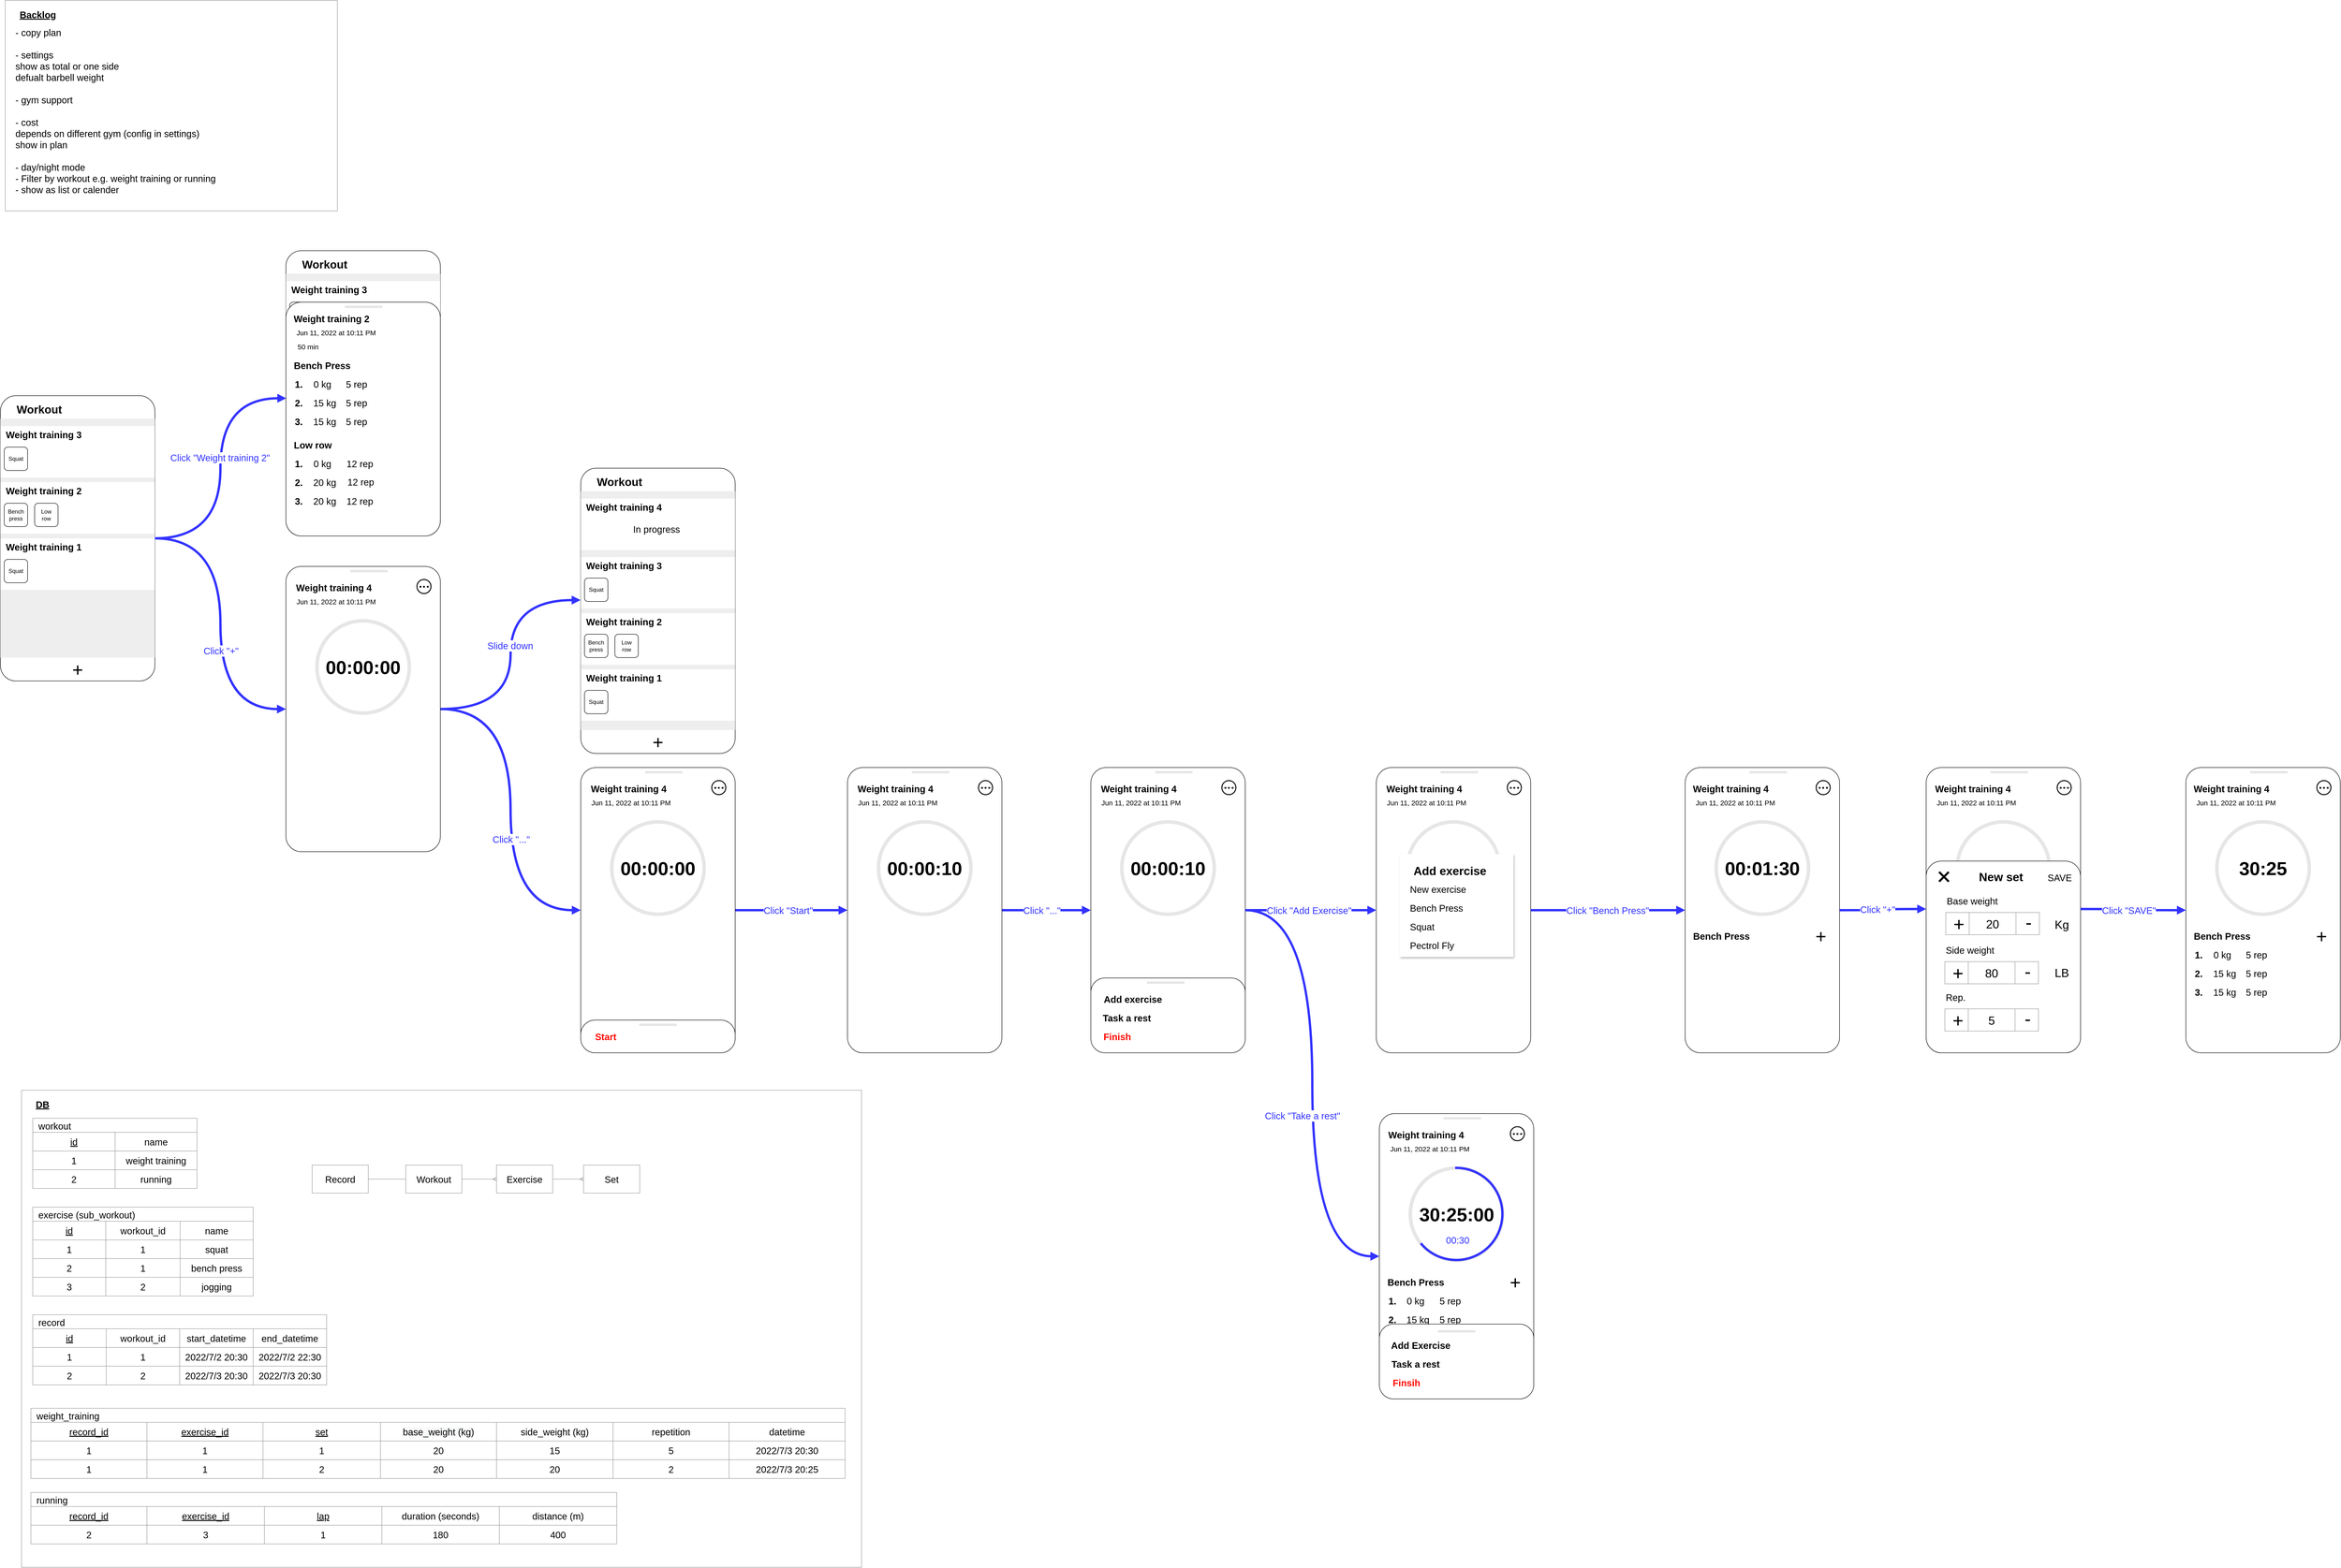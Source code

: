 <mxfile version="18.0.6" type="device"><diagram id="TTHw32ZC0xaTZutDnGr7" name="Page-1"><mxGraphModel dx="1638" dy="2187" grid="1" gridSize="10" guides="1" tooltips="1" connect="1" arrows="1" fold="1" page="1" pageScale="1" pageWidth="827" pageHeight="1169" math="0" shadow="0"><root><mxCell id="0"/><mxCell id="1" parent="0"/><mxCell id="FORvheyqcbf_NiA1LD2P-383" value="" style="rounded=1;whiteSpace=wrap;html=1;arcSize=10;connectable=1;allowArrows=0;" vertex="1" parent="1"><mxGeometry x="20" y="315" width="330" height="610" as="geometry"/></mxCell><mxCell id="FORvheyqcbf_NiA1LD2P-384" value="&lt;b&gt;&lt;font style=&quot;font-size: 24px;&quot;&gt;Workout&lt;/font&gt;&lt;/b&gt;" style="text;html=1;align=center;verticalAlign=middle;whiteSpace=wrap;rounded=0;connectable=0;allowArrows=0;" vertex="1" parent="1"><mxGeometry x="46" y="325" width="114" height="40" as="geometry"/></mxCell><mxCell id="FORvheyqcbf_NiA1LD2P-385" value="&lt;font color=&quot;#000000&quot;&gt;+&lt;/font&gt;" style="rounded=1;whiteSpace=wrap;html=1;fillColor=none;fontColor=#FFFFFF;fontSize=40;connectable=0;allowArrows=0;strokeColor=none;" vertex="1" parent="1"><mxGeometry x="155" y="880" width="60" height="40" as="geometry"/></mxCell><mxCell id="FORvheyqcbf_NiA1LD2P-386" value="" style="endArrow=none;html=1;rounded=0;fontSize=24;fontColor=#000000;strokeColor=#E6E6E6;" edge="1" parent="1"><mxGeometry width="50" height="50" relative="1" as="geometry"><mxPoint x="20" y="365" as="sourcePoint"/><mxPoint x="350" y="365" as="targetPoint"/></mxGeometry></mxCell><mxCell id="FORvheyqcbf_NiA1LD2P-610" value="" style="edgeStyle=orthogonalEdgeStyle;rounded=0;orthogonalLoop=1;jettySize=auto;html=1;fontSize=20;fontColor=#3333FF;endArrow=block;endFill=1;strokeColor=#3333FF;strokeWidth=5;curved=1;entryX=0.002;entryY=0.411;entryDx=0;entryDy=0;entryPerimeter=0;" edge="1" parent="1" source="FORvheyqcbf_NiA1LD2P-387" target="FORvheyqcbf_NiA1LD2P-1379"><mxGeometry relative="1" as="geometry"><mxPoint x="620" y="330" as="targetPoint"/></mxGeometry></mxCell><mxCell id="FORvheyqcbf_NiA1LD2P-638" value="Click &quot;Weight training 2&quot;" style="edgeLabel;html=1;align=center;verticalAlign=middle;resizable=0;points=[];fontSize=20;fontColor=#3333FF;" vertex="1" connectable="0" parent="FORvheyqcbf_NiA1LD2P-610"><mxGeometry x="0.131" y="1" relative="1" as="geometry"><mxPoint y="15" as="offset"/></mxGeometry></mxCell><mxCell id="FORvheyqcbf_NiA1LD2P-387" value="" style="rounded=0;whiteSpace=wrap;html=1;shadow=0;labelBackgroundColor=none;fontSize=20;strokeColor=none;fillColor=#eeeeee;" vertex="1" parent="1"><mxGeometry x="20" y="365" width="330" height="510" as="geometry"/></mxCell><mxCell id="FORvheyqcbf_NiA1LD2P-644" value="" style="edgeStyle=orthogonalEdgeStyle;rounded=0;orthogonalLoop=1;jettySize=auto;html=1;fontSize=20;fontColor=#3333FF;endArrow=block;endFill=1;strokeColor=#3333FF;strokeWidth=5;curved=1;exitX=1;exitY=0.5;exitDx=0;exitDy=0;" edge="1" parent="1" source="FORvheyqcbf_NiA1LD2P-387" target="FORvheyqcbf_NiA1LD2P-758"><mxGeometry relative="1" as="geometry"><mxPoint x="400" y="775" as="sourcePoint"/><mxPoint x="630" y="1035" as="targetPoint"/></mxGeometry></mxCell><mxCell id="FORvheyqcbf_NiA1LD2P-645" value="Click &quot;+&quot;" style="edgeLabel;html=1;align=center;verticalAlign=middle;resizable=0;points=[];fontSize=20;fontColor=#3333FF;" vertex="1" connectable="0" parent="FORvheyqcbf_NiA1LD2P-644"><mxGeometry x="0.131" y="1" relative="1" as="geometry"><mxPoint y="15" as="offset"/></mxGeometry></mxCell><mxCell id="FORvheyqcbf_NiA1LD2P-648" value="" style="edgeStyle=orthogonalEdgeStyle;rounded=0;orthogonalLoop=1;jettySize=auto;html=1;fontSize=20;fontColor=#3333FF;endArrow=block;endFill=1;strokeColor=#3333FF;strokeWidth=5;curved=1;exitX=1;exitY=0.5;exitDx=0;exitDy=0;entryX=-0.001;entryY=0.455;entryDx=0;entryDy=0;entryPerimeter=0;" edge="1" parent="1" source="FORvheyqcbf_NiA1LD2P-758" target="FORvheyqcbf_NiA1LD2P-1411"><mxGeometry relative="1" as="geometry"><mxPoint x="1000" y="1020" as="sourcePoint"/><mxPoint x="1260" y="760.04" as="targetPoint"/></mxGeometry></mxCell><mxCell id="FORvheyqcbf_NiA1LD2P-649" value="Slide down" style="edgeLabel;html=1;align=center;verticalAlign=middle;resizable=0;points=[];fontSize=20;fontColor=#3333FF;" vertex="1" connectable="0" parent="FORvheyqcbf_NiA1LD2P-648"><mxGeometry x="0.131" y="1" relative="1" as="geometry"><mxPoint y="15" as="offset"/></mxGeometry></mxCell><mxCell id="FORvheyqcbf_NiA1LD2P-650" value="" style="edgeStyle=orthogonalEdgeStyle;rounded=0;orthogonalLoop=1;jettySize=auto;html=1;fontSize=20;fontColor=#3333FF;endArrow=block;endFill=1;strokeColor=#3333FF;strokeWidth=5;curved=1;entryX=0;entryY=0.5;entryDx=0;entryDy=0;" edge="1" parent="1" source="FORvheyqcbf_NiA1LD2P-758" target="FORvheyqcbf_NiA1LD2P-839"><mxGeometry relative="1" as="geometry"><mxPoint x="960" y="1035" as="sourcePoint"/><mxPoint x="1260" y="1435" as="targetPoint"/></mxGeometry></mxCell><mxCell id="FORvheyqcbf_NiA1LD2P-651" value="Click &quot;...&quot;" style="edgeLabel;html=1;align=center;verticalAlign=middle;resizable=0;points=[];fontSize=20;fontColor=#3333FF;" vertex="1" connectable="0" parent="FORvheyqcbf_NiA1LD2P-650"><mxGeometry x="0.131" y="1" relative="1" as="geometry"><mxPoint y="15" as="offset"/></mxGeometry></mxCell><mxCell id="FORvheyqcbf_NiA1LD2P-652" value="" style="rounded=1;whiteSpace=wrap;html=1;arcSize=10;connectable=1;allowArrows=0;" vertex="1" parent="1"><mxGeometry x="2966.5" y="1850" width="330" height="610" as="geometry"/></mxCell><mxCell id="FORvheyqcbf_NiA1LD2P-653" value="Weight training 4" style="text;html=1;strokeColor=none;fillColor=none;align=center;verticalAlign=middle;whiteSpace=wrap;rounded=0;shadow=0;dashed=1;labelBackgroundColor=none;fontSize=20;fontColor=#000000;fontStyle=1" vertex="1" parent="1"><mxGeometry x="2981.5" y="1880" width="168.5" height="30" as="geometry"/></mxCell><mxCell id="FORvheyqcbf_NiA1LD2P-655" value="" style="group" vertex="1" connectable="0" parent="1"><mxGeometry x="2981.5" y="2190" width="305" height="155" as="geometry"/></mxCell><mxCell id="FORvheyqcbf_NiA1LD2P-656" value="Bench Press" style="text;html=1;strokeColor=none;fillColor=none;align=left;verticalAlign=middle;whiteSpace=wrap;rounded=0;shadow=0;dashed=1;labelBackgroundColor=none;fontSize=20;fontColor=#000000;fontStyle=1" vertex="1" parent="FORvheyqcbf_NiA1LD2P-655"><mxGeometry y="5" width="135" height="30" as="geometry"/></mxCell><mxCell id="FORvheyqcbf_NiA1LD2P-657" value="1." style="text;html=1;strokeColor=none;fillColor=none;align=center;verticalAlign=middle;whiteSpace=wrap;rounded=0;shadow=0;dashed=1;labelBackgroundColor=none;fontSize=20;fontColor=#000000;fontStyle=1" vertex="1" parent="FORvheyqcbf_NiA1LD2P-655"><mxGeometry y="45" width="25" height="30" as="geometry"/></mxCell><mxCell id="FORvheyqcbf_NiA1LD2P-658" value="0 kg" style="text;html=1;strokeColor=none;fillColor=none;align=center;verticalAlign=middle;whiteSpace=wrap;rounded=0;shadow=0;dashed=1;labelBackgroundColor=none;fontSize=20;fontColor=#000000;fontStyle=0" vertex="1" parent="FORvheyqcbf_NiA1LD2P-655"><mxGeometry x="37.5" y="45" width="50" height="30" as="geometry"/></mxCell><mxCell id="FORvheyqcbf_NiA1LD2P-659" value="2." style="text;html=1;strokeColor=none;fillColor=none;align=center;verticalAlign=middle;whiteSpace=wrap;rounded=0;shadow=0;dashed=1;labelBackgroundColor=none;fontSize=20;fontColor=#000000;fontStyle=1" vertex="1" parent="FORvheyqcbf_NiA1LD2P-655"><mxGeometry y="85" width="25" height="30" as="geometry"/></mxCell><mxCell id="FORvheyqcbf_NiA1LD2P-660" value="15 kg" style="text;html=1;strokeColor=none;fillColor=none;align=center;verticalAlign=middle;whiteSpace=wrap;rounded=0;shadow=0;dashed=1;labelBackgroundColor=none;fontSize=20;fontColor=#000000;fontStyle=0" vertex="1" parent="FORvheyqcbf_NiA1LD2P-655"><mxGeometry x="37.5" y="85" width="60" height="30" as="geometry"/></mxCell><mxCell id="FORvheyqcbf_NiA1LD2P-661" value="3." style="text;html=1;strokeColor=none;fillColor=none;align=center;verticalAlign=middle;whiteSpace=wrap;rounded=0;shadow=0;dashed=1;labelBackgroundColor=none;fontSize=20;fontColor=#000000;fontStyle=1" vertex="1" parent="FORvheyqcbf_NiA1LD2P-655"><mxGeometry y="125" width="25" height="30" as="geometry"/></mxCell><mxCell id="FORvheyqcbf_NiA1LD2P-662" value="15 kg" style="text;html=1;strokeColor=none;fillColor=none;align=center;verticalAlign=middle;whiteSpace=wrap;rounded=0;shadow=0;dashed=1;labelBackgroundColor=none;fontSize=20;fontColor=#000000;fontStyle=0" vertex="1" parent="FORvheyqcbf_NiA1LD2P-655"><mxGeometry x="37.5" y="125" width="60" height="30" as="geometry"/></mxCell><mxCell id="FORvheyqcbf_NiA1LD2P-663" value="5 rep" style="text;html=1;strokeColor=none;fillColor=none;align=center;verticalAlign=middle;whiteSpace=wrap;rounded=0;shadow=0;dashed=1;labelBackgroundColor=none;fontSize=20;fontColor=#000000;fontStyle=0" vertex="1" parent="FORvheyqcbf_NiA1LD2P-655"><mxGeometry x="111" y="45" width="50" height="30" as="geometry"/></mxCell><mxCell id="FORvheyqcbf_NiA1LD2P-664" value="5 rep" style="text;html=1;strokeColor=none;fillColor=none;align=center;verticalAlign=middle;whiteSpace=wrap;rounded=0;shadow=0;dashed=1;labelBackgroundColor=none;fontSize=20;fontColor=#000000;fontStyle=0" vertex="1" parent="FORvheyqcbf_NiA1LD2P-655"><mxGeometry x="111" y="85" width="50" height="30" as="geometry"/></mxCell><mxCell id="FORvheyqcbf_NiA1LD2P-665" value="5 rep" style="text;html=1;strokeColor=none;fillColor=none;align=center;verticalAlign=middle;whiteSpace=wrap;rounded=0;shadow=0;dashed=1;labelBackgroundColor=none;fontSize=20;fontColor=#000000;fontStyle=0" vertex="1" parent="FORvheyqcbf_NiA1LD2P-655"><mxGeometry x="111" y="125" width="50" height="30" as="geometry"/></mxCell><mxCell id="FORvheyqcbf_NiA1LD2P-666" value="&lt;font color=&quot;#000000&quot;&gt;+&lt;/font&gt;" style="rounded=1;whiteSpace=wrap;html=1;fillColor=none;fontColor=#FFFFFF;fontSize=40;connectable=0;allowArrows=0;strokeColor=none;" vertex="1" parent="FORvheyqcbf_NiA1LD2P-655"><mxGeometry x="245" width="60" height="40" as="geometry"/></mxCell><mxCell id="FORvheyqcbf_NiA1LD2P-667" value="" style="ellipse;whiteSpace=wrap;html=1;aspect=fixed;rounded=0;shadow=0;dashed=1;labelBackgroundColor=none;fontSize=20;fontColor=#000000;strokeColor=none;strokeWidth=2;fillColor=#E6E6E6;connectable=0;allowArrows=0;" vertex="1" parent="1"><mxGeometry x="3029" y="1962.5" width="205" height="205" as="geometry"/></mxCell><mxCell id="FORvheyqcbf_NiA1LD2P-668" value="" style="ellipse;whiteSpace=wrap;html=1;aspect=fixed;rounded=0;shadow=0;labelBackgroundColor=#FFFFFF;fontSize=20;fontColor=#FFFFFF;strokeColor=default;strokeWidth=2;fillColor=none;" vertex="1" parent="1"><mxGeometry x="3246.5" y="1878" width="30" height="30" as="geometry"/></mxCell><mxCell id="FORvheyqcbf_NiA1LD2P-669" value="" style="ellipse;whiteSpace=wrap;html=1;aspect=fixed;rounded=0;shadow=0;labelBackgroundColor=#FFFFFF;fontSize=20;fontColor=#FFFFFF;strokeColor=none;strokeWidth=2;fillColor=#000000;" vertex="1" parent="1"><mxGeometry x="3252" y="1891.5" width="4" height="4" as="geometry"/></mxCell><mxCell id="FORvheyqcbf_NiA1LD2P-670" value="" style="ellipse;whiteSpace=wrap;html=1;aspect=fixed;rounded=0;shadow=0;labelBackgroundColor=#FFFFFF;fontSize=20;fontColor=#FFFFFF;strokeColor=none;strokeWidth=2;fillColor=#000000;" vertex="1" parent="1"><mxGeometry x="3259.5" y="1891.5" width="4" height="4" as="geometry"/></mxCell><mxCell id="FORvheyqcbf_NiA1LD2P-671" value="" style="ellipse;whiteSpace=wrap;html=1;aspect=fixed;rounded=0;shadow=0;labelBackgroundColor=#FFFFFF;fontSize=20;fontColor=#FFFFFF;strokeColor=none;strokeWidth=2;fillColor=#000000;" vertex="1" parent="1"><mxGeometry x="3267.5" y="1891.5" width="4" height="4" as="geometry"/></mxCell><mxCell id="FORvheyqcbf_NiA1LD2P-672" value="" style="rounded=1;whiteSpace=wrap;html=1;arcSize=19;connectable=0;allowArrows=0;" vertex="1" parent="1"><mxGeometry x="2966.5" y="2300" width="330" height="160" as="geometry"/></mxCell><mxCell id="FORvheyqcbf_NiA1LD2P-673" value="" style="endArrow=none;html=1;rounded=0;fontSize=20;fontColor=#FFFFFF;strokeColor=#E6E6E6;strokeWidth=5;" edge="1" parent="1"><mxGeometry x="1195" y="350" width="50" height="50" relative="1" as="geometry"><mxPoint x="3091.5" y="2315.5" as="sourcePoint"/><mxPoint x="3171.5" y="2315.5" as="targetPoint"/></mxGeometry></mxCell><mxCell id="FORvheyqcbf_NiA1LD2P-674" value="Task a rest" style="text;html=1;strokeColor=none;fillColor=none;align=center;verticalAlign=middle;whiteSpace=wrap;rounded=0;shadow=0;dashed=1;labelBackgroundColor=none;fontSize=20;fontColor=#000000;fontStyle=1" vertex="1" parent="1"><mxGeometry x="2990.5" y="2370" width="106" height="30" as="geometry"/></mxCell><mxCell id="FORvheyqcbf_NiA1LD2P-675" value="Finsih" style="text;html=1;strokeColor=none;fillColor=none;align=center;verticalAlign=middle;whiteSpace=wrap;rounded=0;shadow=0;dashed=1;labelBackgroundColor=none;fontSize=20;fontColor=#FF0B03;fontStyle=1" vertex="1" parent="1"><mxGeometry x="2994.5" y="2410" width="59" height="30" as="geometry"/></mxCell><mxCell id="FORvheyqcbf_NiA1LD2P-676" value="" style="ellipse;whiteSpace=wrap;html=1;aspect=fixed;rounded=0;shadow=0;dashed=1;labelBackgroundColor=none;fontSize=20;fontColor=#000000;strokeColor=none;strokeWidth=2;fillColor=#FFFFFF;connectable=0;allowArrows=0;" vertex="1" parent="1"><mxGeometry x="3036.5" y="1970" width="190" height="190" as="geometry"/></mxCell><mxCell id="FORvheyqcbf_NiA1LD2P-678" value="Add Exercise" style="text;html=1;strokeColor=none;fillColor=none;align=center;verticalAlign=middle;whiteSpace=wrap;rounded=0;shadow=0;dashed=1;labelBackgroundColor=none;fontSize=20;fontColor=#000000;fontStyle=1" vertex="1" parent="1"><mxGeometry x="2981.5" y="2330" width="146" height="30" as="geometry"/></mxCell><mxCell id="FORvheyqcbf_NiA1LD2P-680" value="" style="verticalLabelPosition=bottom;verticalAlign=top;html=1;shape=mxgraph.basic.arc;startAngle=0.996;endAngle=0.64;rounded=0;shadow=0;labelBackgroundColor=#FFFFFF;fontSize=20;fontColor=#3333FF;strokeColor=#3333FF;strokeWidth=5;fillColor=none;aspect=fixed;" vertex="1" parent="1"><mxGeometry x="3032.5" y="1966" width="197" height="197" as="geometry"/></mxCell><mxCell id="FORvheyqcbf_NiA1LD2P-681" value="" style="endArrow=none;html=1;rounded=0;fontSize=20;fontColor=#FFFFFF;strokeColor=#E6E6E6;strokeWidth=5;" edge="1" parent="1"><mxGeometry x="1195" y="350" width="50" height="50" relative="1" as="geometry"><mxPoint x="3104" y="1860" as="sourcePoint"/><mxPoint x="3184" y="1860" as="targetPoint"/></mxGeometry></mxCell><mxCell id="FORvheyqcbf_NiA1LD2P-735" value="" style="rounded=1;whiteSpace=wrap;html=1;arcSize=10;connectable=1;allowArrows=0;" vertex="1" parent="1"><mxGeometry x="3620" y="1110" width="330" height="610" as="geometry"/></mxCell><mxCell id="FORvheyqcbf_NiA1LD2P-736" value="Weight training 4" style="text;html=1;strokeColor=none;fillColor=none;align=center;verticalAlign=middle;whiteSpace=wrap;rounded=0;shadow=0;dashed=1;labelBackgroundColor=none;fontSize=20;fontColor=#000000;fontStyle=1" vertex="1" parent="1"><mxGeometry x="3635" y="1140" width="165" height="30" as="geometry"/></mxCell><mxCell id="FORvheyqcbf_NiA1LD2P-737" value="Jun 11, 2022 at 10:11 PM" style="text;html=1;strokeColor=none;fillColor=none;align=center;verticalAlign=middle;whiteSpace=wrap;rounded=0;shadow=0;dashed=1;labelBackgroundColor=none;fontSize=15;fontColor=#000000;fontStyle=0" vertex="1" parent="1"><mxGeometry x="3635" y="1170" width="185" height="30" as="geometry"/></mxCell><mxCell id="FORvheyqcbf_NiA1LD2P-738" value="" style="group" vertex="1" connectable="0" parent="1"><mxGeometry x="3635" y="1450" width="305" height="155" as="geometry"/></mxCell><mxCell id="FORvheyqcbf_NiA1LD2P-739" value="Bench Press" style="text;html=1;strokeColor=none;fillColor=none;align=left;verticalAlign=middle;whiteSpace=wrap;rounded=0;shadow=0;dashed=1;labelBackgroundColor=none;fontSize=20;fontColor=#000000;fontStyle=1" vertex="1" parent="FORvheyqcbf_NiA1LD2P-738"><mxGeometry y="5" width="135" height="30" as="geometry"/></mxCell><mxCell id="FORvheyqcbf_NiA1LD2P-749" value="&lt;font color=&quot;#000000&quot;&gt;+&lt;/font&gt;" style="rounded=1;whiteSpace=wrap;html=1;fillColor=none;fontColor=#FFFFFF;fontSize=40;connectable=0;allowArrows=0;strokeColor=none;" vertex="1" parent="FORvheyqcbf_NiA1LD2P-738"><mxGeometry x="245" width="60" height="40" as="geometry"/></mxCell><mxCell id="FORvheyqcbf_NiA1LD2P-750" value="" style="ellipse;whiteSpace=wrap;html=1;aspect=fixed;rounded=0;shadow=0;dashed=1;labelBackgroundColor=none;fontSize=20;fontColor=#000000;strokeColor=none;strokeWidth=2;fillColor=#E6E6E6;connectable=0;allowArrows=0;" vertex="1" parent="1"><mxGeometry x="3682.5" y="1222.5" width="205" height="205" as="geometry"/></mxCell><mxCell id="FORvheyqcbf_NiA1LD2P-751" value="" style="ellipse;whiteSpace=wrap;html=1;aspect=fixed;rounded=0;shadow=0;labelBackgroundColor=#FFFFFF;fontSize=20;fontColor=#FFFFFF;strokeColor=default;strokeWidth=2;fillColor=none;" vertex="1" parent="1"><mxGeometry x="3900" y="1138" width="30" height="30" as="geometry"/></mxCell><mxCell id="FORvheyqcbf_NiA1LD2P-752" value="" style="ellipse;whiteSpace=wrap;html=1;aspect=fixed;rounded=0;shadow=0;labelBackgroundColor=#FFFFFF;fontSize=20;fontColor=#FFFFFF;strokeColor=none;strokeWidth=2;fillColor=#000000;" vertex="1" parent="1"><mxGeometry x="3905.5" y="1151.5" width="4" height="4" as="geometry"/></mxCell><mxCell id="FORvheyqcbf_NiA1LD2P-753" value="" style="ellipse;whiteSpace=wrap;html=1;aspect=fixed;rounded=0;shadow=0;labelBackgroundColor=#FFFFFF;fontSize=20;fontColor=#FFFFFF;strokeColor=none;strokeWidth=2;fillColor=#000000;" vertex="1" parent="1"><mxGeometry x="3913" y="1151.5" width="4" height="4" as="geometry"/></mxCell><mxCell id="FORvheyqcbf_NiA1LD2P-754" value="" style="ellipse;whiteSpace=wrap;html=1;aspect=fixed;rounded=0;shadow=0;labelBackgroundColor=#FFFFFF;fontSize=20;fontColor=#FFFFFF;strokeColor=none;strokeWidth=2;fillColor=#000000;" vertex="1" parent="1"><mxGeometry x="3921" y="1151.5" width="4" height="4" as="geometry"/></mxCell><mxCell id="FORvheyqcbf_NiA1LD2P-755" value="" style="ellipse;whiteSpace=wrap;html=1;aspect=fixed;rounded=0;shadow=0;dashed=1;labelBackgroundColor=none;fontSize=20;fontColor=#000000;strokeColor=none;strokeWidth=2;fillColor=#FFFFFF;connectable=0;allowArrows=0;" vertex="1" parent="1"><mxGeometry x="3690" y="1230" width="190" height="190" as="geometry"/></mxCell><mxCell id="FORvheyqcbf_NiA1LD2P-756" value="&lt;b style=&quot;font-size: 40px;&quot;&gt;&lt;font style=&quot;font-size: 40px;&quot;&gt;00:01:30&lt;/font&gt;&lt;/b&gt;" style="text;html=1;strokeColor=none;fillColor=none;align=center;verticalAlign=middle;whiteSpace=wrap;rounded=0;shadow=0;dashed=1;labelBackgroundColor=none;fontSize=40;fontColor=#000000;" vertex="1" parent="1"><mxGeometry x="3755" y="1310" width="60" height="30" as="geometry"/></mxCell><mxCell id="FORvheyqcbf_NiA1LD2P-757" value="" style="endArrow=none;html=1;rounded=0;fontSize=20;fontColor=#FFFFFF;strokeColor=#E6E6E6;strokeWidth=5;" edge="1" parent="1"><mxGeometry x="1195" y="350" width="50" height="50" relative="1" as="geometry"><mxPoint x="3757.5" y="1120" as="sourcePoint"/><mxPoint x="3837.5" y="1120" as="targetPoint"/></mxGeometry></mxCell><mxCell id="FORvheyqcbf_NiA1LD2P-758" value="" style="rounded=1;whiteSpace=wrap;html=1;arcSize=10;connectable=1;allowArrows=0;" vertex="1" parent="1"><mxGeometry x="630" y="680" width="330" height="610" as="geometry"/></mxCell><mxCell id="FORvheyqcbf_NiA1LD2P-759" value="Weight training 4" style="text;html=1;strokeColor=none;fillColor=none;align=center;verticalAlign=middle;whiteSpace=wrap;rounded=0;shadow=0;dashed=1;labelBackgroundColor=none;fontSize=20;fontColor=#000000;fontStyle=1" vertex="1" parent="1"><mxGeometry x="645" y="710" width="175" height="30" as="geometry"/></mxCell><mxCell id="FORvheyqcbf_NiA1LD2P-760" value="Jun 11, 2022 at 10:11 PM" style="text;html=1;strokeColor=none;fillColor=none;align=center;verticalAlign=middle;whiteSpace=wrap;rounded=0;shadow=0;dashed=1;labelBackgroundColor=none;fontSize=15;fontColor=#000000;fontStyle=0" vertex="1" parent="1"><mxGeometry x="645" y="740" width="185" height="30" as="geometry"/></mxCell><mxCell id="FORvheyqcbf_NiA1LD2P-761" value="" style="ellipse;whiteSpace=wrap;html=1;aspect=fixed;rounded=0;shadow=0;dashed=1;labelBackgroundColor=none;fontSize=20;fontColor=#000000;strokeColor=none;strokeWidth=2;fillColor=#E6E6E6;connectable=0;allowArrows=0;" vertex="1" parent="1"><mxGeometry x="692.5" y="792.5" width="205" height="205" as="geometry"/></mxCell><mxCell id="FORvheyqcbf_NiA1LD2P-762" value="" style="ellipse;whiteSpace=wrap;html=1;aspect=fixed;rounded=0;shadow=0;labelBackgroundColor=#FFFFFF;fontSize=20;fontColor=#FFFFFF;strokeColor=default;strokeWidth=2;fillColor=none;" vertex="1" parent="1"><mxGeometry x="910" y="708" width="30" height="30" as="geometry"/></mxCell><mxCell id="FORvheyqcbf_NiA1LD2P-763" value="" style="ellipse;whiteSpace=wrap;html=1;aspect=fixed;rounded=0;shadow=0;labelBackgroundColor=#FFFFFF;fontSize=20;fontColor=#FFFFFF;strokeColor=none;strokeWidth=2;fillColor=#000000;" vertex="1" parent="1"><mxGeometry x="915.5" y="721.5" width="4" height="4" as="geometry"/></mxCell><mxCell id="FORvheyqcbf_NiA1LD2P-764" value="" style="ellipse;whiteSpace=wrap;html=1;aspect=fixed;rounded=0;shadow=0;labelBackgroundColor=#FFFFFF;fontSize=20;fontColor=#FFFFFF;strokeColor=none;strokeWidth=2;fillColor=#000000;" vertex="1" parent="1"><mxGeometry x="923" y="721.5" width="4" height="4" as="geometry"/></mxCell><mxCell id="FORvheyqcbf_NiA1LD2P-765" value="" style="ellipse;whiteSpace=wrap;html=1;aspect=fixed;rounded=0;shadow=0;labelBackgroundColor=#FFFFFF;fontSize=20;fontColor=#FFFFFF;strokeColor=none;strokeWidth=2;fillColor=#000000;" vertex="1" parent="1"><mxGeometry x="931" y="721.5" width="4" height="4" as="geometry"/></mxCell><mxCell id="FORvheyqcbf_NiA1LD2P-766" value="" style="ellipse;whiteSpace=wrap;html=1;aspect=fixed;rounded=0;shadow=0;dashed=1;labelBackgroundColor=none;fontSize=20;fontColor=#000000;strokeColor=none;strokeWidth=2;fillColor=#FFFFFF;connectable=0;allowArrows=0;" vertex="1" parent="1"><mxGeometry x="700" y="800" width="190" height="190" as="geometry"/></mxCell><mxCell id="FORvheyqcbf_NiA1LD2P-767" value="&lt;b style=&quot;font-size: 40px;&quot;&gt;&lt;font style=&quot;font-size: 40px;&quot;&gt;00:00:00&lt;/font&gt;&lt;/b&gt;" style="text;html=1;strokeColor=none;fillColor=none;align=center;verticalAlign=middle;whiteSpace=wrap;rounded=0;shadow=0;dashed=1;labelBackgroundColor=none;fontSize=40;fontColor=#000000;" vertex="1" parent="1"><mxGeometry x="765" y="880" width="60" height="30" as="geometry"/></mxCell><mxCell id="FORvheyqcbf_NiA1LD2P-768" value="" style="endArrow=none;html=1;rounded=0;fontSize=20;fontColor=#FFFFFF;strokeColor=#E6E6E6;strokeWidth=5;" edge="1" parent="1"><mxGeometry x="1195" y="350" width="50" height="50" relative="1" as="geometry"><mxPoint x="767.5" y="690" as="sourcePoint"/><mxPoint x="847.5" y="690" as="targetPoint"/></mxGeometry></mxCell><mxCell id="FORvheyqcbf_NiA1LD2P-790" value="" style="edgeStyle=orthogonalEdgeStyle;rounded=0;orthogonalLoop=1;jettySize=auto;html=1;fontSize=20;fontColor=#3333FF;endArrow=block;endFill=1;strokeColor=#3333FF;strokeWidth=5;curved=1;exitX=1;exitY=0.5;exitDx=0;exitDy=0;entryX=0;entryY=0.5;entryDx=0;entryDy=0;" edge="1" parent="1" source="FORvheyqcbf_NiA1LD2P-839" target="FORvheyqcbf_NiA1LD2P-870"><mxGeometry relative="1" as="geometry"><mxPoint x="1590" y="1435" as="sourcePoint"/><mxPoint x="1790" y="1415" as="targetPoint"/></mxGeometry></mxCell><mxCell id="FORvheyqcbf_NiA1LD2P-791" value="Click &quot;Start&quot;" style="edgeLabel;html=1;align=center;verticalAlign=middle;resizable=0;points=[];fontSize=20;fontColor=#3333FF;" vertex="1" connectable="0" parent="FORvheyqcbf_NiA1LD2P-790"><mxGeometry x="0.131" y="1" relative="1" as="geometry"><mxPoint x="-23" y="1" as="offset"/></mxGeometry></mxCell><mxCell id="FORvheyqcbf_NiA1LD2P-654" value="Jun 11, 2022 at 10:11 PM" style="text;html=1;strokeColor=none;fillColor=none;align=center;verticalAlign=middle;whiteSpace=wrap;rounded=0;shadow=0;dashed=1;labelBackgroundColor=none;fontSize=15;fontColor=#000000;fontStyle=0" vertex="1" parent="1"><mxGeometry x="2981.5" y="1910" width="185" height="30" as="geometry"/></mxCell><mxCell id="FORvheyqcbf_NiA1LD2P-677" value="&lt;b style=&quot;font-size: 40px;&quot;&gt;&lt;font style=&quot;font-size: 40px;&quot;&gt;30:25:00&lt;br&gt;&lt;/font&gt;&lt;/b&gt;" style="text;html=1;strokeColor=none;fillColor=none;align=center;verticalAlign=middle;whiteSpace=wrap;rounded=0;shadow=0;dashed=1;labelBackgroundColor=none;fontSize=40;fontColor=#000000;" vertex="1" parent="1"><mxGeometry x="3101.5" y="2050" width="60" height="30" as="geometry"/></mxCell><mxCell id="FORvheyqcbf_NiA1LD2P-679" value="00:30" style="text;html=1;strokeColor=none;fillColor=none;align=center;verticalAlign=middle;whiteSpace=wrap;rounded=0;shadow=0;labelBackgroundColor=#FFFFFF;fontSize=20;fontColor=#3333FF;" vertex="1" parent="1"><mxGeometry x="3104" y="2105" width="60" height="30" as="geometry"/></mxCell><mxCell id="FORvheyqcbf_NiA1LD2P-804" value="" style="edgeStyle=orthogonalEdgeStyle;rounded=0;orthogonalLoop=1;jettySize=auto;html=1;fontSize=20;fontColor=#3333FF;endArrow=block;endFill=1;strokeColor=#3333FF;strokeWidth=5;curved=1;exitX=1;exitY=0.5;exitDx=0;exitDy=0;entryX=0;entryY=0.5;entryDx=0;entryDy=0;" edge="1" parent="1" source="FORvheyqcbf_NiA1LD2P-870" target="FORvheyqcbf_NiA1LD2P-901"><mxGeometry relative="1" as="geometry"><mxPoint x="2120" y="1415" as="sourcePoint"/><mxPoint x="2370" y="1415" as="targetPoint"/></mxGeometry></mxCell><mxCell id="FORvheyqcbf_NiA1LD2P-805" value="Click &quot;...&quot;" style="edgeLabel;html=1;align=center;verticalAlign=middle;resizable=0;points=[];fontSize=20;fontColor=#3333FF;" vertex="1" connectable="0" parent="FORvheyqcbf_NiA1LD2P-804"><mxGeometry x="0.131" y="1" relative="1" as="geometry"><mxPoint x="-23" y="1" as="offset"/></mxGeometry></mxCell><mxCell id="FORvheyqcbf_NiA1LD2P-815" value="" style="rounded=1;whiteSpace=wrap;html=1;arcSize=10;connectable=1;allowArrows=0;" vertex="1" parent="1"><mxGeometry x="2960" y="1110" width="330" height="610" as="geometry"/></mxCell><mxCell id="FORvheyqcbf_NiA1LD2P-816" value="Weight training 4" style="text;html=1;strokeColor=none;fillColor=none;align=center;verticalAlign=middle;whiteSpace=wrap;rounded=0;shadow=0;dashed=1;labelBackgroundColor=none;fontSize=20;fontColor=#000000;fontStyle=1" vertex="1" parent="1"><mxGeometry x="2975" y="1140" width="175" height="30" as="geometry"/></mxCell><mxCell id="FORvheyqcbf_NiA1LD2P-817" value="Jun 11, 2022 at 10:11 PM" style="text;html=1;strokeColor=none;fillColor=none;align=center;verticalAlign=middle;whiteSpace=wrap;rounded=0;shadow=0;dashed=1;labelBackgroundColor=none;fontSize=15;fontColor=#000000;fontStyle=0" vertex="1" parent="1"><mxGeometry x="2975" y="1170" width="185" height="30" as="geometry"/></mxCell><mxCell id="FORvheyqcbf_NiA1LD2P-818" value="" style="ellipse;whiteSpace=wrap;html=1;aspect=fixed;rounded=0;shadow=0;dashed=1;labelBackgroundColor=none;fontSize=20;fontColor=#000000;strokeColor=none;strokeWidth=2;fillColor=#E6E6E6;connectable=0;allowArrows=0;" vertex="1" parent="1"><mxGeometry x="3022.5" y="1222.5" width="205" height="205" as="geometry"/></mxCell><mxCell id="FORvheyqcbf_NiA1LD2P-819" value="" style="ellipse;whiteSpace=wrap;html=1;aspect=fixed;rounded=0;shadow=0;labelBackgroundColor=#FFFFFF;fontSize=20;fontColor=#FFFFFF;strokeColor=default;strokeWidth=2;fillColor=none;" vertex="1" parent="1"><mxGeometry x="3240" y="1138" width="30" height="30" as="geometry"/></mxCell><mxCell id="FORvheyqcbf_NiA1LD2P-820" value="" style="ellipse;whiteSpace=wrap;html=1;aspect=fixed;rounded=0;shadow=0;labelBackgroundColor=#FFFFFF;fontSize=20;fontColor=#FFFFFF;strokeColor=none;strokeWidth=2;fillColor=#000000;" vertex="1" parent="1"><mxGeometry x="3245.5" y="1151.5" width="4" height="4" as="geometry"/></mxCell><mxCell id="FORvheyqcbf_NiA1LD2P-821" value="" style="ellipse;whiteSpace=wrap;html=1;aspect=fixed;rounded=0;shadow=0;labelBackgroundColor=#FFFFFF;fontSize=20;fontColor=#FFFFFF;strokeColor=none;strokeWidth=2;fillColor=#000000;" vertex="1" parent="1"><mxGeometry x="3253" y="1151.5" width="4" height="4" as="geometry"/></mxCell><mxCell id="FORvheyqcbf_NiA1LD2P-822" value="" style="ellipse;whiteSpace=wrap;html=1;aspect=fixed;rounded=0;shadow=0;labelBackgroundColor=#FFFFFF;fontSize=20;fontColor=#FFFFFF;strokeColor=none;strokeWidth=2;fillColor=#000000;" vertex="1" parent="1"><mxGeometry x="3261" y="1151.5" width="4" height="4" as="geometry"/></mxCell><mxCell id="FORvheyqcbf_NiA1LD2P-823" value="" style="ellipse;whiteSpace=wrap;html=1;aspect=fixed;rounded=0;shadow=0;dashed=1;labelBackgroundColor=none;fontSize=20;fontColor=#000000;strokeColor=none;strokeWidth=2;fillColor=#FFFFFF;connectable=0;allowArrows=0;" vertex="1" parent="1"><mxGeometry x="3030" y="1230" width="190" height="190" as="geometry"/></mxCell><mxCell id="FORvheyqcbf_NiA1LD2P-824" value="&lt;b style=&quot;font-size: 40px;&quot;&gt;&lt;font style=&quot;font-size: 40px;&quot;&gt;00:01:56&lt;/font&gt;&lt;/b&gt;" style="text;html=1;strokeColor=none;fillColor=none;align=center;verticalAlign=middle;whiteSpace=wrap;rounded=0;shadow=0;dashed=1;labelBackgroundColor=none;fontSize=40;fontColor=#000000;" vertex="1" parent="1"><mxGeometry x="3095" y="1310" width="60" height="30" as="geometry"/></mxCell><mxCell id="FORvheyqcbf_NiA1LD2P-825" value="" style="endArrow=none;html=1;rounded=0;fontSize=20;fontColor=#FFFFFF;strokeColor=#E6E6E6;strokeWidth=5;" edge="1" parent="1"><mxGeometry x="1195" y="350" width="50" height="50" relative="1" as="geometry"><mxPoint x="3097.5" y="1120" as="sourcePoint"/><mxPoint x="3177.5" y="1120" as="targetPoint"/></mxGeometry></mxCell><mxCell id="FORvheyqcbf_NiA1LD2P-831" value="" style="edgeStyle=orthogonalEdgeStyle;rounded=0;orthogonalLoop=1;jettySize=auto;html=1;fontSize=20;fontColor=#3333FF;endArrow=block;endFill=1;strokeColor=#3333FF;strokeWidth=5;curved=1;exitX=1;exitY=0.5;exitDx=0;exitDy=0;" edge="1" parent="1" source="FORvheyqcbf_NiA1LD2P-901" target="FORvheyqcbf_NiA1LD2P-815"><mxGeometry relative="1" as="geometry"><mxPoint x="2700" y="1415" as="sourcePoint"/><mxPoint x="3065" y="1460" as="targetPoint"/></mxGeometry></mxCell><mxCell id="FORvheyqcbf_NiA1LD2P-832" value="Click &quot;Add Exercise&quot;" style="edgeLabel;html=1;align=center;verticalAlign=middle;resizable=0;points=[];fontSize=20;fontColor=#3333FF;" vertex="1" connectable="0" parent="FORvheyqcbf_NiA1LD2P-831"><mxGeometry x="0.131" y="1" relative="1" as="geometry"><mxPoint x="-23" y="1" as="offset"/></mxGeometry></mxCell><mxCell id="FORvheyqcbf_NiA1LD2P-839" value="" style="rounded=1;whiteSpace=wrap;html=1;arcSize=10;connectable=1;allowArrows=0;" vertex="1" parent="1"><mxGeometry x="1260" y="1110" width="330" height="610" as="geometry"/></mxCell><mxCell id="FORvheyqcbf_NiA1LD2P-840" value="Weight training 4" style="text;html=1;strokeColor=none;fillColor=none;align=center;verticalAlign=middle;whiteSpace=wrap;rounded=0;shadow=0;dashed=1;labelBackgroundColor=none;fontSize=20;fontColor=#000000;fontStyle=1" vertex="1" parent="1"><mxGeometry x="1275" y="1140" width="175" height="30" as="geometry"/></mxCell><mxCell id="FORvheyqcbf_NiA1LD2P-841" value="Jun 11, 2022 at 10:11 PM" style="text;html=1;strokeColor=none;fillColor=none;align=center;verticalAlign=middle;whiteSpace=wrap;rounded=0;shadow=0;dashed=1;labelBackgroundColor=none;fontSize=15;fontColor=#000000;fontStyle=0" vertex="1" parent="1"><mxGeometry x="1275" y="1170" width="185" height="30" as="geometry"/></mxCell><mxCell id="FORvheyqcbf_NiA1LD2P-842" value="" style="ellipse;whiteSpace=wrap;html=1;aspect=fixed;rounded=0;shadow=0;dashed=1;labelBackgroundColor=none;fontSize=20;fontColor=#000000;strokeColor=none;strokeWidth=2;fillColor=#E6E6E6;connectable=0;allowArrows=0;" vertex="1" parent="1"><mxGeometry x="1322.5" y="1222.5" width="205" height="205" as="geometry"/></mxCell><mxCell id="FORvheyqcbf_NiA1LD2P-843" value="" style="ellipse;whiteSpace=wrap;html=1;aspect=fixed;rounded=0;shadow=0;labelBackgroundColor=#FFFFFF;fontSize=20;fontColor=#FFFFFF;strokeColor=default;strokeWidth=2;fillColor=none;" vertex="1" parent="1"><mxGeometry x="1540" y="1138" width="30" height="30" as="geometry"/></mxCell><mxCell id="FORvheyqcbf_NiA1LD2P-844" value="" style="ellipse;whiteSpace=wrap;html=1;aspect=fixed;rounded=0;shadow=0;labelBackgroundColor=#FFFFFF;fontSize=20;fontColor=#FFFFFF;strokeColor=none;strokeWidth=2;fillColor=#000000;" vertex="1" parent="1"><mxGeometry x="1545.5" y="1151.5" width="4" height="4" as="geometry"/></mxCell><mxCell id="FORvheyqcbf_NiA1LD2P-845" value="" style="ellipse;whiteSpace=wrap;html=1;aspect=fixed;rounded=0;shadow=0;labelBackgroundColor=#FFFFFF;fontSize=20;fontColor=#FFFFFF;strokeColor=none;strokeWidth=2;fillColor=#000000;" vertex="1" parent="1"><mxGeometry x="1553" y="1151.5" width="4" height="4" as="geometry"/></mxCell><mxCell id="FORvheyqcbf_NiA1LD2P-846" value="" style="ellipse;whiteSpace=wrap;html=1;aspect=fixed;rounded=0;shadow=0;labelBackgroundColor=#FFFFFF;fontSize=20;fontColor=#FFFFFF;strokeColor=none;strokeWidth=2;fillColor=#000000;" vertex="1" parent="1"><mxGeometry x="1561" y="1151.5" width="4" height="4" as="geometry"/></mxCell><mxCell id="FORvheyqcbf_NiA1LD2P-847" value="" style="ellipse;whiteSpace=wrap;html=1;aspect=fixed;rounded=0;shadow=0;dashed=1;labelBackgroundColor=none;fontSize=20;fontColor=#000000;strokeColor=none;strokeWidth=2;fillColor=#FFFFFF;connectable=0;allowArrows=0;" vertex="1" parent="1"><mxGeometry x="1330" y="1230" width="190" height="190" as="geometry"/></mxCell><mxCell id="FORvheyqcbf_NiA1LD2P-848" value="&lt;b style=&quot;font-size: 40px;&quot;&gt;&lt;font style=&quot;font-size: 40px;&quot;&gt;00:00:00&lt;/font&gt;&lt;/b&gt;" style="text;html=1;strokeColor=none;fillColor=none;align=center;verticalAlign=middle;whiteSpace=wrap;rounded=0;shadow=0;dashed=1;labelBackgroundColor=none;fontSize=40;fontColor=#000000;" vertex="1" parent="1"><mxGeometry x="1395" y="1310" width="60" height="30" as="geometry"/></mxCell><mxCell id="FORvheyqcbf_NiA1LD2P-849" value="" style="endArrow=none;html=1;rounded=0;fontSize=20;fontColor=#FFFFFF;strokeColor=#E6E6E6;strokeWidth=5;" edge="1" parent="1"><mxGeometry x="1195" y="350" width="50" height="50" relative="1" as="geometry"><mxPoint x="1397.5" y="1120" as="sourcePoint"/><mxPoint x="1477.5" y="1120" as="targetPoint"/></mxGeometry></mxCell><mxCell id="FORvheyqcbf_NiA1LD2P-851" value="" style="rounded=1;whiteSpace=wrap;html=1;arcSize=44;connectable=0;allowArrows=0;absoluteArcSize=0;" vertex="1" parent="1"><mxGeometry x="1260" y="1650" width="330" height="70" as="geometry"/></mxCell><mxCell id="FORvheyqcbf_NiA1LD2P-852" value="" style="endArrow=none;html=1;rounded=0;fontSize=20;fontColor=#FFFFFF;strokeColor=#E6E6E6;strokeWidth=5;" edge="1" parent="1"><mxGeometry x="1195" y="350" width="50" height="50" relative="1" as="geometry"><mxPoint x="1385" y="1660" as="sourcePoint"/><mxPoint x="1465" y="1660" as="targetPoint"/></mxGeometry></mxCell><mxCell id="FORvheyqcbf_NiA1LD2P-853" value="Start" style="text;html=1;strokeColor=none;fillColor=none;align=center;verticalAlign=middle;whiteSpace=wrap;rounded=0;shadow=0;dashed=1;labelBackgroundColor=none;fontSize=20;fontColor=#FF0B03;fontStyle=1" vertex="1" parent="1"><mxGeometry x="1284" y="1670" width="59" height="30" as="geometry"/></mxCell><mxCell id="FORvheyqcbf_NiA1LD2P-870" value="" style="rounded=1;whiteSpace=wrap;html=1;arcSize=10;connectable=1;allowArrows=0;" vertex="1" parent="1"><mxGeometry x="1830" y="1110" width="330" height="610" as="geometry"/></mxCell><mxCell id="FORvheyqcbf_NiA1LD2P-871" value="Weight training 4" style="text;html=1;strokeColor=none;fillColor=none;align=center;verticalAlign=middle;whiteSpace=wrap;rounded=0;shadow=0;dashed=1;labelBackgroundColor=none;fontSize=20;fontColor=#000000;fontStyle=1" vertex="1" parent="1"><mxGeometry x="1845" y="1140" width="175" height="30" as="geometry"/></mxCell><mxCell id="FORvheyqcbf_NiA1LD2P-872" value="Jun 11, 2022 at 10:11 PM" style="text;html=1;strokeColor=none;fillColor=none;align=center;verticalAlign=middle;whiteSpace=wrap;rounded=0;shadow=0;dashed=1;labelBackgroundColor=none;fontSize=15;fontColor=#000000;fontStyle=0" vertex="1" parent="1"><mxGeometry x="1845" y="1170" width="185" height="30" as="geometry"/></mxCell><mxCell id="FORvheyqcbf_NiA1LD2P-873" value="" style="ellipse;whiteSpace=wrap;html=1;aspect=fixed;rounded=0;shadow=0;dashed=1;labelBackgroundColor=none;fontSize=20;fontColor=#000000;strokeColor=none;strokeWidth=2;fillColor=#E6E6E6;connectable=0;allowArrows=0;" vertex="1" parent="1"><mxGeometry x="1892.5" y="1222.5" width="205" height="205" as="geometry"/></mxCell><mxCell id="FORvheyqcbf_NiA1LD2P-874" value="" style="ellipse;whiteSpace=wrap;html=1;aspect=fixed;rounded=0;shadow=0;labelBackgroundColor=#FFFFFF;fontSize=20;fontColor=#FFFFFF;strokeColor=default;strokeWidth=2;fillColor=none;" vertex="1" parent="1"><mxGeometry x="2110" y="1138" width="30" height="30" as="geometry"/></mxCell><mxCell id="FORvheyqcbf_NiA1LD2P-875" value="" style="ellipse;whiteSpace=wrap;html=1;aspect=fixed;rounded=0;shadow=0;labelBackgroundColor=#FFFFFF;fontSize=20;fontColor=#FFFFFF;strokeColor=none;strokeWidth=2;fillColor=#000000;" vertex="1" parent="1"><mxGeometry x="2115.5" y="1151.5" width="4" height="4" as="geometry"/></mxCell><mxCell id="FORvheyqcbf_NiA1LD2P-876" value="" style="ellipse;whiteSpace=wrap;html=1;aspect=fixed;rounded=0;shadow=0;labelBackgroundColor=#FFFFFF;fontSize=20;fontColor=#FFFFFF;strokeColor=none;strokeWidth=2;fillColor=#000000;" vertex="1" parent="1"><mxGeometry x="2123" y="1151.5" width="4" height="4" as="geometry"/></mxCell><mxCell id="FORvheyqcbf_NiA1LD2P-877" value="" style="ellipse;whiteSpace=wrap;html=1;aspect=fixed;rounded=0;shadow=0;labelBackgroundColor=#FFFFFF;fontSize=20;fontColor=#FFFFFF;strokeColor=none;strokeWidth=2;fillColor=#000000;" vertex="1" parent="1"><mxGeometry x="2131" y="1151.5" width="4" height="4" as="geometry"/></mxCell><mxCell id="FORvheyqcbf_NiA1LD2P-878" value="" style="ellipse;whiteSpace=wrap;html=1;aspect=fixed;rounded=0;shadow=0;dashed=1;labelBackgroundColor=none;fontSize=20;fontColor=#000000;strokeColor=none;strokeWidth=2;fillColor=#FFFFFF;connectable=0;allowArrows=0;" vertex="1" parent="1"><mxGeometry x="1900" y="1230" width="190" height="190" as="geometry"/></mxCell><mxCell id="FORvheyqcbf_NiA1LD2P-879" value="&lt;b style=&quot;font-size: 40px;&quot;&gt;&lt;font style=&quot;font-size: 40px;&quot;&gt;00:00:10&lt;/font&gt;&lt;/b&gt;" style="text;html=1;strokeColor=none;fillColor=none;align=center;verticalAlign=middle;whiteSpace=wrap;rounded=0;shadow=0;dashed=1;labelBackgroundColor=none;fontSize=40;fontColor=#000000;" vertex="1" parent="1"><mxGeometry x="1965" y="1310" width="60" height="30" as="geometry"/></mxCell><mxCell id="FORvheyqcbf_NiA1LD2P-880" value="" style="endArrow=none;html=1;rounded=0;fontSize=20;fontColor=#FFFFFF;strokeColor=#E6E6E6;strokeWidth=5;" edge="1" parent="1"><mxGeometry x="1195" y="350" width="50" height="50" relative="1" as="geometry"><mxPoint x="1967.5" y="1120" as="sourcePoint"/><mxPoint x="2047.5" y="1120" as="targetPoint"/></mxGeometry></mxCell><mxCell id="FORvheyqcbf_NiA1LD2P-901" value="" style="rounded=1;whiteSpace=wrap;html=1;arcSize=10;connectable=1;allowArrows=0;" vertex="1" parent="1"><mxGeometry x="2350" y="1110" width="330" height="610" as="geometry"/></mxCell><mxCell id="FORvheyqcbf_NiA1LD2P-902" value="Weight training 4" style="text;html=1;strokeColor=none;fillColor=none;align=center;verticalAlign=middle;whiteSpace=wrap;rounded=0;shadow=0;dashed=1;labelBackgroundColor=none;fontSize=20;fontColor=#000000;fontStyle=1" vertex="1" parent="1"><mxGeometry x="2365" y="1140" width="175" height="30" as="geometry"/></mxCell><mxCell id="FORvheyqcbf_NiA1LD2P-903" value="Jun 11, 2022 at 10:11 PM" style="text;html=1;strokeColor=none;fillColor=none;align=center;verticalAlign=middle;whiteSpace=wrap;rounded=0;shadow=0;dashed=1;labelBackgroundColor=none;fontSize=15;fontColor=#000000;fontStyle=0" vertex="1" parent="1"><mxGeometry x="2365" y="1170" width="185" height="30" as="geometry"/></mxCell><mxCell id="FORvheyqcbf_NiA1LD2P-904" value="" style="ellipse;whiteSpace=wrap;html=1;aspect=fixed;rounded=0;shadow=0;dashed=1;labelBackgroundColor=none;fontSize=20;fontColor=#000000;strokeColor=none;strokeWidth=2;fillColor=#E6E6E6;connectable=0;allowArrows=0;" vertex="1" parent="1"><mxGeometry x="2412.5" y="1222.5" width="205" height="205" as="geometry"/></mxCell><mxCell id="FORvheyqcbf_NiA1LD2P-905" value="" style="ellipse;whiteSpace=wrap;html=1;aspect=fixed;rounded=0;shadow=0;labelBackgroundColor=#FFFFFF;fontSize=20;fontColor=#FFFFFF;strokeColor=default;strokeWidth=2;fillColor=none;" vertex="1" parent="1"><mxGeometry x="2630" y="1138" width="30" height="30" as="geometry"/></mxCell><mxCell id="FORvheyqcbf_NiA1LD2P-906" value="" style="ellipse;whiteSpace=wrap;html=1;aspect=fixed;rounded=0;shadow=0;labelBackgroundColor=#FFFFFF;fontSize=20;fontColor=#FFFFFF;strokeColor=none;strokeWidth=2;fillColor=#000000;" vertex="1" parent="1"><mxGeometry x="2635.5" y="1151.5" width="4" height="4" as="geometry"/></mxCell><mxCell id="FORvheyqcbf_NiA1LD2P-907" value="" style="ellipse;whiteSpace=wrap;html=1;aspect=fixed;rounded=0;shadow=0;labelBackgroundColor=#FFFFFF;fontSize=20;fontColor=#FFFFFF;strokeColor=none;strokeWidth=2;fillColor=#000000;" vertex="1" parent="1"><mxGeometry x="2643" y="1151.5" width="4" height="4" as="geometry"/></mxCell><mxCell id="FORvheyqcbf_NiA1LD2P-908" value="" style="ellipse;whiteSpace=wrap;html=1;aspect=fixed;rounded=0;shadow=0;labelBackgroundColor=#FFFFFF;fontSize=20;fontColor=#FFFFFF;strokeColor=none;strokeWidth=2;fillColor=#000000;" vertex="1" parent="1"><mxGeometry x="2651" y="1151.5" width="4" height="4" as="geometry"/></mxCell><mxCell id="FORvheyqcbf_NiA1LD2P-909" value="" style="ellipse;whiteSpace=wrap;html=1;aspect=fixed;rounded=0;shadow=0;dashed=1;labelBackgroundColor=none;fontSize=20;fontColor=#000000;strokeColor=none;strokeWidth=2;fillColor=#FFFFFF;connectable=0;allowArrows=0;" vertex="1" parent="1"><mxGeometry x="2420" y="1230" width="190" height="190" as="geometry"/></mxCell><mxCell id="FORvheyqcbf_NiA1LD2P-910" value="&lt;b style=&quot;font-size: 40px;&quot;&gt;&lt;font style=&quot;font-size: 40px;&quot;&gt;00:00:10&lt;/font&gt;&lt;/b&gt;" style="text;html=1;strokeColor=none;fillColor=none;align=center;verticalAlign=middle;whiteSpace=wrap;rounded=0;shadow=0;dashed=1;labelBackgroundColor=none;fontSize=40;fontColor=#000000;" vertex="1" parent="1"><mxGeometry x="2485" y="1310" width="60" height="30" as="geometry"/></mxCell><mxCell id="FORvheyqcbf_NiA1LD2P-911" value="" style="endArrow=none;html=1;rounded=0;fontSize=20;fontColor=#FFFFFF;strokeColor=#E6E6E6;strokeWidth=5;" edge="1" parent="1"><mxGeometry x="1195" y="350" width="50" height="50" relative="1" as="geometry"><mxPoint x="2487.5" y="1120" as="sourcePoint"/><mxPoint x="2567.5" y="1120" as="targetPoint"/></mxGeometry></mxCell><mxCell id="FORvheyqcbf_NiA1LD2P-913" value="" style="rounded=1;whiteSpace=wrap;html=1;arcSize=19;connectable=0;allowArrows=0;" vertex="1" parent="1"><mxGeometry x="2350" y="1560" width="330" height="160" as="geometry"/></mxCell><mxCell id="FORvheyqcbf_NiA1LD2P-914" value="" style="endArrow=none;html=1;rounded=0;fontSize=20;fontColor=#FFFFFF;strokeColor=#E6E6E6;strokeWidth=5;" edge="1" parent="1"><mxGeometry x="1195" y="350" width="50" height="50" relative="1" as="geometry"><mxPoint x="2470" y="1570" as="sourcePoint"/><mxPoint x="2550" y="1570" as="targetPoint"/></mxGeometry></mxCell><mxCell id="FORvheyqcbf_NiA1LD2P-915" value="Task a rest" style="text;html=1;strokeColor=none;fillColor=none;align=center;verticalAlign=middle;whiteSpace=wrap;rounded=0;shadow=0;dashed=1;labelBackgroundColor=none;fontSize=20;fontColor=#000000;fontStyle=1" vertex="1" parent="1"><mxGeometry x="2374" y="1630" width="106" height="30" as="geometry"/></mxCell><mxCell id="FORvheyqcbf_NiA1LD2P-916" value="Finish" style="text;html=1;strokeColor=none;fillColor=none;align=center;verticalAlign=middle;whiteSpace=wrap;rounded=0;shadow=0;dashed=1;labelBackgroundColor=none;fontSize=20;fontColor=#FF0B03;fontStyle=1" vertex="1" parent="1"><mxGeometry x="2377" y="1670" width="59" height="30" as="geometry"/></mxCell><mxCell id="FORvheyqcbf_NiA1LD2P-917" value="Add exercise" style="text;html=1;strokeColor=none;fillColor=none;align=center;verticalAlign=middle;whiteSpace=wrap;rounded=0;shadow=0;dashed=1;labelBackgroundColor=none;fontSize=20;fontColor=#000000;fontStyle=1" vertex="1" parent="1"><mxGeometry x="2367" y="1590" width="146" height="30" as="geometry"/></mxCell><mxCell id="FORvheyqcbf_NiA1LD2P-947" value="" style="edgeStyle=orthogonalEdgeStyle;rounded=0;orthogonalLoop=1;jettySize=auto;html=1;fontSize=20;fontColor=#3333FF;endArrow=block;endFill=1;strokeColor=#3333FF;strokeWidth=5;curved=1;exitX=1;exitY=0.5;exitDx=0;exitDy=0;" edge="1" parent="1" source="FORvheyqcbf_NiA1LD2P-815" target="FORvheyqcbf_NiA1LD2P-735"><mxGeometry relative="1" as="geometry"><mxPoint x="3257" y="1760" as="sourcePoint"/><mxPoint x="3537" y="1760" as="targetPoint"/></mxGeometry></mxCell><mxCell id="FORvheyqcbf_NiA1LD2P-948" value="Click &quot;Bench Press&quot;" style="edgeLabel;html=1;align=center;verticalAlign=middle;resizable=0;points=[];fontSize=20;fontColor=#3333FF;" vertex="1" connectable="0" parent="FORvheyqcbf_NiA1LD2P-947"><mxGeometry x="0.131" y="1" relative="1" as="geometry"><mxPoint x="-23" y="1" as="offset"/></mxGeometry></mxCell><mxCell id="FORvheyqcbf_NiA1LD2P-949" value="" style="rounded=1;whiteSpace=wrap;html=1;arcSize=10;connectable=1;allowArrows=0;" vertex="1" parent="1"><mxGeometry x="4690" y="1110" width="330" height="610" as="geometry"/></mxCell><mxCell id="FORvheyqcbf_NiA1LD2P-950" value="Weight training 4" style="text;html=1;strokeColor=none;fillColor=none;align=center;verticalAlign=middle;whiteSpace=wrap;rounded=0;shadow=0;dashed=1;labelBackgroundColor=none;fontSize=20;fontColor=#000000;fontStyle=1" vertex="1" parent="1"><mxGeometry x="4705" y="1140" width="165" height="30" as="geometry"/></mxCell><mxCell id="FORvheyqcbf_NiA1LD2P-951" value="Jun 11, 2022 at 10:11 PM" style="text;html=1;strokeColor=none;fillColor=none;align=center;verticalAlign=middle;whiteSpace=wrap;rounded=0;shadow=0;dashed=1;labelBackgroundColor=none;fontSize=15;fontColor=#000000;fontStyle=0" vertex="1" parent="1"><mxGeometry x="4705" y="1170" width="185" height="30" as="geometry"/></mxCell><mxCell id="FORvheyqcbf_NiA1LD2P-952" value="" style="group" vertex="1" connectable="0" parent="1"><mxGeometry x="4705" y="1450" width="305" height="155" as="geometry"/></mxCell><mxCell id="FORvheyqcbf_NiA1LD2P-953" value="Bench Press" style="text;html=1;strokeColor=none;fillColor=none;align=left;verticalAlign=middle;whiteSpace=wrap;rounded=0;shadow=0;dashed=1;labelBackgroundColor=none;fontSize=20;fontColor=#000000;fontStyle=1" vertex="1" parent="FORvheyqcbf_NiA1LD2P-952"><mxGeometry y="5" width="135" height="30" as="geometry"/></mxCell><mxCell id="FORvheyqcbf_NiA1LD2P-954" value="1." style="text;html=1;strokeColor=none;fillColor=none;align=center;verticalAlign=middle;whiteSpace=wrap;rounded=0;shadow=0;dashed=1;labelBackgroundColor=none;fontSize=20;fontColor=#000000;fontStyle=1" vertex="1" parent="FORvheyqcbf_NiA1LD2P-952"><mxGeometry y="45" width="25" height="30" as="geometry"/></mxCell><mxCell id="FORvheyqcbf_NiA1LD2P-955" value="0 kg" style="text;html=1;strokeColor=none;fillColor=none;align=center;verticalAlign=middle;whiteSpace=wrap;rounded=0;shadow=0;dashed=1;labelBackgroundColor=none;fontSize=20;fontColor=#000000;fontStyle=0" vertex="1" parent="FORvheyqcbf_NiA1LD2P-952"><mxGeometry x="37.5" y="45" width="50" height="30" as="geometry"/></mxCell><mxCell id="FORvheyqcbf_NiA1LD2P-956" value="2." style="text;html=1;strokeColor=none;fillColor=none;align=center;verticalAlign=middle;whiteSpace=wrap;rounded=0;shadow=0;dashed=1;labelBackgroundColor=none;fontSize=20;fontColor=#000000;fontStyle=1" vertex="1" parent="FORvheyqcbf_NiA1LD2P-952"><mxGeometry y="85" width="25" height="30" as="geometry"/></mxCell><mxCell id="FORvheyqcbf_NiA1LD2P-957" value="15 kg" style="text;html=1;strokeColor=none;fillColor=none;align=center;verticalAlign=middle;whiteSpace=wrap;rounded=0;shadow=0;dashed=1;labelBackgroundColor=none;fontSize=20;fontColor=#000000;fontStyle=0" vertex="1" parent="FORvheyqcbf_NiA1LD2P-952"><mxGeometry x="37.5" y="85" width="60" height="30" as="geometry"/></mxCell><mxCell id="FORvheyqcbf_NiA1LD2P-958" value="3." style="text;html=1;strokeColor=none;fillColor=none;align=center;verticalAlign=middle;whiteSpace=wrap;rounded=0;shadow=0;dashed=1;labelBackgroundColor=none;fontSize=20;fontColor=#000000;fontStyle=1" vertex="1" parent="FORvheyqcbf_NiA1LD2P-952"><mxGeometry y="125" width="25" height="30" as="geometry"/></mxCell><mxCell id="FORvheyqcbf_NiA1LD2P-959" value="15 kg" style="text;html=1;strokeColor=none;fillColor=none;align=center;verticalAlign=middle;whiteSpace=wrap;rounded=0;shadow=0;dashed=1;labelBackgroundColor=none;fontSize=20;fontColor=#000000;fontStyle=0" vertex="1" parent="FORvheyqcbf_NiA1LD2P-952"><mxGeometry x="37.5" y="125" width="60" height="30" as="geometry"/></mxCell><mxCell id="FORvheyqcbf_NiA1LD2P-960" value="5 rep" style="text;html=1;strokeColor=none;fillColor=none;align=center;verticalAlign=middle;whiteSpace=wrap;rounded=0;shadow=0;dashed=1;labelBackgroundColor=none;fontSize=20;fontColor=#000000;fontStyle=0" vertex="1" parent="FORvheyqcbf_NiA1LD2P-952"><mxGeometry x="111" y="45" width="50" height="30" as="geometry"/></mxCell><mxCell id="FORvheyqcbf_NiA1LD2P-961" value="5 rep" style="text;html=1;strokeColor=none;fillColor=none;align=center;verticalAlign=middle;whiteSpace=wrap;rounded=0;shadow=0;dashed=1;labelBackgroundColor=none;fontSize=20;fontColor=#000000;fontStyle=0" vertex="1" parent="FORvheyqcbf_NiA1LD2P-952"><mxGeometry x="111" y="85" width="50" height="30" as="geometry"/></mxCell><mxCell id="FORvheyqcbf_NiA1LD2P-962" value="5 rep" style="text;html=1;strokeColor=none;fillColor=none;align=center;verticalAlign=middle;whiteSpace=wrap;rounded=0;shadow=0;dashed=1;labelBackgroundColor=none;fontSize=20;fontColor=#000000;fontStyle=0" vertex="1" parent="FORvheyqcbf_NiA1LD2P-952"><mxGeometry x="111" y="125" width="50" height="30" as="geometry"/></mxCell><mxCell id="FORvheyqcbf_NiA1LD2P-963" value="&lt;font color=&quot;#000000&quot;&gt;+&lt;/font&gt;" style="rounded=1;whiteSpace=wrap;html=1;fillColor=none;fontColor=#FFFFFF;fontSize=40;connectable=0;allowArrows=0;strokeColor=none;" vertex="1" parent="FORvheyqcbf_NiA1LD2P-952"><mxGeometry x="245" width="60" height="40" as="geometry"/></mxCell><mxCell id="FORvheyqcbf_NiA1LD2P-964" value="" style="ellipse;whiteSpace=wrap;html=1;aspect=fixed;rounded=0;shadow=0;dashed=1;labelBackgroundColor=none;fontSize=20;fontColor=#000000;strokeColor=none;strokeWidth=2;fillColor=#E6E6E6;connectable=0;allowArrows=0;" vertex="1" parent="1"><mxGeometry x="4752.5" y="1222.5" width="205" height="205" as="geometry"/></mxCell><mxCell id="FORvheyqcbf_NiA1LD2P-965" value="" style="ellipse;whiteSpace=wrap;html=1;aspect=fixed;rounded=0;shadow=0;labelBackgroundColor=#FFFFFF;fontSize=20;fontColor=#FFFFFF;strokeColor=default;strokeWidth=2;fillColor=none;" vertex="1" parent="1"><mxGeometry x="4970" y="1138" width="30" height="30" as="geometry"/></mxCell><mxCell id="FORvheyqcbf_NiA1LD2P-966" value="" style="ellipse;whiteSpace=wrap;html=1;aspect=fixed;rounded=0;shadow=0;labelBackgroundColor=#FFFFFF;fontSize=20;fontColor=#FFFFFF;strokeColor=none;strokeWidth=2;fillColor=#000000;" vertex="1" parent="1"><mxGeometry x="4975.5" y="1151.5" width="4" height="4" as="geometry"/></mxCell><mxCell id="FORvheyqcbf_NiA1LD2P-967" value="" style="ellipse;whiteSpace=wrap;html=1;aspect=fixed;rounded=0;shadow=0;labelBackgroundColor=#FFFFFF;fontSize=20;fontColor=#FFFFFF;strokeColor=none;strokeWidth=2;fillColor=#000000;" vertex="1" parent="1"><mxGeometry x="4983" y="1151.5" width="4" height="4" as="geometry"/></mxCell><mxCell id="FORvheyqcbf_NiA1LD2P-968" value="" style="ellipse;whiteSpace=wrap;html=1;aspect=fixed;rounded=0;shadow=0;labelBackgroundColor=#FFFFFF;fontSize=20;fontColor=#FFFFFF;strokeColor=none;strokeWidth=2;fillColor=#000000;" vertex="1" parent="1"><mxGeometry x="4991" y="1151.5" width="4" height="4" as="geometry"/></mxCell><mxCell id="FORvheyqcbf_NiA1LD2P-969" value="" style="ellipse;whiteSpace=wrap;html=1;aspect=fixed;rounded=0;shadow=0;dashed=1;labelBackgroundColor=none;fontSize=20;fontColor=#000000;strokeColor=none;strokeWidth=2;fillColor=#FFFFFF;connectable=0;allowArrows=0;" vertex="1" parent="1"><mxGeometry x="4760" y="1230" width="190" height="190" as="geometry"/></mxCell><mxCell id="FORvheyqcbf_NiA1LD2P-970" value="&lt;b style=&quot;font-size: 40px;&quot;&gt;&lt;font style=&quot;font-size: 40px;&quot;&gt;30:25&lt;/font&gt;&lt;/b&gt;" style="text;html=1;strokeColor=none;fillColor=none;align=center;verticalAlign=middle;whiteSpace=wrap;rounded=0;shadow=0;dashed=1;labelBackgroundColor=none;fontSize=40;fontColor=#000000;" vertex="1" parent="1"><mxGeometry x="4825" y="1310" width="60" height="30" as="geometry"/></mxCell><mxCell id="FORvheyqcbf_NiA1LD2P-971" value="" style="endArrow=none;html=1;rounded=0;fontSize=20;fontColor=#FFFFFF;strokeColor=#E6E6E6;strokeWidth=5;" edge="1" parent="1"><mxGeometry x="1195" y="350" width="50" height="50" relative="1" as="geometry"><mxPoint x="4827.5" y="1120" as="sourcePoint"/><mxPoint x="4907.5" y="1120" as="targetPoint"/></mxGeometry></mxCell><mxCell id="FORvheyqcbf_NiA1LD2P-986" value="" style="edgeStyle=orthogonalEdgeStyle;rounded=0;orthogonalLoop=1;jettySize=auto;html=1;fontSize=20;fontColor=#3333FF;endArrow=block;endFill=1;strokeColor=#3333FF;strokeWidth=5;curved=1;exitX=1;exitY=0.5;exitDx=0;exitDy=0;entryX=0;entryY=0.25;entryDx=0;entryDy=0;" edge="1" parent="1" source="FORvheyqcbf_NiA1LD2P-735" target="FORvheyqcbf_NiA1LD2P-1060"><mxGeometry relative="1" as="geometry"><mxPoint x="3300" y="1425" as="sourcePoint"/><mxPoint x="4140" y="1315" as="targetPoint"/></mxGeometry></mxCell><mxCell id="FORvheyqcbf_NiA1LD2P-987" value="Click &quot;+&quot;" style="edgeLabel;html=1;align=center;verticalAlign=middle;resizable=0;points=[];fontSize=20;fontColor=#3333FF;" vertex="1" connectable="0" parent="FORvheyqcbf_NiA1LD2P-986"><mxGeometry x="0.131" y="1" relative="1" as="geometry"><mxPoint x="-23" y="1" as="offset"/></mxGeometry></mxCell><mxCell id="FORvheyqcbf_NiA1LD2P-1022" value="" style="group" vertex="1" connectable="0" parent="1"><mxGeometry x="3010" y="1295" width="243" height="220" as="geometry"/></mxCell><mxCell id="FORvheyqcbf_NiA1LD2P-918" value="" style="rounded=0;whiteSpace=wrap;html=1;arcSize=10;connectable=1;allowArrows=0;fillColor=default;strokeColor=none;shadow=1;" vertex="1" parent="FORvheyqcbf_NiA1LD2P-1022"><mxGeometry width="243" height="220" as="geometry"/></mxCell><mxCell id="FORvheyqcbf_NiA1LD2P-919" value="Squat&lt;span style=&quot;color: rgba(0, 0, 0, 0); font-family: monospace; font-size: 0px;&quot;&gt;%3CmxGraphModel%3E%3Croot%3E%3CmxCell%20id%3D%220%22%2F%3E%3CmxCell%20id%3D%221%22%20parent%3D%220%22%2F%3E%3CmxCell%20id%3D%222%22%20value%3D%22Add%20Exercise%22%20style%3D%22text%3Bhtml%3D1%3BstrokeColor%3Dnone%3BfillColor%3Dnone%3Balign%3Dcenter%3BverticalAlign%3Dmiddle%3BwhiteSpace%3Dwrap%3Brounded%3D0%3Bshadow%3D0%3Bdashed%3D1%3BlabelBackgroundColor%3Dnone%3BfontSize%3D20%3BfontColor%3D%23000000%3BfontStyle%3D1%22%20vertex%3D%221%22%20parent%3D%221%22%3E%3CmxGeometry%20x%3D%222417%22%20y%3D%221590%22%20width%3D%22146%22%20height%3D%2230%22%20as%3D%22geometry%22%2F%3E%3C%2FmxCell%3E%3C%2Froot%3E%3C%2FmxGraphModel%3E&lt;/span&gt;" style="text;html=1;strokeColor=none;fillColor=none;align=left;verticalAlign=middle;whiteSpace=wrap;rounded=0;shadow=0;dashed=1;labelBackgroundColor=none;fontSize=20;fontColor=#000000;fontStyle=0" vertex="1" parent="FORvheyqcbf_NiA1LD2P-1022"><mxGeometry x="19.5" y="140" width="68.5" height="30" as="geometry"/></mxCell><mxCell id="FORvheyqcbf_NiA1LD2P-920" value="Bench Press" style="text;html=1;strokeColor=none;fillColor=none;align=left;verticalAlign=middle;whiteSpace=wrap;rounded=0;shadow=0;dashed=1;labelBackgroundColor=none;fontSize=20;fontColor=#000000;fontStyle=0" vertex="1" parent="FORvheyqcbf_NiA1LD2P-1022"><mxGeometry x="19.5" y="100" width="146" height="30" as="geometry"/></mxCell><mxCell id="FORvheyqcbf_NiA1LD2P-921" value="Add exercise" style="text;html=1;strokeColor=none;fillColor=none;align=center;verticalAlign=middle;whiteSpace=wrap;rounded=0;shadow=0;dashed=1;labelBackgroundColor=none;fontSize=25;fontColor=#000000;fontStyle=1" vertex="1" parent="FORvheyqcbf_NiA1LD2P-1022"><mxGeometry x="19.5" y="20" width="175" height="30" as="geometry"/></mxCell><mxCell id="FORvheyqcbf_NiA1LD2P-922" value="Pectrol Fly" style="text;html=1;strokeColor=none;fillColor=none;align=left;verticalAlign=middle;whiteSpace=wrap;rounded=0;shadow=0;dashed=1;labelBackgroundColor=none;fontSize=20;fontColor=#000000;fontStyle=0" vertex="1" parent="FORvheyqcbf_NiA1LD2P-1022"><mxGeometry x="19.5" y="180" width="100.5" height="30" as="geometry"/></mxCell><mxCell id="FORvheyqcbf_NiA1LD2P-993" value="New exercise" style="text;html=1;strokeColor=none;fillColor=none;align=left;verticalAlign=middle;whiteSpace=wrap;rounded=0;shadow=0;dashed=1;labelBackgroundColor=none;fontSize=20;fontColor=#000000;fontStyle=0" vertex="1" parent="FORvheyqcbf_NiA1LD2P-1022"><mxGeometry x="19.5" y="60" width="137.5" height="30" as="geometry"/></mxCell><mxCell id="FORvheyqcbf_NiA1LD2P-1045" value="" style="rounded=1;whiteSpace=wrap;html=1;arcSize=10;connectable=1;allowArrows=0;" vertex="1" parent="1"><mxGeometry x="4135" y="1110" width="330" height="610" as="geometry"/></mxCell><mxCell id="FORvheyqcbf_NiA1LD2P-1046" value="Weight training 4" style="text;html=1;strokeColor=none;fillColor=none;align=center;verticalAlign=middle;whiteSpace=wrap;rounded=0;shadow=0;dashed=1;labelBackgroundColor=none;fontSize=20;fontColor=#000000;fontStyle=1" vertex="1" parent="1"><mxGeometry x="4150" y="1140" width="170" height="30" as="geometry"/></mxCell><mxCell id="FORvheyqcbf_NiA1LD2P-1047" value="Jun 11, 2022 at 10:11 PM" style="text;html=1;strokeColor=none;fillColor=none;align=center;verticalAlign=middle;whiteSpace=wrap;rounded=0;shadow=0;dashed=1;labelBackgroundColor=none;fontSize=15;fontColor=#000000;fontStyle=0" vertex="1" parent="1"><mxGeometry x="4150" y="1170" width="185" height="30" as="geometry"/></mxCell><mxCell id="FORvheyqcbf_NiA1LD2P-1048" value="" style="group" vertex="1" connectable="0" parent="1"><mxGeometry x="4150" y="1450" width="305" height="155" as="geometry"/></mxCell><mxCell id="FORvheyqcbf_NiA1LD2P-1049" value="Bench Press" style="text;html=1;strokeColor=none;fillColor=none;align=left;verticalAlign=middle;whiteSpace=wrap;rounded=0;shadow=0;dashed=1;labelBackgroundColor=none;fontSize=20;fontColor=#000000;fontStyle=1" vertex="1" parent="FORvheyqcbf_NiA1LD2P-1048"><mxGeometry y="5" width="135" height="30" as="geometry"/></mxCell><mxCell id="FORvheyqcbf_NiA1LD2P-1050" value="&lt;font color=&quot;#000000&quot;&gt;+&lt;/font&gt;" style="rounded=1;whiteSpace=wrap;html=1;fillColor=none;fontColor=#FFFFFF;fontSize=40;connectable=0;allowArrows=0;strokeColor=none;" vertex="1" parent="FORvheyqcbf_NiA1LD2P-1048"><mxGeometry x="245" width="60" height="40" as="geometry"/></mxCell><mxCell id="FORvheyqcbf_NiA1LD2P-1051" value="" style="ellipse;whiteSpace=wrap;html=1;aspect=fixed;rounded=0;shadow=0;dashed=1;labelBackgroundColor=none;fontSize=20;fontColor=#000000;strokeColor=none;strokeWidth=2;fillColor=#E6E6E6;connectable=0;allowArrows=0;" vertex="1" parent="1"><mxGeometry x="4197.5" y="1222.5" width="205" height="205" as="geometry"/></mxCell><mxCell id="FORvheyqcbf_NiA1LD2P-1052" value="" style="ellipse;whiteSpace=wrap;html=1;aspect=fixed;rounded=0;shadow=0;labelBackgroundColor=#FFFFFF;fontSize=20;fontColor=#FFFFFF;strokeColor=default;strokeWidth=2;fillColor=none;" vertex="1" parent="1"><mxGeometry x="4415" y="1138" width="30" height="30" as="geometry"/></mxCell><mxCell id="FORvheyqcbf_NiA1LD2P-1053" value="" style="ellipse;whiteSpace=wrap;html=1;aspect=fixed;rounded=0;shadow=0;labelBackgroundColor=#FFFFFF;fontSize=20;fontColor=#FFFFFF;strokeColor=none;strokeWidth=2;fillColor=#000000;" vertex="1" parent="1"><mxGeometry x="4420.5" y="1151.5" width="4" height="4" as="geometry"/></mxCell><mxCell id="FORvheyqcbf_NiA1LD2P-1054" value="" style="ellipse;whiteSpace=wrap;html=1;aspect=fixed;rounded=0;shadow=0;labelBackgroundColor=#FFFFFF;fontSize=20;fontColor=#FFFFFF;strokeColor=none;strokeWidth=2;fillColor=#000000;" vertex="1" parent="1"><mxGeometry x="4428" y="1151.5" width="4" height="4" as="geometry"/></mxCell><mxCell id="FORvheyqcbf_NiA1LD2P-1055" value="" style="ellipse;whiteSpace=wrap;html=1;aspect=fixed;rounded=0;shadow=0;labelBackgroundColor=#FFFFFF;fontSize=20;fontColor=#FFFFFF;strokeColor=none;strokeWidth=2;fillColor=#000000;" vertex="1" parent="1"><mxGeometry x="4436" y="1151.5" width="4" height="4" as="geometry"/></mxCell><mxCell id="FORvheyqcbf_NiA1LD2P-1056" value="" style="ellipse;whiteSpace=wrap;html=1;aspect=fixed;rounded=0;shadow=0;dashed=1;labelBackgroundColor=none;fontSize=20;fontColor=#000000;strokeColor=none;strokeWidth=2;fillColor=#FFFFFF;connectable=0;allowArrows=0;" vertex="1" parent="1"><mxGeometry x="4205" y="1230" width="190" height="190" as="geometry"/></mxCell><mxCell id="FORvheyqcbf_NiA1LD2P-1057" value="&lt;b style=&quot;font-size: 40px;&quot;&gt;&lt;font style=&quot;font-size: 40px;&quot;&gt;00:01:30&lt;/font&gt;&lt;/b&gt;" style="text;html=1;strokeColor=none;fillColor=none;align=center;verticalAlign=middle;whiteSpace=wrap;rounded=0;shadow=0;dashed=1;labelBackgroundColor=none;fontSize=40;fontColor=#000000;" vertex="1" parent="1"><mxGeometry x="4270" y="1310" width="60" height="30" as="geometry"/></mxCell><mxCell id="FORvheyqcbf_NiA1LD2P-1058" value="" style="endArrow=none;html=1;rounded=0;fontSize=20;fontColor=#FFFFFF;strokeColor=#E6E6E6;strokeWidth=5;" edge="1" parent="1"><mxGeometry x="1195" y="350" width="50" height="50" relative="1" as="geometry"><mxPoint x="4272.5" y="1120" as="sourcePoint"/><mxPoint x="4352.5" y="1120" as="targetPoint"/></mxGeometry></mxCell><mxCell id="FORvheyqcbf_NiA1LD2P-1060" value="" style="rounded=1;whiteSpace=wrap;html=1;arcSize=10;connectable=1;allowArrows=0;" vertex="1" parent="1"><mxGeometry x="4135" y="1310" width="330" height="410" as="geometry"/></mxCell><mxCell id="FORvheyqcbf_NiA1LD2P-1061" value="New set" style="text;html=1;strokeColor=none;fillColor=none;align=center;verticalAlign=middle;whiteSpace=wrap;rounded=0;shadow=0;dashed=1;labelBackgroundColor=none;fontSize=25;fontColor=#000000;fontStyle=1" vertex="1" parent="1"><mxGeometry x="4243" y="1327.5" width="104" height="30" as="geometry"/></mxCell><mxCell id="FORvheyqcbf_NiA1LD2P-1062" value="" style="group" vertex="1" connectable="0" parent="1"><mxGeometry x="4175" y="1586" width="200" height="87.5" as="geometry"/></mxCell><mxCell id="FORvheyqcbf_NiA1LD2P-1063" value="Rep." style="text;html=1;strokeColor=none;fillColor=none;align=left;verticalAlign=middle;whiteSpace=wrap;rounded=0;shadow=0;dashed=1;labelBackgroundColor=none;fontSize=20;fontColor=#000000;fontStyle=0" vertex="1" parent="FORvheyqcbf_NiA1LD2P-1062"><mxGeometry width="64" height="30" as="geometry"/></mxCell><mxCell id="FORvheyqcbf_NiA1LD2P-1064" value="" style="rounded=0;whiteSpace=wrap;html=1;shadow=0;labelBackgroundColor=default;fontSize=25;fontColor=#FFFFFF;strokeColor=#999999;strokeWidth=1;fillColor=default;" vertex="1" parent="FORvheyqcbf_NiA1LD2P-1062"><mxGeometry y="40" width="200" height="47.5" as="geometry"/></mxCell><mxCell id="FORvheyqcbf_NiA1LD2P-1065" value="" style="endArrow=none;html=1;rounded=0;fontSize=25;fontColor=#FFFFFF;strokeColor=#999999;strokeWidth=1;curved=1;entryX=0.25;entryY=0;entryDx=0;entryDy=0;exitX=0.25;exitY=1;exitDx=0;exitDy=0;" edge="1" parent="FORvheyqcbf_NiA1LD2P-1062" source="FORvheyqcbf_NiA1LD2P-1064" target="FORvheyqcbf_NiA1LD2P-1064"><mxGeometry width="50" height="50" relative="1" as="geometry"><mxPoint x="-600" y="-20" as="sourcePoint"/><mxPoint x="-550" y="-70" as="targetPoint"/></mxGeometry></mxCell><mxCell id="FORvheyqcbf_NiA1LD2P-1066" value="" style="endArrow=none;html=1;rounded=0;fontSize=25;fontColor=#FFFFFF;strokeColor=#999999;strokeWidth=1;curved=1;entryX=0.75;entryY=0;entryDx=0;entryDy=0;exitX=0.75;exitY=1;exitDx=0;exitDy=0;" edge="1" parent="FORvheyqcbf_NiA1LD2P-1062" source="FORvheyqcbf_NiA1LD2P-1064" target="FORvheyqcbf_NiA1LD2P-1064"><mxGeometry width="50" height="50" relative="1" as="geometry"><mxPoint x="60" y="97.5" as="sourcePoint"/><mxPoint x="60" y="50" as="targetPoint"/></mxGeometry></mxCell><mxCell id="FORvheyqcbf_NiA1LD2P-1067" value="&lt;font color=&quot;#000000&quot;&gt;+&lt;/font&gt;" style="rounded=1;whiteSpace=wrap;html=1;fillColor=none;fontColor=#FFFFFF;fontSize=40;connectable=0;allowArrows=0;strokeColor=none;" vertex="1" parent="FORvheyqcbf_NiA1LD2P-1062"><mxGeometry x="7" y="43.75" width="42" height="40" as="geometry"/></mxCell><mxCell id="FORvheyqcbf_NiA1LD2P-1068" value="&lt;font color=&quot;#000000&quot;&gt;-&lt;/font&gt;" style="rounded=1;whiteSpace=wrap;html=1;fillColor=none;fontColor=#FFFFFF;fontSize=40;connectable=0;allowArrows=0;strokeColor=none;" vertex="1" parent="FORvheyqcbf_NiA1LD2P-1062"><mxGeometry x="155.5" y="40" width="42" height="40" as="geometry"/></mxCell><mxCell id="FORvheyqcbf_NiA1LD2P-1069" value="&lt;font color=&quot;#000000&quot;&gt;5&lt;/font&gt;" style="text;html=1;strokeColor=none;fillColor=none;align=center;verticalAlign=middle;whiteSpace=wrap;rounded=0;shadow=0;labelBackgroundColor=default;fontSize=25;fontColor=#FFFFFF;" vertex="1" parent="FORvheyqcbf_NiA1LD2P-1062"><mxGeometry x="70" y="48.75" width="60" height="30" as="geometry"/></mxCell><mxCell id="FORvheyqcbf_NiA1LD2P-1070" value="&lt;font style=&quot;font-size: 20px;&quot;&gt;SAVE&lt;/font&gt;" style="text;html=1;strokeColor=none;fillColor=none;align=center;verticalAlign=middle;whiteSpace=wrap;rounded=0;shadow=0;dashed=1;labelBackgroundColor=none;fontSize=25;fontColor=#000000;fontStyle=0" vertex="1" parent="1"><mxGeometry x="4391" y="1327.5" width="59" height="30" as="geometry"/></mxCell><mxCell id="FORvheyqcbf_NiA1LD2P-1071" value="&lt;font style=&quot;font-size: 60px;&quot; color=&quot;#000000&quot;&gt;+&lt;/font&gt;" style="rounded=1;whiteSpace=wrap;html=1;fillColor=none;fontColor=#FFFFFF;fontSize=40;connectable=0;allowArrows=0;strokeColor=none;rotation=-45;fontStyle=0" vertex="1" parent="1"><mxGeometry x="4152" y="1322.5" width="40" height="40" as="geometry"/></mxCell><mxCell id="FORvheyqcbf_NiA1LD2P-1072" value="" style="group" vertex="1" connectable="0" parent="1"><mxGeometry x="4175" y="1485" width="279.5" height="87.5" as="geometry"/></mxCell><mxCell id="FORvheyqcbf_NiA1LD2P-1073" value="" style="group" vertex="1" connectable="0" parent="FORvheyqcbf_NiA1LD2P-1072"><mxGeometry width="200" height="87.5" as="geometry"/></mxCell><mxCell id="FORvheyqcbf_NiA1LD2P-1074" value="Side weight" style="text;html=1;strokeColor=none;fillColor=none;align=left;verticalAlign=middle;whiteSpace=wrap;rounded=0;shadow=0;dashed=1;labelBackgroundColor=none;fontSize=20;fontColor=#000000;fontStyle=0" vertex="1" parent="FORvheyqcbf_NiA1LD2P-1073"><mxGeometry width="190" height="30" as="geometry"/></mxCell><mxCell id="FORvheyqcbf_NiA1LD2P-1075" value="" style="rounded=0;whiteSpace=wrap;html=1;shadow=0;labelBackgroundColor=default;fontSize=25;fontColor=#FFFFFF;strokeColor=#999999;strokeWidth=1;fillColor=default;" vertex="1" parent="FORvheyqcbf_NiA1LD2P-1073"><mxGeometry y="40" width="200" height="47.5" as="geometry"/></mxCell><mxCell id="FORvheyqcbf_NiA1LD2P-1076" value="" style="endArrow=none;html=1;rounded=0;fontSize=25;fontColor=#FFFFFF;strokeColor=#999999;strokeWidth=1;curved=1;entryX=0.25;entryY=0;entryDx=0;entryDy=0;exitX=0.25;exitY=1;exitDx=0;exitDy=0;" edge="1" parent="FORvheyqcbf_NiA1LD2P-1073" source="FORvheyqcbf_NiA1LD2P-1075" target="FORvheyqcbf_NiA1LD2P-1075"><mxGeometry width="50" height="50" relative="1" as="geometry"><mxPoint x="-600" y="-20" as="sourcePoint"/><mxPoint x="-550" y="-70" as="targetPoint"/></mxGeometry></mxCell><mxCell id="FORvheyqcbf_NiA1LD2P-1077" value="" style="endArrow=none;html=1;rounded=0;fontSize=25;fontColor=#FFFFFF;strokeColor=#999999;strokeWidth=1;curved=1;entryX=0.75;entryY=0;entryDx=0;entryDy=0;exitX=0.75;exitY=1;exitDx=0;exitDy=0;" edge="1" parent="FORvheyqcbf_NiA1LD2P-1073" source="FORvheyqcbf_NiA1LD2P-1075" target="FORvheyqcbf_NiA1LD2P-1075"><mxGeometry width="50" height="50" relative="1" as="geometry"><mxPoint x="60" y="97.5" as="sourcePoint"/><mxPoint x="60" y="50" as="targetPoint"/></mxGeometry></mxCell><mxCell id="FORvheyqcbf_NiA1LD2P-1078" value="&lt;font color=&quot;#000000&quot;&gt;+&lt;/font&gt;" style="rounded=1;whiteSpace=wrap;html=1;fillColor=none;fontColor=#FFFFFF;fontSize=40;connectable=0;allowArrows=0;strokeColor=none;" vertex="1" parent="FORvheyqcbf_NiA1LD2P-1073"><mxGeometry x="7" y="43.75" width="42" height="40" as="geometry"/></mxCell><mxCell id="FORvheyqcbf_NiA1LD2P-1079" value="&lt;font color=&quot;#000000&quot;&gt;-&lt;/font&gt;" style="rounded=1;whiteSpace=wrap;html=1;fillColor=none;fontColor=#FFFFFF;fontSize=40;connectable=0;allowArrows=0;strokeColor=none;" vertex="1" parent="FORvheyqcbf_NiA1LD2P-1073"><mxGeometry x="155.5" y="40" width="42" height="40" as="geometry"/></mxCell><mxCell id="FORvheyqcbf_NiA1LD2P-1080" value="&lt;font color=&quot;#000000&quot;&gt;80&lt;/font&gt;" style="text;html=1;strokeColor=none;fillColor=none;align=center;verticalAlign=middle;whiteSpace=wrap;rounded=0;shadow=0;labelBackgroundColor=default;fontSize=25;fontColor=#FFFFFF;" vertex="1" parent="FORvheyqcbf_NiA1LD2P-1073"><mxGeometry x="70" y="48.75" width="60" height="30" as="geometry"/></mxCell><mxCell id="FORvheyqcbf_NiA1LD2P-1081" value="&lt;font color=&quot;#000000&quot;&gt;LB&lt;/font&gt;" style="text;html=1;strokeColor=none;fillColor=none;align=center;verticalAlign=middle;whiteSpace=wrap;rounded=0;shadow=0;labelBackgroundColor=default;fontSize=25;fontColor=#FFFFFF;" vertex="1" parent="FORvheyqcbf_NiA1LD2P-1072"><mxGeometry x="219.5" y="48" width="60" height="30" as="geometry"/></mxCell><mxCell id="FORvheyqcbf_NiA1LD2P-1082" value="" style="group" vertex="1" connectable="0" parent="1"><mxGeometry x="4177" y="1380" width="278" height="87.5" as="geometry"/></mxCell><mxCell id="FORvheyqcbf_NiA1LD2P-1083" value="" style="group" vertex="1" connectable="0" parent="FORvheyqcbf_NiA1LD2P-1082"><mxGeometry width="200" height="87.5" as="geometry"/></mxCell><mxCell id="FORvheyqcbf_NiA1LD2P-1084" value="Base weight" style="text;html=1;strokeColor=none;fillColor=none;align=left;verticalAlign=middle;whiteSpace=wrap;rounded=0;shadow=0;dashed=1;labelBackgroundColor=none;fontSize=20;fontColor=#000000;fontStyle=0" vertex="1" parent="FORvheyqcbf_NiA1LD2P-1083"><mxGeometry width="190" height="30" as="geometry"/></mxCell><mxCell id="FORvheyqcbf_NiA1LD2P-1085" value="" style="rounded=0;whiteSpace=wrap;html=1;shadow=0;labelBackgroundColor=default;fontSize=25;fontColor=#FFFFFF;strokeColor=#999999;strokeWidth=1;fillColor=default;" vertex="1" parent="FORvheyqcbf_NiA1LD2P-1083"><mxGeometry y="40" width="200" height="47.5" as="geometry"/></mxCell><mxCell id="FORvheyqcbf_NiA1LD2P-1086" value="" style="endArrow=none;html=1;rounded=0;fontSize=25;fontColor=#FFFFFF;strokeColor=#999999;strokeWidth=1;curved=1;entryX=0.25;entryY=0;entryDx=0;entryDy=0;exitX=0.25;exitY=1;exitDx=0;exitDy=0;" edge="1" parent="FORvheyqcbf_NiA1LD2P-1083" source="FORvheyqcbf_NiA1LD2P-1085" target="FORvheyqcbf_NiA1LD2P-1085"><mxGeometry width="50" height="50" relative="1" as="geometry"><mxPoint x="-600" y="-20" as="sourcePoint"/><mxPoint x="-550" y="-70" as="targetPoint"/></mxGeometry></mxCell><mxCell id="FORvheyqcbf_NiA1LD2P-1087" value="" style="endArrow=none;html=1;rounded=0;fontSize=25;fontColor=#FFFFFF;strokeColor=#999999;strokeWidth=1;curved=1;entryX=0.75;entryY=0;entryDx=0;entryDy=0;exitX=0.75;exitY=1;exitDx=0;exitDy=0;" edge="1" parent="FORvheyqcbf_NiA1LD2P-1083" source="FORvheyqcbf_NiA1LD2P-1085" target="FORvheyqcbf_NiA1LD2P-1085"><mxGeometry width="50" height="50" relative="1" as="geometry"><mxPoint x="60" y="97.5" as="sourcePoint"/><mxPoint x="60" y="50" as="targetPoint"/></mxGeometry></mxCell><mxCell id="FORvheyqcbf_NiA1LD2P-1088" value="&lt;font color=&quot;#000000&quot;&gt;+&lt;/font&gt;" style="rounded=1;whiteSpace=wrap;html=1;fillColor=none;fontColor=#FFFFFF;fontSize=40;connectable=0;allowArrows=0;strokeColor=none;" vertex="1" parent="FORvheyqcbf_NiA1LD2P-1083"><mxGeometry x="7" y="43.75" width="42" height="40" as="geometry"/></mxCell><mxCell id="FORvheyqcbf_NiA1LD2P-1089" value="&lt;font color=&quot;#000000&quot;&gt;-&lt;/font&gt;" style="rounded=1;whiteSpace=wrap;html=1;fillColor=none;fontColor=#FFFFFF;fontSize=40;connectable=0;allowArrows=0;strokeColor=none;" vertex="1" parent="FORvheyqcbf_NiA1LD2P-1083"><mxGeometry x="155.5" y="40" width="42" height="40" as="geometry"/></mxCell><mxCell id="FORvheyqcbf_NiA1LD2P-1090" value="&lt;font color=&quot;#000000&quot;&gt;20&lt;/font&gt;" style="text;html=1;strokeColor=none;fillColor=none;align=center;verticalAlign=middle;whiteSpace=wrap;rounded=0;shadow=0;labelBackgroundColor=default;fontSize=25;fontColor=#FFFFFF;" vertex="1" parent="FORvheyqcbf_NiA1LD2P-1083"><mxGeometry x="70" y="48.75" width="60" height="30" as="geometry"/></mxCell><mxCell id="FORvheyqcbf_NiA1LD2P-1091" value="&lt;font color=&quot;#000000&quot;&gt;Kg&lt;/font&gt;" style="text;html=1;strokeColor=none;fillColor=none;align=center;verticalAlign=middle;whiteSpace=wrap;rounded=0;shadow=0;labelBackgroundColor=default;fontSize=25;fontColor=#FFFFFF;" vertex="1" parent="FORvheyqcbf_NiA1LD2P-1082"><mxGeometry x="218" y="50" width="60" height="30" as="geometry"/></mxCell><mxCell id="FORvheyqcbf_NiA1LD2P-1092" value="" style="edgeStyle=orthogonalEdgeStyle;rounded=0;orthogonalLoop=1;jettySize=auto;html=1;fontSize=20;fontColor=#3333FF;endArrow=block;endFill=1;strokeColor=#3333FF;strokeWidth=5;curved=1;exitX=1;exitY=0.25;exitDx=0;exitDy=0;entryX=0;entryY=0.5;entryDx=0;entryDy=0;" edge="1" parent="1" source="FORvheyqcbf_NiA1LD2P-1060" target="FORvheyqcbf_NiA1LD2P-949"><mxGeometry relative="1" as="geometry"><mxPoint x="3960" y="1425" as="sourcePoint"/><mxPoint x="4140" y="1422.5" as="targetPoint"/></mxGeometry></mxCell><mxCell id="FORvheyqcbf_NiA1LD2P-1093" value="Click &quot;SAVE&quot;" style="edgeLabel;html=1;align=center;verticalAlign=middle;resizable=0;points=[];fontSize=20;fontColor=#3333FF;" vertex="1" connectable="0" parent="FORvheyqcbf_NiA1LD2P-1092"><mxGeometry x="0.131" y="1" relative="1" as="geometry"><mxPoint x="-23" y="1" as="offset"/></mxGeometry></mxCell><mxCell id="FORvheyqcbf_NiA1LD2P-1096" value="" style="edgeStyle=orthogonalEdgeStyle;rounded=0;orthogonalLoop=1;jettySize=auto;html=1;fontSize=20;fontColor=#3333FF;endArrow=block;endFill=1;strokeColor=#3333FF;strokeWidth=5;curved=1;exitX=1;exitY=0.5;exitDx=0;exitDy=0;entryX=0;entryY=0.5;entryDx=0;entryDy=0;" edge="1" parent="1" source="FORvheyqcbf_NiA1LD2P-901" target="FORvheyqcbf_NiA1LD2P-652"><mxGeometry relative="1" as="geometry"><mxPoint x="2695" y="1572.5" as="sourcePoint"/><mxPoint x="2975" y="1572.5" as="targetPoint"/></mxGeometry></mxCell><mxCell id="FORvheyqcbf_NiA1LD2P-1097" value="Click &quot;Take a rest&quot;" style="edgeLabel;html=1;align=center;verticalAlign=middle;resizable=0;points=[];fontSize=20;fontColor=#3333FF;" vertex="1" connectable="0" parent="FORvheyqcbf_NiA1LD2P-1096"><mxGeometry x="0.131" y="1" relative="1" as="geometry"><mxPoint x="-23" y="1" as="offset"/></mxGeometry></mxCell><mxCell id="FORvheyqcbf_NiA1LD2P-1098" value="" style="rounded=0;whiteSpace=wrap;html=1;shadow=0;labelBackgroundColor=default;fontSize=20;fontColor=#000000;strokeColor=#999999;strokeWidth=1;fillColor=default;glass=0;sketch=0;" vertex="1" parent="1"><mxGeometry x="30" y="-530" width="710" height="450" as="geometry"/></mxCell><mxCell id="FORvheyqcbf_NiA1LD2P-1099" value="Backlog" style="text;html=1;strokeColor=none;fillColor=none;align=center;verticalAlign=middle;whiteSpace=wrap;rounded=0;shadow=0;labelBackgroundColor=default;fontSize=20;fontColor=#000000;fontStyle=5" vertex="1" parent="1"><mxGeometry x="50" y="-515" width="100" height="30" as="geometry"/></mxCell><mxCell id="FORvheyqcbf_NiA1LD2P-1100" value="- copy plan&lt;br&gt;&lt;br&gt;- settings&lt;br&gt;&lt;span style=&quot;&quot;&gt;&#9;&lt;/span&gt;show as total or one side&lt;br&gt;&lt;span style=&quot;&quot;&gt;&#9;&lt;/span&gt;defualt barbell weight&lt;br&gt;&lt;br&gt;- gym support&lt;br&gt;&lt;br&gt;- cost&lt;br&gt;depends on different gym (config in settings)&lt;br&gt;show in plan&lt;br&gt;&lt;br&gt;- day/night mode&lt;br&gt;- Filter by workout e.g. weight training or running&lt;br&gt;- show as list or calender" style="text;html=1;strokeColor=none;fillColor=none;align=left;verticalAlign=top;whiteSpace=wrap;rounded=0;shadow=0;labelBackgroundColor=default;fontSize=20;fontColor=#000000;" vertex="1" parent="1"><mxGeometry x="50" y="-480" width="660" height="380" as="geometry"/></mxCell><mxCell id="FORvheyqcbf_NiA1LD2P-1101" value="" style="rounded=0;whiteSpace=wrap;html=1;shadow=0;labelBackgroundColor=default;fontSize=20;fontColor=#000000;strokeColor=#999999;strokeWidth=1;fillColor=default;glass=0;sketch=0;" vertex="1" parent="1"><mxGeometry x="65" y="1800" width="1795" height="1020" as="geometry"/></mxCell><mxCell id="FORvheyqcbf_NiA1LD2P-1102" value="DB" style="text;html=1;strokeColor=none;fillColor=none;align=center;verticalAlign=middle;whiteSpace=wrap;rounded=0;shadow=0;labelBackgroundColor=default;fontSize=20;fontColor=#000000;fontStyle=5" vertex="1" parent="1"><mxGeometry x="80" y="1815" width="60" height="30" as="geometry"/></mxCell><mxCell id="FORvheyqcbf_NiA1LD2P-1107" value="exercise (sub_workout)" style="shape=table;startSize=30;container=1;collapsible=0;childLayout=tableLayout;rounded=0;shadow=0;glass=0;labelBackgroundColor=default;sketch=0;fontSize=20;fontColor=#000000;strokeColor=#999999;strokeWidth=1;fillColor=default;align=left;spacing=12;" vertex="1" parent="1"><mxGeometry x="89" y="2050" width="471" height="190" as="geometry"/></mxCell><mxCell id="FORvheyqcbf_NiA1LD2P-1108" value="" style="shape=tableRow;horizontal=0;startSize=0;swimlaneHead=0;swimlaneBody=0;top=0;left=0;bottom=0;right=0;collapsible=0;dropTarget=0;fillColor=none;points=[[0,0.5],[1,0.5]];portConstraint=eastwest;rounded=0;shadow=0;glass=0;labelBackgroundColor=default;sketch=0;fontSize=20;fontColor=#000000;strokeColor=#999999;strokeWidth=1;" vertex="1" parent="FORvheyqcbf_NiA1LD2P-1107"><mxGeometry y="30" width="471" height="40" as="geometry"/></mxCell><mxCell id="FORvheyqcbf_NiA1LD2P-1109" value="&lt;u&gt;id&lt;/u&gt;" style="shape=partialRectangle;html=1;whiteSpace=wrap;connectable=0;overflow=hidden;fillColor=none;top=0;left=0;bottom=0;right=0;pointerEvents=1;rounded=0;shadow=0;glass=0;labelBackgroundColor=default;sketch=0;fontSize=20;fontColor=#000000;strokeColor=#999999;strokeWidth=1;" vertex="1" parent="FORvheyqcbf_NiA1LD2P-1108"><mxGeometry width="156" height="40" as="geometry"><mxRectangle width="156" height="40" as="alternateBounds"/></mxGeometry></mxCell><mxCell id="FORvheyqcbf_NiA1LD2P-1110" value="workout_id" style="shape=partialRectangle;html=1;whiteSpace=wrap;connectable=0;overflow=hidden;fillColor=none;top=0;left=0;bottom=0;right=0;pointerEvents=1;rounded=0;shadow=0;glass=0;labelBackgroundColor=default;sketch=0;fontSize=20;fontColor=#000000;strokeColor=#999999;strokeWidth=1;" vertex="1" parent="FORvheyqcbf_NiA1LD2P-1108"><mxGeometry x="156" width="159" height="40" as="geometry"><mxRectangle width="159" height="40" as="alternateBounds"/></mxGeometry></mxCell><mxCell id="FORvheyqcbf_NiA1LD2P-1129" value="&lt;span style=&quot;&quot;&gt;name&lt;/span&gt;" style="shape=partialRectangle;html=1;whiteSpace=wrap;connectable=0;overflow=hidden;fillColor=none;top=0;left=0;bottom=0;right=0;pointerEvents=1;rounded=0;shadow=0;glass=0;labelBackgroundColor=default;sketch=0;fontSize=20;fontColor=#000000;strokeColor=#999999;strokeWidth=1;" vertex="1" parent="FORvheyqcbf_NiA1LD2P-1108"><mxGeometry x="315" width="156" height="40" as="geometry"><mxRectangle width="156" height="40" as="alternateBounds"/></mxGeometry></mxCell><mxCell id="FORvheyqcbf_NiA1LD2P-1138" style="shape=tableRow;horizontal=0;startSize=0;swimlaneHead=0;swimlaneBody=0;top=0;left=0;bottom=0;right=0;collapsible=0;dropTarget=0;fillColor=none;points=[[0,0.5],[1,0.5]];portConstraint=eastwest;rounded=0;shadow=0;glass=0;labelBackgroundColor=default;sketch=0;fontSize=20;fontColor=#000000;strokeColor=#999999;strokeWidth=1;" vertex="1" parent="FORvheyqcbf_NiA1LD2P-1107"><mxGeometry y="70" width="471" height="40" as="geometry"/></mxCell><mxCell id="FORvheyqcbf_NiA1LD2P-1139" value="1" style="shape=partialRectangle;html=1;whiteSpace=wrap;connectable=0;overflow=hidden;fillColor=none;top=0;left=0;bottom=0;right=0;pointerEvents=1;rounded=0;shadow=0;glass=0;labelBackgroundColor=default;sketch=0;fontSize=20;fontColor=#000000;strokeColor=#999999;strokeWidth=1;" vertex="1" parent="FORvheyqcbf_NiA1LD2P-1138"><mxGeometry width="156" height="40" as="geometry"><mxRectangle width="156" height="40" as="alternateBounds"/></mxGeometry></mxCell><mxCell id="FORvheyqcbf_NiA1LD2P-1140" value="1" style="shape=partialRectangle;html=1;whiteSpace=wrap;connectable=0;overflow=hidden;fillColor=none;top=0;left=0;bottom=0;right=0;pointerEvents=1;rounded=0;shadow=0;glass=0;labelBackgroundColor=default;sketch=0;fontSize=20;fontColor=#000000;strokeColor=#999999;strokeWidth=1;" vertex="1" parent="FORvheyqcbf_NiA1LD2P-1138"><mxGeometry x="156" width="159" height="40" as="geometry"><mxRectangle width="159" height="40" as="alternateBounds"/></mxGeometry></mxCell><mxCell id="FORvheyqcbf_NiA1LD2P-1141" value="squat" style="shape=partialRectangle;html=1;whiteSpace=wrap;connectable=0;overflow=hidden;fillColor=none;top=0;left=0;bottom=0;right=0;pointerEvents=1;rounded=0;shadow=0;glass=0;labelBackgroundColor=default;sketch=0;fontSize=20;fontColor=#000000;strokeColor=#999999;strokeWidth=1;" vertex="1" parent="FORvheyqcbf_NiA1LD2P-1138"><mxGeometry x="315" width="156" height="40" as="geometry"><mxRectangle width="156" height="40" as="alternateBounds"/></mxGeometry></mxCell><mxCell id="FORvheyqcbf_NiA1LD2P-1142" style="shape=tableRow;horizontal=0;startSize=0;swimlaneHead=0;swimlaneBody=0;top=0;left=0;bottom=0;right=0;collapsible=0;dropTarget=0;fillColor=none;points=[[0,0.5],[1,0.5]];portConstraint=eastwest;rounded=0;shadow=0;glass=0;labelBackgroundColor=default;sketch=0;fontSize=20;fontColor=#000000;strokeColor=#999999;strokeWidth=1;" vertex="1" parent="FORvheyqcbf_NiA1LD2P-1107"><mxGeometry y="110" width="471" height="40" as="geometry"/></mxCell><mxCell id="FORvheyqcbf_NiA1LD2P-1143" value="2" style="shape=partialRectangle;html=1;whiteSpace=wrap;connectable=0;overflow=hidden;fillColor=none;top=0;left=0;bottom=0;right=0;pointerEvents=1;rounded=0;shadow=0;glass=0;labelBackgroundColor=default;sketch=0;fontSize=20;fontColor=#000000;strokeColor=#999999;strokeWidth=1;" vertex="1" parent="FORvheyqcbf_NiA1LD2P-1142"><mxGeometry width="156" height="40" as="geometry"><mxRectangle width="156" height="40" as="alternateBounds"/></mxGeometry></mxCell><mxCell id="FORvheyqcbf_NiA1LD2P-1144" value="1" style="shape=partialRectangle;html=1;whiteSpace=wrap;connectable=0;overflow=hidden;fillColor=none;top=0;left=0;bottom=0;right=0;pointerEvents=1;rounded=0;shadow=0;glass=0;labelBackgroundColor=default;sketch=0;fontSize=20;fontColor=#000000;strokeColor=#999999;strokeWidth=1;" vertex="1" parent="FORvheyqcbf_NiA1LD2P-1142"><mxGeometry x="156" width="159" height="40" as="geometry"><mxRectangle width="159" height="40" as="alternateBounds"/></mxGeometry></mxCell><mxCell id="FORvheyqcbf_NiA1LD2P-1145" value="bench press" style="shape=partialRectangle;html=1;whiteSpace=wrap;connectable=0;overflow=hidden;fillColor=none;top=0;left=0;bottom=0;right=0;pointerEvents=1;rounded=0;shadow=0;glass=0;labelBackgroundColor=default;sketch=0;fontSize=20;fontColor=#000000;strokeColor=#999999;strokeWidth=1;" vertex="1" parent="FORvheyqcbf_NiA1LD2P-1142"><mxGeometry x="315" width="156" height="40" as="geometry"><mxRectangle width="156" height="40" as="alternateBounds"/></mxGeometry></mxCell><mxCell id="FORvheyqcbf_NiA1LD2P-1193" style="shape=tableRow;horizontal=0;startSize=0;swimlaneHead=0;swimlaneBody=0;top=0;left=0;bottom=0;right=0;collapsible=0;dropTarget=0;fillColor=none;points=[[0,0.5],[1,0.5]];portConstraint=eastwest;rounded=0;shadow=0;glass=0;labelBackgroundColor=default;sketch=0;fontSize=20;fontColor=#000000;strokeColor=#999999;strokeWidth=1;" vertex="1" parent="FORvheyqcbf_NiA1LD2P-1107"><mxGeometry y="150" width="471" height="40" as="geometry"/></mxCell><mxCell id="FORvheyqcbf_NiA1LD2P-1194" value="3" style="shape=partialRectangle;html=1;whiteSpace=wrap;connectable=0;overflow=hidden;fillColor=none;top=0;left=0;bottom=0;right=0;pointerEvents=1;rounded=0;shadow=0;glass=0;labelBackgroundColor=default;sketch=0;fontSize=20;fontColor=#000000;strokeColor=#999999;strokeWidth=1;" vertex="1" parent="FORvheyqcbf_NiA1LD2P-1193"><mxGeometry width="156" height="40" as="geometry"><mxRectangle width="156" height="40" as="alternateBounds"/></mxGeometry></mxCell><mxCell id="FORvheyqcbf_NiA1LD2P-1195" value="2" style="shape=partialRectangle;html=1;whiteSpace=wrap;connectable=0;overflow=hidden;fillColor=none;top=0;left=0;bottom=0;right=0;pointerEvents=1;rounded=0;shadow=0;glass=0;labelBackgroundColor=default;sketch=0;fontSize=20;fontColor=#000000;strokeColor=#999999;strokeWidth=1;" vertex="1" parent="FORvheyqcbf_NiA1LD2P-1193"><mxGeometry x="156" width="159" height="40" as="geometry"><mxRectangle width="159" height="40" as="alternateBounds"/></mxGeometry></mxCell><mxCell id="FORvheyqcbf_NiA1LD2P-1196" value="jogging" style="shape=partialRectangle;html=1;whiteSpace=wrap;connectable=0;overflow=hidden;fillColor=none;top=0;left=0;bottom=0;right=0;pointerEvents=1;rounded=0;shadow=0;glass=0;labelBackgroundColor=default;sketch=0;fontSize=20;fontColor=#000000;strokeColor=#999999;strokeWidth=1;" vertex="1" parent="FORvheyqcbf_NiA1LD2P-1193"><mxGeometry x="315" width="156" height="40" as="geometry"><mxRectangle width="156" height="40" as="alternateBounds"/></mxGeometry></mxCell><mxCell id="FORvheyqcbf_NiA1LD2P-1123" value="workout" style="shape=table;startSize=30;container=1;collapsible=0;childLayout=tableLayout;rounded=0;shadow=0;glass=0;labelBackgroundColor=default;sketch=0;fontSize=20;fontColor=#000000;strokeColor=#999999;strokeWidth=1;fillColor=default;align=left;spacing=12;" vertex="1" parent="1"><mxGeometry x="89" y="1860" width="351" height="150" as="geometry"/></mxCell><mxCell id="FORvheyqcbf_NiA1LD2P-1124" value="" style="shape=tableRow;horizontal=0;startSize=0;swimlaneHead=0;swimlaneBody=0;top=0;left=0;bottom=0;right=0;collapsible=0;dropTarget=0;fillColor=none;points=[[0,0.5],[1,0.5]];portConstraint=eastwest;rounded=0;shadow=0;glass=0;labelBackgroundColor=default;sketch=0;fontSize=20;fontColor=#000000;strokeColor=#999999;strokeWidth=1;" vertex="1" parent="FORvheyqcbf_NiA1LD2P-1123"><mxGeometry y="30" width="351" height="40" as="geometry"/></mxCell><mxCell id="FORvheyqcbf_NiA1LD2P-1125" value="&lt;u&gt;id&lt;/u&gt;" style="shape=partialRectangle;html=1;whiteSpace=wrap;connectable=0;overflow=hidden;fillColor=none;top=0;left=0;bottom=0;right=0;pointerEvents=1;rounded=0;shadow=0;glass=0;labelBackgroundColor=default;sketch=0;fontSize=20;fontColor=#000000;strokeColor=#999999;strokeWidth=1;" vertex="1" parent="FORvheyqcbf_NiA1LD2P-1124"><mxGeometry width="176" height="40" as="geometry"><mxRectangle width="176" height="40" as="alternateBounds"/></mxGeometry></mxCell><mxCell id="FORvheyqcbf_NiA1LD2P-1126" value="name" style="shape=partialRectangle;html=1;whiteSpace=wrap;connectable=0;overflow=hidden;fillColor=none;top=0;left=0;bottom=0;right=0;pointerEvents=1;rounded=0;shadow=0;glass=0;labelBackgroundColor=default;sketch=0;fontSize=20;fontColor=#000000;strokeColor=#999999;strokeWidth=1;" vertex="1" parent="FORvheyqcbf_NiA1LD2P-1124"><mxGeometry x="176" width="175" height="40" as="geometry"><mxRectangle width="175" height="40" as="alternateBounds"/></mxGeometry></mxCell><mxCell id="FORvheyqcbf_NiA1LD2P-1135" style="shape=tableRow;horizontal=0;startSize=0;swimlaneHead=0;swimlaneBody=0;top=0;left=0;bottom=0;right=0;collapsible=0;dropTarget=0;fillColor=none;points=[[0,0.5],[1,0.5]];portConstraint=eastwest;rounded=0;shadow=0;glass=0;labelBackgroundColor=default;sketch=0;fontSize=20;fontColor=#000000;strokeColor=#999999;strokeWidth=1;" vertex="1" parent="FORvheyqcbf_NiA1LD2P-1123"><mxGeometry y="70" width="351" height="40" as="geometry"/></mxCell><mxCell id="FORvheyqcbf_NiA1LD2P-1136" value="1" style="shape=partialRectangle;html=1;whiteSpace=wrap;connectable=0;overflow=hidden;fillColor=none;top=0;left=0;bottom=0;right=0;pointerEvents=1;rounded=0;shadow=0;glass=0;labelBackgroundColor=default;sketch=0;fontSize=20;fontColor=#000000;strokeColor=#999999;strokeWidth=1;" vertex="1" parent="FORvheyqcbf_NiA1LD2P-1135"><mxGeometry width="176" height="40" as="geometry"><mxRectangle width="176" height="40" as="alternateBounds"/></mxGeometry></mxCell><mxCell id="FORvheyqcbf_NiA1LD2P-1137" value="weight training" style="shape=partialRectangle;html=1;whiteSpace=wrap;connectable=0;overflow=hidden;fillColor=none;top=0;left=0;bottom=0;right=0;pointerEvents=1;rounded=0;shadow=0;glass=0;labelBackgroundColor=default;sketch=0;fontSize=20;fontColor=#000000;strokeColor=#999999;strokeWidth=1;" vertex="1" parent="FORvheyqcbf_NiA1LD2P-1135"><mxGeometry x="176" width="175" height="40" as="geometry"><mxRectangle width="175" height="40" as="alternateBounds"/></mxGeometry></mxCell><mxCell id="FORvheyqcbf_NiA1LD2P-1190" style="shape=tableRow;horizontal=0;startSize=0;swimlaneHead=0;swimlaneBody=0;top=0;left=0;bottom=0;right=0;collapsible=0;dropTarget=0;fillColor=none;points=[[0,0.5],[1,0.5]];portConstraint=eastwest;rounded=0;shadow=0;glass=0;labelBackgroundColor=default;sketch=0;fontSize=20;fontColor=#000000;strokeColor=#999999;strokeWidth=1;" vertex="1" parent="FORvheyqcbf_NiA1LD2P-1123"><mxGeometry y="110" width="351" height="40" as="geometry"/></mxCell><mxCell id="FORvheyqcbf_NiA1LD2P-1191" value="2" style="shape=partialRectangle;html=1;whiteSpace=wrap;connectable=0;overflow=hidden;fillColor=none;top=0;left=0;bottom=0;right=0;pointerEvents=1;rounded=0;shadow=0;glass=0;labelBackgroundColor=default;sketch=0;fontSize=20;fontColor=#000000;strokeColor=#999999;strokeWidth=1;" vertex="1" parent="FORvheyqcbf_NiA1LD2P-1190"><mxGeometry width="176" height="40" as="geometry"><mxRectangle width="176" height="40" as="alternateBounds"/></mxGeometry></mxCell><mxCell id="FORvheyqcbf_NiA1LD2P-1192" value="running" style="shape=partialRectangle;html=1;whiteSpace=wrap;connectable=0;overflow=hidden;fillColor=none;top=0;left=0;bottom=0;right=0;pointerEvents=1;rounded=0;shadow=0;glass=0;labelBackgroundColor=default;sketch=0;fontSize=20;fontColor=#000000;strokeColor=#999999;strokeWidth=1;" vertex="1" parent="FORvheyqcbf_NiA1LD2P-1190"><mxGeometry x="176" width="175" height="40" as="geometry"><mxRectangle width="175" height="40" as="alternateBounds"/></mxGeometry></mxCell><mxCell id="FORvheyqcbf_NiA1LD2P-1130" value="record" style="shape=table;startSize=30;container=1;collapsible=0;childLayout=tableLayout;rounded=0;shadow=0;glass=0;labelBackgroundColor=default;sketch=0;fontSize=20;fontColor=#000000;strokeColor=#999999;strokeWidth=1;fillColor=default;align=left;spacing=12;" vertex="1" parent="1"><mxGeometry x="89" y="2280" width="628" height="150" as="geometry"/></mxCell><mxCell id="FORvheyqcbf_NiA1LD2P-1131" value="" style="shape=tableRow;horizontal=0;startSize=0;swimlaneHead=0;swimlaneBody=0;top=0;left=0;bottom=0;right=0;collapsible=0;dropTarget=0;fillColor=none;points=[[0,0.5],[1,0.5]];portConstraint=eastwest;rounded=0;shadow=0;glass=0;labelBackgroundColor=default;sketch=0;fontSize=20;fontColor=#000000;strokeColor=#999999;strokeWidth=1;" vertex="1" parent="FORvheyqcbf_NiA1LD2P-1130"><mxGeometry y="30" width="628" height="40" as="geometry"/></mxCell><mxCell id="FORvheyqcbf_NiA1LD2P-1132" value="&lt;u&gt;id&lt;/u&gt;" style="shape=partialRectangle;html=1;whiteSpace=wrap;connectable=0;overflow=hidden;fillColor=none;top=0;left=0;bottom=0;right=0;pointerEvents=1;rounded=0;shadow=0;glass=0;labelBackgroundColor=default;sketch=0;fontSize=20;fontColor=#000000;strokeColor=#999999;strokeWidth=1;" vertex="1" parent="FORvheyqcbf_NiA1LD2P-1131"><mxGeometry width="157" height="40" as="geometry"><mxRectangle width="157" height="40" as="alternateBounds"/></mxGeometry></mxCell><mxCell id="FORvheyqcbf_NiA1LD2P-1133" value="workout_id" style="shape=partialRectangle;html=1;whiteSpace=wrap;connectable=0;overflow=hidden;fillColor=none;top=0;left=0;bottom=0;right=0;pointerEvents=1;rounded=0;shadow=0;glass=0;labelBackgroundColor=default;sketch=0;fontSize=20;fontColor=#000000;strokeColor=#999999;strokeWidth=1;" vertex="1" parent="FORvheyqcbf_NiA1LD2P-1131"><mxGeometry x="157" width="157" height="40" as="geometry"><mxRectangle width="157" height="40" as="alternateBounds"/></mxGeometry></mxCell><mxCell id="FORvheyqcbf_NiA1LD2P-1134" value="&lt;span style=&quot;&quot;&gt;start_datetime&lt;/span&gt;" style="shape=partialRectangle;html=1;whiteSpace=wrap;connectable=0;overflow=hidden;fillColor=none;top=0;left=0;bottom=0;right=0;pointerEvents=1;rounded=0;shadow=0;glass=0;labelBackgroundColor=default;sketch=0;fontSize=20;fontColor=#000000;strokeColor=#999999;strokeWidth=1;" vertex="1" parent="FORvheyqcbf_NiA1LD2P-1131"><mxGeometry x="314" width="157" height="40" as="geometry"><mxRectangle width="157" height="40" as="alternateBounds"/></mxGeometry></mxCell><mxCell id="FORvheyqcbf_NiA1LD2P-1159" value="end_datetime" style="shape=partialRectangle;html=1;whiteSpace=wrap;connectable=0;overflow=hidden;fillColor=none;top=0;left=0;bottom=0;right=0;pointerEvents=1;rounded=0;shadow=0;glass=0;labelBackgroundColor=default;sketch=0;fontSize=20;fontColor=#000000;strokeColor=#999999;strokeWidth=1;" vertex="1" parent="FORvheyqcbf_NiA1LD2P-1131"><mxGeometry x="471" width="157" height="40" as="geometry"><mxRectangle width="157" height="40" as="alternateBounds"/></mxGeometry></mxCell><mxCell id="FORvheyqcbf_NiA1LD2P-1146" style="shape=tableRow;horizontal=0;startSize=0;swimlaneHead=0;swimlaneBody=0;top=0;left=0;bottom=0;right=0;collapsible=0;dropTarget=0;fillColor=none;points=[[0,0.5],[1,0.5]];portConstraint=eastwest;rounded=0;shadow=0;glass=0;labelBackgroundColor=default;sketch=0;fontSize=20;fontColor=#000000;strokeColor=#999999;strokeWidth=1;" vertex="1" parent="FORvheyqcbf_NiA1LD2P-1130"><mxGeometry y="70" width="628" height="40" as="geometry"/></mxCell><mxCell id="FORvheyqcbf_NiA1LD2P-1147" value="1" style="shape=partialRectangle;html=1;whiteSpace=wrap;connectable=0;overflow=hidden;fillColor=none;top=0;left=0;bottom=0;right=0;pointerEvents=1;rounded=0;shadow=0;glass=0;labelBackgroundColor=default;sketch=0;fontSize=20;fontColor=#000000;strokeColor=#999999;strokeWidth=1;" vertex="1" parent="FORvheyqcbf_NiA1LD2P-1146"><mxGeometry width="157" height="40" as="geometry"><mxRectangle width="157" height="40" as="alternateBounds"/></mxGeometry></mxCell><mxCell id="FORvheyqcbf_NiA1LD2P-1148" value="1" style="shape=partialRectangle;html=1;whiteSpace=wrap;connectable=0;overflow=hidden;fillColor=none;top=0;left=0;bottom=0;right=0;pointerEvents=1;rounded=0;shadow=0;glass=0;labelBackgroundColor=default;sketch=0;fontSize=20;fontColor=#000000;strokeColor=#999999;strokeWidth=1;" vertex="1" parent="FORvheyqcbf_NiA1LD2P-1146"><mxGeometry x="157" width="157" height="40" as="geometry"><mxRectangle width="157" height="40" as="alternateBounds"/></mxGeometry></mxCell><mxCell id="FORvheyqcbf_NiA1LD2P-1149" value="2022/7/2 20:30" style="shape=partialRectangle;html=1;whiteSpace=wrap;connectable=0;overflow=hidden;fillColor=none;top=0;left=0;bottom=0;right=0;pointerEvents=1;rounded=0;shadow=0;glass=0;labelBackgroundColor=default;sketch=0;fontSize=20;fontColor=#000000;strokeColor=#999999;strokeWidth=1;" vertex="1" parent="FORvheyqcbf_NiA1LD2P-1146"><mxGeometry x="314" width="157" height="40" as="geometry"><mxRectangle width="157" height="40" as="alternateBounds"/></mxGeometry></mxCell><mxCell id="FORvheyqcbf_NiA1LD2P-1160" value="&lt;span style=&quot;&quot;&gt;2022/7/2 22:30&lt;/span&gt;" style="shape=partialRectangle;html=1;whiteSpace=wrap;connectable=0;overflow=hidden;fillColor=none;top=0;left=0;bottom=0;right=0;pointerEvents=1;rounded=0;shadow=0;glass=0;labelBackgroundColor=default;sketch=0;fontSize=20;fontColor=#000000;strokeColor=#999999;strokeWidth=1;" vertex="1" parent="FORvheyqcbf_NiA1LD2P-1146"><mxGeometry x="471" width="157" height="40" as="geometry"><mxRectangle width="157" height="40" as="alternateBounds"/></mxGeometry></mxCell><mxCell id="FORvheyqcbf_NiA1LD2P-1197" style="shape=tableRow;horizontal=0;startSize=0;swimlaneHead=0;swimlaneBody=0;top=0;left=0;bottom=0;right=0;collapsible=0;dropTarget=0;fillColor=none;points=[[0,0.5],[1,0.5]];portConstraint=eastwest;rounded=0;shadow=0;glass=0;labelBackgroundColor=default;sketch=0;fontSize=20;fontColor=#000000;strokeColor=#999999;strokeWidth=1;" vertex="1" parent="FORvheyqcbf_NiA1LD2P-1130"><mxGeometry y="110" width="628" height="40" as="geometry"/></mxCell><mxCell id="FORvheyqcbf_NiA1LD2P-1198" value="2" style="shape=partialRectangle;html=1;whiteSpace=wrap;connectable=0;overflow=hidden;fillColor=none;top=0;left=0;bottom=0;right=0;pointerEvents=1;rounded=0;shadow=0;glass=0;labelBackgroundColor=default;sketch=0;fontSize=20;fontColor=#000000;strokeColor=#999999;strokeWidth=1;" vertex="1" parent="FORvheyqcbf_NiA1LD2P-1197"><mxGeometry width="157" height="40" as="geometry"><mxRectangle width="157" height="40" as="alternateBounds"/></mxGeometry></mxCell><mxCell id="FORvheyqcbf_NiA1LD2P-1199" value="2" style="shape=partialRectangle;html=1;whiteSpace=wrap;connectable=0;overflow=hidden;fillColor=none;top=0;left=0;bottom=0;right=0;pointerEvents=1;rounded=0;shadow=0;glass=0;labelBackgroundColor=default;sketch=0;fontSize=20;fontColor=#000000;strokeColor=#999999;strokeWidth=1;" vertex="1" parent="FORvheyqcbf_NiA1LD2P-1197"><mxGeometry x="157" width="157" height="40" as="geometry"><mxRectangle width="157" height="40" as="alternateBounds"/></mxGeometry></mxCell><mxCell id="FORvheyqcbf_NiA1LD2P-1200" value="&lt;span style=&quot;&quot;&gt;2022/7/3 20:30&lt;/span&gt;" style="shape=partialRectangle;html=1;whiteSpace=wrap;connectable=0;overflow=hidden;fillColor=none;top=0;left=0;bottom=0;right=0;pointerEvents=1;rounded=0;shadow=0;glass=0;labelBackgroundColor=default;sketch=0;fontSize=20;fontColor=#000000;strokeColor=#999999;strokeWidth=1;" vertex="1" parent="FORvheyqcbf_NiA1LD2P-1197"><mxGeometry x="314" width="157" height="40" as="geometry"><mxRectangle width="157" height="40" as="alternateBounds"/></mxGeometry></mxCell><mxCell id="FORvheyqcbf_NiA1LD2P-1201" value="&lt;span style=&quot;&quot;&gt;2022/7/3 20:30&lt;/span&gt;" style="shape=partialRectangle;html=1;whiteSpace=wrap;connectable=0;overflow=hidden;fillColor=none;top=0;left=0;bottom=0;right=0;pointerEvents=1;rounded=0;shadow=0;glass=0;labelBackgroundColor=default;sketch=0;fontSize=20;fontColor=#000000;strokeColor=#999999;strokeWidth=1;" vertex="1" parent="FORvheyqcbf_NiA1LD2P-1197"><mxGeometry x="471" width="157" height="40" as="geometry"><mxRectangle width="157" height="40" as="alternateBounds"/></mxGeometry></mxCell><mxCell id="FORvheyqcbf_NiA1LD2P-1230" value="weight_training" style="shape=table;startSize=30;container=1;collapsible=0;childLayout=tableLayout;rounded=0;shadow=0;glass=0;labelBackgroundColor=default;sketch=0;fontSize=20;fontColor=#000000;strokeColor=#999999;strokeWidth=1;fillColor=default;align=left;spacing=12;" vertex="1" parent="1"><mxGeometry x="85" y="2480" width="1740" height="150" as="geometry"/></mxCell><mxCell id="FORvheyqcbf_NiA1LD2P-1231" value="" style="shape=tableRow;horizontal=0;startSize=0;swimlaneHead=0;swimlaneBody=0;top=0;left=0;bottom=0;right=0;collapsible=0;dropTarget=0;fillColor=none;points=[[0,0.5],[1,0.5]];portConstraint=eastwest;rounded=0;shadow=0;glass=0;labelBackgroundColor=default;sketch=0;fontSize=20;fontColor=#000000;strokeColor=#999999;strokeWidth=1;" vertex="1" parent="FORvheyqcbf_NiA1LD2P-1230"><mxGeometry y="30" width="1740" height="40" as="geometry"/></mxCell><mxCell id="FORvheyqcbf_NiA1LD2P-1268" value="&lt;u&gt;record_id&lt;/u&gt;" style="shape=partialRectangle;html=1;whiteSpace=wrap;connectable=0;overflow=hidden;fillColor=none;top=0;left=0;bottom=0;right=0;pointerEvents=1;rounded=0;shadow=0;glass=0;labelBackgroundColor=default;sketch=0;fontSize=20;fontColor=#000000;strokeColor=#999999;strokeWidth=1;" vertex="1" parent="FORvheyqcbf_NiA1LD2P-1231"><mxGeometry width="248" height="40" as="geometry"><mxRectangle width="248" height="40" as="alternateBounds"/></mxGeometry></mxCell><mxCell id="FORvheyqcbf_NiA1LD2P-1232" value="&lt;u&gt;exercise_id&lt;/u&gt;" style="shape=partialRectangle;html=1;whiteSpace=wrap;connectable=0;overflow=hidden;fillColor=none;top=0;left=0;bottom=0;right=0;pointerEvents=1;rounded=0;shadow=0;glass=0;labelBackgroundColor=default;sketch=0;fontSize=20;fontColor=#000000;strokeColor=#999999;strokeWidth=1;" vertex="1" parent="FORvheyqcbf_NiA1LD2P-1231"><mxGeometry x="248" width="248" height="40" as="geometry"><mxRectangle width="248" height="40" as="alternateBounds"/></mxGeometry></mxCell><mxCell id="FORvheyqcbf_NiA1LD2P-1233" value="&lt;u&gt;set&lt;/u&gt;" style="shape=partialRectangle;html=1;whiteSpace=wrap;connectable=0;overflow=hidden;fillColor=none;top=0;left=0;bottom=0;right=0;pointerEvents=1;rounded=0;shadow=0;glass=0;labelBackgroundColor=default;sketch=0;fontSize=20;fontColor=#000000;strokeColor=#999999;strokeWidth=1;" vertex="1" parent="FORvheyqcbf_NiA1LD2P-1231"><mxGeometry x="496" width="251" height="40" as="geometry"><mxRectangle width="251" height="40" as="alternateBounds"/></mxGeometry></mxCell><mxCell id="FORvheyqcbf_NiA1LD2P-1234" value="&lt;span style=&quot;text-align: left; background-color: rgb(248, 249, 250);&quot;&gt;base_weight (kg)&lt;/span&gt;" style="shape=partialRectangle;html=1;whiteSpace=wrap;connectable=0;overflow=hidden;fillColor=none;top=0;left=0;bottom=0;right=0;pointerEvents=1;rounded=0;shadow=0;glass=0;labelBackgroundColor=default;sketch=0;fontSize=20;fontColor=#000000;strokeColor=#999999;strokeWidth=1;" vertex="1" parent="FORvheyqcbf_NiA1LD2P-1231"><mxGeometry x="747" width="248" height="40" as="geometry"><mxRectangle width="248" height="40" as="alternateBounds"/></mxGeometry></mxCell><mxCell id="FORvheyqcbf_NiA1LD2P-1236" value="side_weight (kg)" style="shape=partialRectangle;html=1;whiteSpace=wrap;connectable=0;overflow=hidden;fillColor=none;top=0;left=0;bottom=0;right=0;pointerEvents=1;rounded=0;shadow=0;glass=0;labelBackgroundColor=default;sketch=0;fontSize=20;fontColor=#000000;strokeColor=#999999;strokeWidth=1;" vertex="1" parent="FORvheyqcbf_NiA1LD2P-1231"><mxGeometry x="995" width="249" height="40" as="geometry"><mxRectangle width="249" height="40" as="alternateBounds"/></mxGeometry></mxCell><mxCell id="FORvheyqcbf_NiA1LD2P-1238" value="&lt;div style=&quot;text-align: start;&quot;&gt;repetition&lt;/div&gt;" style="shape=partialRectangle;html=1;whiteSpace=wrap;connectable=0;overflow=hidden;fillColor=none;top=0;left=0;bottom=0;right=0;pointerEvents=1;rounded=0;shadow=0;glass=0;labelBackgroundColor=default;sketch=0;fontSize=20;fontColor=#000000;strokeColor=#999999;strokeWidth=1;" vertex="1" parent="FORvheyqcbf_NiA1LD2P-1231"><mxGeometry x="1244" width="248" height="40" as="geometry"><mxRectangle width="248" height="40" as="alternateBounds"/></mxGeometry></mxCell><mxCell id="FORvheyqcbf_NiA1LD2P-1239" value="datetime" style="shape=partialRectangle;html=1;whiteSpace=wrap;connectable=0;overflow=hidden;fillColor=none;top=0;left=0;bottom=0;right=0;pointerEvents=1;rounded=0;shadow=0;glass=0;labelBackgroundColor=default;sketch=0;fontSize=20;fontColor=#000000;strokeColor=#999999;strokeWidth=1;" vertex="1" parent="FORvheyqcbf_NiA1LD2P-1231"><mxGeometry x="1492" width="248" height="40" as="geometry"><mxRectangle width="248" height="40" as="alternateBounds"/></mxGeometry></mxCell><mxCell id="FORvheyqcbf_NiA1LD2P-1240" style="shape=tableRow;horizontal=0;startSize=0;swimlaneHead=0;swimlaneBody=0;top=0;left=0;bottom=0;right=0;collapsible=0;dropTarget=0;fillColor=none;points=[[0,0.5],[1,0.5]];portConstraint=eastwest;rounded=0;shadow=0;glass=0;labelBackgroundColor=default;sketch=0;fontSize=20;fontColor=#000000;strokeColor=#999999;strokeWidth=1;" vertex="1" parent="FORvheyqcbf_NiA1LD2P-1230"><mxGeometry y="70" width="1740" height="40" as="geometry"/></mxCell><mxCell id="FORvheyqcbf_NiA1LD2P-1269" value="1" style="shape=partialRectangle;html=1;whiteSpace=wrap;connectable=0;overflow=hidden;fillColor=none;top=0;left=0;bottom=0;right=0;pointerEvents=1;rounded=0;shadow=0;glass=0;labelBackgroundColor=default;sketch=0;fontSize=20;fontColor=#000000;strokeColor=#999999;strokeWidth=1;" vertex="1" parent="FORvheyqcbf_NiA1LD2P-1240"><mxGeometry width="248" height="40" as="geometry"><mxRectangle width="248" height="40" as="alternateBounds"/></mxGeometry></mxCell><mxCell id="FORvheyqcbf_NiA1LD2P-1241" value="1" style="shape=partialRectangle;html=1;whiteSpace=wrap;connectable=0;overflow=hidden;fillColor=none;top=0;left=0;bottom=0;right=0;pointerEvents=1;rounded=0;shadow=0;glass=0;labelBackgroundColor=default;sketch=0;fontSize=20;fontColor=#000000;strokeColor=#999999;strokeWidth=1;" vertex="1" parent="FORvheyqcbf_NiA1LD2P-1240"><mxGeometry x="248" width="248" height="40" as="geometry"><mxRectangle width="248" height="40" as="alternateBounds"/></mxGeometry></mxCell><mxCell id="FORvheyqcbf_NiA1LD2P-1242" value="1" style="shape=partialRectangle;html=1;whiteSpace=wrap;connectable=0;overflow=hidden;fillColor=none;top=0;left=0;bottom=0;right=0;pointerEvents=1;rounded=0;shadow=0;glass=0;labelBackgroundColor=default;sketch=0;fontSize=20;fontColor=#000000;strokeColor=#999999;strokeWidth=1;" vertex="1" parent="FORvheyqcbf_NiA1LD2P-1240"><mxGeometry x="496" width="251" height="40" as="geometry"><mxRectangle width="251" height="40" as="alternateBounds"/></mxGeometry></mxCell><mxCell id="FORvheyqcbf_NiA1LD2P-1243" value="20" style="shape=partialRectangle;html=1;whiteSpace=wrap;connectable=0;overflow=hidden;fillColor=none;top=0;left=0;bottom=0;right=0;pointerEvents=1;rounded=0;shadow=0;glass=0;labelBackgroundColor=default;sketch=0;fontSize=20;fontColor=#000000;strokeColor=#999999;strokeWidth=1;" vertex="1" parent="FORvheyqcbf_NiA1LD2P-1240"><mxGeometry x="747" width="248" height="40" as="geometry"><mxRectangle width="248" height="40" as="alternateBounds"/></mxGeometry></mxCell><mxCell id="FORvheyqcbf_NiA1LD2P-1245" value="15" style="shape=partialRectangle;html=1;whiteSpace=wrap;connectable=0;overflow=hidden;fillColor=none;top=0;left=0;bottom=0;right=0;pointerEvents=1;rounded=0;shadow=0;glass=0;labelBackgroundColor=default;sketch=0;fontSize=20;fontColor=#000000;strokeColor=#999999;strokeWidth=1;" vertex="1" parent="FORvheyqcbf_NiA1LD2P-1240"><mxGeometry x="995" width="249" height="40" as="geometry"><mxRectangle width="249" height="40" as="alternateBounds"/></mxGeometry></mxCell><mxCell id="FORvheyqcbf_NiA1LD2P-1247" value="5" style="shape=partialRectangle;html=1;whiteSpace=wrap;connectable=0;overflow=hidden;fillColor=none;top=0;left=0;bottom=0;right=0;pointerEvents=1;rounded=0;shadow=0;glass=0;labelBackgroundColor=default;sketch=0;fontSize=20;fontColor=#000000;strokeColor=#999999;strokeWidth=1;" vertex="1" parent="FORvheyqcbf_NiA1LD2P-1240"><mxGeometry x="1244" width="248" height="40" as="geometry"><mxRectangle width="248" height="40" as="alternateBounds"/></mxGeometry></mxCell><mxCell id="FORvheyqcbf_NiA1LD2P-1248" value="&lt;span style=&quot;&quot;&gt;2022/7/3 20:30&lt;/span&gt;" style="shape=partialRectangle;html=1;whiteSpace=wrap;connectable=0;overflow=hidden;fillColor=none;top=0;left=0;bottom=0;right=0;pointerEvents=1;rounded=0;shadow=0;glass=0;labelBackgroundColor=default;sketch=0;fontSize=20;fontColor=#000000;strokeColor=#999999;strokeWidth=1;" vertex="1" parent="FORvheyqcbf_NiA1LD2P-1240"><mxGeometry x="1492" width="248" height="40" as="geometry"><mxRectangle width="248" height="40" as="alternateBounds"/></mxGeometry></mxCell><mxCell id="FORvheyqcbf_NiA1LD2P-1249" style="shape=tableRow;horizontal=0;startSize=0;swimlaneHead=0;swimlaneBody=0;top=0;left=0;bottom=0;right=0;collapsible=0;dropTarget=0;fillColor=none;points=[[0,0.5],[1,0.5]];portConstraint=eastwest;rounded=0;shadow=0;glass=0;labelBackgroundColor=default;sketch=0;fontSize=20;fontColor=#000000;strokeColor=#999999;strokeWidth=1;" vertex="1" parent="FORvheyqcbf_NiA1LD2P-1230"><mxGeometry y="110" width="1740" height="40" as="geometry"/></mxCell><mxCell id="FORvheyqcbf_NiA1LD2P-1270" value="1" style="shape=partialRectangle;html=1;whiteSpace=wrap;connectable=0;overflow=hidden;fillColor=none;top=0;left=0;bottom=0;right=0;pointerEvents=1;rounded=0;shadow=0;glass=0;labelBackgroundColor=default;sketch=0;fontSize=20;fontColor=#000000;strokeColor=#999999;strokeWidth=1;" vertex="1" parent="FORvheyqcbf_NiA1LD2P-1249"><mxGeometry width="248" height="40" as="geometry"><mxRectangle width="248" height="40" as="alternateBounds"/></mxGeometry></mxCell><mxCell id="FORvheyqcbf_NiA1LD2P-1250" value="1" style="shape=partialRectangle;html=1;whiteSpace=wrap;connectable=0;overflow=hidden;fillColor=none;top=0;left=0;bottom=0;right=0;pointerEvents=1;rounded=0;shadow=0;glass=0;labelBackgroundColor=default;sketch=0;fontSize=20;fontColor=#000000;strokeColor=#999999;strokeWidth=1;" vertex="1" parent="FORvheyqcbf_NiA1LD2P-1249"><mxGeometry x="248" width="248" height="40" as="geometry"><mxRectangle width="248" height="40" as="alternateBounds"/></mxGeometry></mxCell><mxCell id="FORvheyqcbf_NiA1LD2P-1251" value="2" style="shape=partialRectangle;html=1;whiteSpace=wrap;connectable=0;overflow=hidden;fillColor=none;top=0;left=0;bottom=0;right=0;pointerEvents=1;rounded=0;shadow=0;glass=0;labelBackgroundColor=default;sketch=0;fontSize=20;fontColor=#000000;strokeColor=#999999;strokeWidth=1;" vertex="1" parent="FORvheyqcbf_NiA1LD2P-1249"><mxGeometry x="496" width="251" height="40" as="geometry"><mxRectangle width="251" height="40" as="alternateBounds"/></mxGeometry></mxCell><mxCell id="FORvheyqcbf_NiA1LD2P-1252" value="20" style="shape=partialRectangle;html=1;whiteSpace=wrap;connectable=0;overflow=hidden;fillColor=none;top=0;left=0;bottom=0;right=0;pointerEvents=1;rounded=0;shadow=0;glass=0;labelBackgroundColor=default;sketch=0;fontSize=20;fontColor=#000000;strokeColor=#999999;strokeWidth=1;" vertex="1" parent="FORvheyqcbf_NiA1LD2P-1249"><mxGeometry x="747" width="248" height="40" as="geometry"><mxRectangle width="248" height="40" as="alternateBounds"/></mxGeometry></mxCell><mxCell id="FORvheyqcbf_NiA1LD2P-1254" value="20" style="shape=partialRectangle;html=1;whiteSpace=wrap;connectable=0;overflow=hidden;fillColor=none;top=0;left=0;bottom=0;right=0;pointerEvents=1;rounded=0;shadow=0;glass=0;labelBackgroundColor=default;sketch=0;fontSize=20;fontColor=#000000;strokeColor=#999999;strokeWidth=1;" vertex="1" parent="FORvheyqcbf_NiA1LD2P-1249"><mxGeometry x="995" width="249" height="40" as="geometry"><mxRectangle width="249" height="40" as="alternateBounds"/></mxGeometry></mxCell><mxCell id="FORvheyqcbf_NiA1LD2P-1256" value="2" style="shape=partialRectangle;html=1;whiteSpace=wrap;connectable=0;overflow=hidden;fillColor=none;top=0;left=0;bottom=0;right=0;pointerEvents=1;rounded=0;shadow=0;glass=0;labelBackgroundColor=default;sketch=0;fontSize=20;fontColor=#000000;strokeColor=#999999;strokeWidth=1;" vertex="1" parent="FORvheyqcbf_NiA1LD2P-1249"><mxGeometry x="1244" width="248" height="40" as="geometry"><mxRectangle width="248" height="40" as="alternateBounds"/></mxGeometry></mxCell><mxCell id="FORvheyqcbf_NiA1LD2P-1257" value="&lt;span style=&quot;&quot;&gt;2022/7/3 20:25&lt;/span&gt;" style="shape=partialRectangle;html=1;whiteSpace=wrap;connectable=0;overflow=hidden;fillColor=none;top=0;left=0;bottom=0;right=0;pointerEvents=1;rounded=0;shadow=0;glass=0;labelBackgroundColor=default;sketch=0;fontSize=20;fontColor=#000000;strokeColor=#999999;strokeWidth=1;" vertex="1" parent="FORvheyqcbf_NiA1LD2P-1249"><mxGeometry x="1492" width="248" height="40" as="geometry"><mxRectangle width="248" height="40" as="alternateBounds"/></mxGeometry></mxCell><mxCell id="FORvheyqcbf_NiA1LD2P-1263" value="" style="edgeStyle=orthogonalEdgeStyle;curved=1;rounded=0;orthogonalLoop=1;jettySize=auto;html=1;fontSize=20;fontColor=#000000;endArrow=ERmany;endFill=0;strokeColor=#999999;strokeWidth=1;" edge="1" parent="1" source="FORvheyqcbf_NiA1LD2P-1261" target="FORvheyqcbf_NiA1LD2P-1262"><mxGeometry relative="1" as="geometry"/></mxCell><mxCell id="FORvheyqcbf_NiA1LD2P-1261" value="Workout" style="rounded=0;whiteSpace=wrap;html=1;shadow=0;glass=0;labelBackgroundColor=default;sketch=0;fontSize=20;fontColor=#000000;strokeColor=#999999;strokeWidth=1;fillColor=default;" vertex="1" parent="1"><mxGeometry x="886" y="1960" width="120" height="60" as="geometry"/></mxCell><mxCell id="FORvheyqcbf_NiA1LD2P-1267" value="" style="edgeStyle=orthogonalEdgeStyle;curved=1;rounded=0;orthogonalLoop=1;jettySize=auto;html=1;fontSize=20;fontColor=#000000;endArrow=ERmany;endFill=0;strokeColor=#999999;strokeWidth=1;" edge="1" parent="1" source="FORvheyqcbf_NiA1LD2P-1262" target="FORvheyqcbf_NiA1LD2P-1266"><mxGeometry relative="1" as="geometry"/></mxCell><mxCell id="FORvheyqcbf_NiA1LD2P-1262" value="Exercise" style="rounded=0;whiteSpace=wrap;html=1;shadow=0;glass=0;labelBackgroundColor=default;sketch=0;fontSize=20;fontColor=#000000;strokeColor=#999999;strokeWidth=1;fillColor=default;" vertex="1" parent="1"><mxGeometry x="1080" y="1960" width="120" height="60" as="geometry"/></mxCell><mxCell id="FORvheyqcbf_NiA1LD2P-1265" value="" style="edgeStyle=orthogonalEdgeStyle;curved=1;rounded=0;orthogonalLoop=1;jettySize=auto;html=1;fontSize=20;fontColor=#000000;endArrow=none;endFill=0;strokeColor=#999999;strokeWidth=1;" edge="1" parent="1" source="FORvheyqcbf_NiA1LD2P-1264" target="FORvheyqcbf_NiA1LD2P-1261"><mxGeometry relative="1" as="geometry"/></mxCell><mxCell id="FORvheyqcbf_NiA1LD2P-1264" value="Record" style="rounded=0;whiteSpace=wrap;html=1;shadow=0;glass=0;labelBackgroundColor=default;sketch=0;fontSize=20;fontColor=#000000;strokeColor=#999999;strokeWidth=1;fillColor=default;" vertex="1" parent="1"><mxGeometry x="686" y="1960" width="120" height="60" as="geometry"/></mxCell><mxCell id="FORvheyqcbf_NiA1LD2P-1266" value="Set" style="rounded=0;whiteSpace=wrap;html=1;shadow=0;glass=0;labelBackgroundColor=default;sketch=0;fontSize=20;fontColor=#000000;strokeColor=#999999;strokeWidth=1;fillColor=default;" vertex="1" parent="1"><mxGeometry x="1266" y="1960" width="120" height="60" as="geometry"/></mxCell><mxCell id="FORvheyqcbf_NiA1LD2P-1280" value="running" style="shape=table;startSize=30;container=1;collapsible=0;childLayout=tableLayout;rounded=0;shadow=0;glass=0;labelBackgroundColor=default;sketch=0;fontSize=20;fontColor=#000000;strokeColor=#999999;strokeWidth=1;fillColor=default;align=left;spacing=12;" vertex="1" parent="1"><mxGeometry x="85" y="2660" width="1252" height="110" as="geometry"/></mxCell><mxCell id="FORvheyqcbf_NiA1LD2P-1281" value="" style="shape=tableRow;horizontal=0;startSize=0;swimlaneHead=0;swimlaneBody=0;top=0;left=0;bottom=0;right=0;collapsible=0;dropTarget=0;fillColor=none;points=[[0,0.5],[1,0.5]];portConstraint=eastwest;rounded=0;shadow=0;glass=0;labelBackgroundColor=default;sketch=0;fontSize=20;fontColor=#000000;strokeColor=#999999;strokeWidth=1;" vertex="1" parent="FORvheyqcbf_NiA1LD2P-1280"><mxGeometry y="30" width="1252" height="40" as="geometry"/></mxCell><mxCell id="FORvheyqcbf_NiA1LD2P-1282" value="&lt;span&gt;&lt;u&gt;record_id&lt;/u&gt;&lt;/span&gt;" style="shape=partialRectangle;html=1;whiteSpace=wrap;connectable=0;overflow=hidden;fillColor=none;top=0;left=0;bottom=0;right=0;pointerEvents=1;rounded=0;shadow=0;glass=0;labelBackgroundColor=default;sketch=0;fontSize=20;fontColor=#000000;strokeColor=#999999;strokeWidth=1;fontStyle=0" vertex="1" parent="FORvheyqcbf_NiA1LD2P-1281"><mxGeometry width="248" height="40" as="geometry"><mxRectangle width="248" height="40" as="alternateBounds"/></mxGeometry></mxCell><mxCell id="FORvheyqcbf_NiA1LD2P-1283" value="&lt;span&gt;&lt;u&gt;exercise_id&lt;/u&gt;&lt;/span&gt;" style="shape=partialRectangle;html=1;whiteSpace=wrap;connectable=0;overflow=hidden;fillColor=none;top=0;left=0;bottom=0;right=0;pointerEvents=1;rounded=0;shadow=0;glass=0;labelBackgroundColor=default;sketch=0;fontSize=20;fontColor=#000000;strokeColor=#999999;strokeWidth=1;fontStyle=0" vertex="1" parent="FORvheyqcbf_NiA1LD2P-1281"><mxGeometry x="248" width="251" height="40" as="geometry"><mxRectangle width="251" height="40" as="alternateBounds"/></mxGeometry></mxCell><mxCell id="FORvheyqcbf_NiA1LD2P-1290" value="&lt;u&gt;lap&lt;/u&gt;" style="shape=partialRectangle;html=1;whiteSpace=wrap;connectable=0;overflow=hidden;fillColor=none;top=0;left=0;bottom=0;right=0;pointerEvents=1;rounded=0;shadow=0;glass=0;labelBackgroundColor=default;sketch=0;fontSize=20;fontColor=#000000;strokeColor=#999999;strokeWidth=1;fontStyle=0" vertex="1" parent="FORvheyqcbf_NiA1LD2P-1281"><mxGeometry x="499" width="251" height="40" as="geometry"><mxRectangle width="251" height="40" as="alternateBounds"/></mxGeometry></mxCell><mxCell id="FORvheyqcbf_NiA1LD2P-1332" value="&lt;span style=&quot;&quot;&gt;duration (seconds)&lt;/span&gt;" style="shape=partialRectangle;html=1;whiteSpace=wrap;connectable=0;overflow=hidden;fillColor=none;top=0;left=0;bottom=0;right=0;pointerEvents=1;rounded=0;shadow=0;glass=0;labelBackgroundColor=default;sketch=0;fontSize=20;fontColor=#000000;strokeColor=#999999;strokeWidth=1;fontStyle=0" vertex="1" parent="FORvheyqcbf_NiA1LD2P-1281"><mxGeometry x="750" width="251" height="40" as="geometry"><mxRectangle width="251" height="40" as="alternateBounds"/></mxGeometry></mxCell><mxCell id="FORvheyqcbf_NiA1LD2P-1334" value="distance (m)" style="shape=partialRectangle;html=1;whiteSpace=wrap;connectable=0;overflow=hidden;fillColor=none;top=0;left=0;bottom=0;right=0;pointerEvents=1;rounded=0;shadow=0;glass=0;labelBackgroundColor=default;sketch=0;fontSize=20;fontColor=#000000;strokeColor=#999999;strokeWidth=1;fontStyle=0" vertex="1" parent="FORvheyqcbf_NiA1LD2P-1281"><mxGeometry x="1001" width="251" height="40" as="geometry"><mxRectangle width="251" height="40" as="alternateBounds"/></mxGeometry></mxCell><mxCell id="FORvheyqcbf_NiA1LD2P-1284" style="shape=tableRow;horizontal=0;startSize=0;swimlaneHead=0;swimlaneBody=0;top=0;left=0;bottom=0;right=0;collapsible=0;dropTarget=0;fillColor=none;points=[[0,0.5],[1,0.5]];portConstraint=eastwest;rounded=0;shadow=0;glass=0;labelBackgroundColor=default;sketch=0;fontSize=20;fontColor=#000000;strokeColor=#999999;strokeWidth=1;" vertex="1" parent="FORvheyqcbf_NiA1LD2P-1280"><mxGeometry y="70" width="1252" height="40" as="geometry"/></mxCell><mxCell id="FORvheyqcbf_NiA1LD2P-1285" value="2" style="shape=partialRectangle;html=1;whiteSpace=wrap;connectable=0;overflow=hidden;fillColor=none;top=0;left=0;bottom=0;right=0;pointerEvents=1;rounded=0;shadow=0;glass=0;labelBackgroundColor=default;sketch=0;fontSize=20;fontColor=#000000;strokeColor=#999999;strokeWidth=1;" vertex="1" parent="FORvheyqcbf_NiA1LD2P-1284"><mxGeometry width="248" height="40" as="geometry"><mxRectangle width="248" height="40" as="alternateBounds"/></mxGeometry></mxCell><mxCell id="FORvheyqcbf_NiA1LD2P-1286" value="3" style="shape=partialRectangle;html=1;whiteSpace=wrap;connectable=0;overflow=hidden;fillColor=none;top=0;left=0;bottom=0;right=0;pointerEvents=1;rounded=0;shadow=0;glass=0;labelBackgroundColor=default;sketch=0;fontSize=20;fontColor=#000000;strokeColor=#999999;strokeWidth=1;" vertex="1" parent="FORvheyqcbf_NiA1LD2P-1284"><mxGeometry x="248" width="251" height="40" as="geometry"><mxRectangle width="251" height="40" as="alternateBounds"/></mxGeometry></mxCell><mxCell id="FORvheyqcbf_NiA1LD2P-1291" value="1" style="shape=partialRectangle;html=1;whiteSpace=wrap;connectable=0;overflow=hidden;fillColor=none;top=0;left=0;bottom=0;right=0;pointerEvents=1;rounded=0;shadow=0;glass=0;labelBackgroundColor=default;sketch=0;fontSize=20;fontColor=#000000;strokeColor=#999999;strokeWidth=1;" vertex="1" parent="FORvheyqcbf_NiA1LD2P-1284"><mxGeometry x="499" width="251" height="40" as="geometry"><mxRectangle width="251" height="40" as="alternateBounds"/></mxGeometry></mxCell><mxCell id="FORvheyqcbf_NiA1LD2P-1333" value="180" style="shape=partialRectangle;html=1;whiteSpace=wrap;connectable=0;overflow=hidden;fillColor=none;top=0;left=0;bottom=0;right=0;pointerEvents=1;rounded=0;shadow=0;glass=0;labelBackgroundColor=default;sketch=0;fontSize=20;fontColor=#000000;strokeColor=#999999;strokeWidth=1;" vertex="1" parent="FORvheyqcbf_NiA1LD2P-1284"><mxGeometry x="750" width="251" height="40" as="geometry"><mxRectangle width="251" height="40" as="alternateBounds"/></mxGeometry></mxCell><mxCell id="FORvheyqcbf_NiA1LD2P-1335" value="400" style="shape=partialRectangle;html=1;whiteSpace=wrap;connectable=0;overflow=hidden;fillColor=none;top=0;left=0;bottom=0;right=0;pointerEvents=1;rounded=0;shadow=0;glass=0;labelBackgroundColor=default;sketch=0;fontSize=20;fontColor=#000000;strokeColor=#999999;strokeWidth=1;" vertex="1" parent="FORvheyqcbf_NiA1LD2P-1284"><mxGeometry x="1001" width="251" height="40" as="geometry"><mxRectangle width="251" height="40" as="alternateBounds"/></mxGeometry></mxCell><mxCell id="FORvheyqcbf_NiA1LD2P-1351" value="" style="group" vertex="1" connectable="0" parent="1"><mxGeometry x="20" y="500" width="330" height="110" as="geometry"/></mxCell><mxCell id="FORvheyqcbf_NiA1LD2P-1337" value="" style="rounded=0;whiteSpace=wrap;html=1;strokeColor=none;shadow=0;connectable=0;allowArrows=0;" vertex="1" parent="FORvheyqcbf_NiA1LD2P-1351"><mxGeometry width="330" height="110" as="geometry"/></mxCell><mxCell id="FORvheyqcbf_NiA1LD2P-1341" value="Bench&lt;br&gt;press" style="text;html=1;strokeColor=default;fillColor=none;align=center;verticalAlign=middle;whiteSpace=wrap;rounded=1;connectable=0;allowArrows=0;" vertex="1" parent="FORvheyqcbf_NiA1LD2P-1351"><mxGeometry x="8" y="45" width="50" height="50" as="geometry"/></mxCell><mxCell id="FORvheyqcbf_NiA1LD2P-1342" value="Low&lt;br&gt;row" style="text;html=1;strokeColor=default;fillColor=none;align=center;verticalAlign=middle;whiteSpace=wrap;rounded=1;connectable=0;allowArrows=0;" vertex="1" parent="FORvheyqcbf_NiA1LD2P-1351"><mxGeometry x="73" y="45" width="50" height="50" as="geometry"/></mxCell><mxCell id="FORvheyqcbf_NiA1LD2P-1345" value="&lt;span style=&quot;font-family: Helvetica; font-style: normal; font-variant-ligatures: normal; font-variant-caps: normal; letter-spacing: normal; orphans: 2; text-indent: 0px; text-transform: none; widows: 2; word-spacing: 0px; -webkit-text-stroke-width: 0px; text-decoration-thickness: initial; text-decoration-style: initial; text-decoration-color: initial; float: none; display: inline !important;&quot;&gt;&lt;font style=&quot;font-size: 20px;&quot;&gt;Weight training 2&lt;/font&gt;&lt;br&gt;&lt;/span&gt;" style="text;whiteSpace=wrap;html=1;fontColor=#000000;align=center;fontSize=18;fontStyle=1;connectable=0;allowArrows=0;" vertex="1" parent="FORvheyqcbf_NiA1LD2P-1351"><mxGeometry width="185" height="30" as="geometry"/></mxCell><mxCell id="FORvheyqcbf_NiA1LD2P-1352" value="" style="group" vertex="1" connectable="0" parent="1"><mxGeometry x="20" y="620" width="330" height="110" as="geometry"/></mxCell><mxCell id="FORvheyqcbf_NiA1LD2P-1346" value="" style="rounded=0;whiteSpace=wrap;html=1;strokeColor=none;shadow=0;connectable=0;allowArrows=0;" vertex="1" parent="FORvheyqcbf_NiA1LD2P-1352"><mxGeometry width="330" height="110" as="geometry"/></mxCell><mxCell id="FORvheyqcbf_NiA1LD2P-1347" value="Squat" style="text;html=1;strokeColor=default;fillColor=none;align=center;verticalAlign=middle;whiteSpace=wrap;rounded=1;connectable=0;allowArrows=0;" vertex="1" parent="FORvheyqcbf_NiA1LD2P-1352"><mxGeometry x="8" y="45" width="50" height="50" as="geometry"/></mxCell><mxCell id="FORvheyqcbf_NiA1LD2P-1350" value="&lt;span style=&quot;font-family: Helvetica; font-style: normal; font-variant-ligatures: normal; font-variant-caps: normal; letter-spacing: normal; orphans: 2; text-indent: 0px; text-transform: none; widows: 2; word-spacing: 0px; -webkit-text-stroke-width: 0px; text-decoration-thickness: initial; text-decoration-style: initial; text-decoration-color: initial; float: none; display: inline !important;&quot;&gt;&lt;font style=&quot;font-size: 20px;&quot;&gt;Weight training 1&lt;/font&gt;&lt;br&gt;&lt;/span&gt;" style="text;whiteSpace=wrap;html=1;fontColor=#000000;align=center;fontSize=18;fontStyle=1;connectable=0;allowArrows=0;" vertex="1" parent="FORvheyqcbf_NiA1LD2P-1352"><mxGeometry width="185" height="30" as="geometry"/></mxCell><mxCell id="FORvheyqcbf_NiA1LD2P-1353" value="" style="group" vertex="1" connectable="0" parent="1"><mxGeometry x="20" y="380" width="330" height="110" as="geometry"/></mxCell><mxCell id="FORvheyqcbf_NiA1LD2P-1354" value="" style="rounded=0;whiteSpace=wrap;html=1;strokeColor=none;shadow=0;connectable=0;allowArrows=0;" vertex="1" parent="FORvheyqcbf_NiA1LD2P-1353"><mxGeometry width="330" height="110" as="geometry"/></mxCell><mxCell id="FORvheyqcbf_NiA1LD2P-1355" value="Squat" style="text;html=1;strokeColor=default;fillColor=none;align=center;verticalAlign=middle;whiteSpace=wrap;rounded=1;connectable=0;allowArrows=0;" vertex="1" parent="FORvheyqcbf_NiA1LD2P-1353"><mxGeometry x="8" y="45" width="50" height="50" as="geometry"/></mxCell><mxCell id="FORvheyqcbf_NiA1LD2P-1356" value="&lt;span style=&quot;font-family: Helvetica; font-style: normal; font-variant-ligatures: normal; font-variant-caps: normal; letter-spacing: normal; orphans: 2; text-indent: 0px; text-transform: none; widows: 2; word-spacing: 0px; -webkit-text-stroke-width: 0px; text-decoration-thickness: initial; text-decoration-style: initial; text-decoration-color: initial; float: none; display: inline !important;&quot;&gt;&lt;font style=&quot;font-size: 20px;&quot;&gt;Weight training 3&lt;/font&gt;&lt;br&gt;&lt;/span&gt;" style="text;whiteSpace=wrap;html=1;fontColor=#000000;align=center;fontSize=18;fontStyle=1;connectable=0;allowArrows=0;" vertex="1" parent="FORvheyqcbf_NiA1LD2P-1353"><mxGeometry width="185" height="30" as="geometry"/></mxCell><mxCell id="FORvheyqcbf_NiA1LD2P-1357" value="" style="rounded=1;whiteSpace=wrap;html=1;arcSize=10;connectable=1;allowArrows=0;" vertex="1" parent="1"><mxGeometry x="630" y="5" width="330" height="610" as="geometry"/></mxCell><mxCell id="FORvheyqcbf_NiA1LD2P-1358" value="&lt;b&gt;&lt;font style=&quot;font-size: 24px;&quot;&gt;Workout&lt;/font&gt;&lt;/b&gt;" style="text;html=1;align=center;verticalAlign=middle;whiteSpace=wrap;rounded=0;connectable=0;allowArrows=0;" vertex="1" parent="1"><mxGeometry x="656" y="15" width="114" height="40" as="geometry"/></mxCell><mxCell id="FORvheyqcbf_NiA1LD2P-1359" value="&lt;font color=&quot;#000000&quot;&gt;+&lt;/font&gt;" style="rounded=1;whiteSpace=wrap;html=1;fillColor=none;fontColor=#FFFFFF;fontSize=40;connectable=0;allowArrows=0;strokeColor=none;" vertex="1" parent="1"><mxGeometry x="765" y="570" width="60" height="40" as="geometry"/></mxCell><mxCell id="FORvheyqcbf_NiA1LD2P-1360" value="" style="endArrow=none;html=1;rounded=0;fontSize=24;fontColor=#000000;strokeColor=#E6E6E6;" edge="1" parent="1"><mxGeometry width="50" height="50" relative="1" as="geometry"><mxPoint x="630" y="55" as="sourcePoint"/><mxPoint x="960" y="55" as="targetPoint"/></mxGeometry></mxCell><mxCell id="FORvheyqcbf_NiA1LD2P-1361" value="" style="rounded=0;whiteSpace=wrap;html=1;shadow=0;labelBackgroundColor=none;fontSize=20;strokeColor=none;fillColor=#eeeeee;" vertex="1" parent="1"><mxGeometry x="630" y="55" width="330" height="510" as="geometry"/></mxCell><mxCell id="FORvheyqcbf_NiA1LD2P-1362" value="" style="group" vertex="1" connectable="0" parent="1"><mxGeometry x="630" y="190" width="330" height="110" as="geometry"/></mxCell><mxCell id="FORvheyqcbf_NiA1LD2P-1363" value="" style="rounded=0;whiteSpace=wrap;html=1;strokeColor=none;shadow=0;connectable=0;allowArrows=0;" vertex="1" parent="FORvheyqcbf_NiA1LD2P-1362"><mxGeometry width="330" height="110" as="geometry"/></mxCell><mxCell id="FORvheyqcbf_NiA1LD2P-1364" value="Bench&lt;br&gt;press" style="text;html=1;strokeColor=default;fillColor=none;align=center;verticalAlign=middle;whiteSpace=wrap;rounded=1;connectable=0;allowArrows=0;" vertex="1" parent="FORvheyqcbf_NiA1LD2P-1362"><mxGeometry x="8" y="45" width="50" height="50" as="geometry"/></mxCell><mxCell id="FORvheyqcbf_NiA1LD2P-1365" value="Low&lt;br&gt;row" style="text;html=1;strokeColor=default;fillColor=none;align=center;verticalAlign=middle;whiteSpace=wrap;rounded=1;connectable=0;allowArrows=0;" vertex="1" parent="FORvheyqcbf_NiA1LD2P-1362"><mxGeometry x="73" y="45" width="50" height="50" as="geometry"/></mxCell><mxCell id="FORvheyqcbf_NiA1LD2P-1366" value="&lt;span style=&quot;font-family: Helvetica; font-style: normal; font-variant-ligatures: normal; font-variant-caps: normal; letter-spacing: normal; orphans: 2; text-indent: 0px; text-transform: none; widows: 2; word-spacing: 0px; -webkit-text-stroke-width: 0px; text-decoration-thickness: initial; text-decoration-style: initial; text-decoration-color: initial; float: none; display: inline !important;&quot;&gt;&lt;font style=&quot;font-size: 20px;&quot;&gt;Weight training 2&lt;/font&gt;&lt;br&gt;&lt;/span&gt;" style="text;whiteSpace=wrap;html=1;fontColor=#000000;align=center;fontSize=18;fontStyle=1;connectable=0;allowArrows=0;" vertex="1" parent="FORvheyqcbf_NiA1LD2P-1362"><mxGeometry width="185" height="30" as="geometry"/></mxCell><mxCell id="FORvheyqcbf_NiA1LD2P-1367" value="" style="group" vertex="1" connectable="0" parent="1"><mxGeometry x="630" y="310" width="330" height="110" as="geometry"/></mxCell><mxCell id="FORvheyqcbf_NiA1LD2P-1368" value="" style="rounded=0;whiteSpace=wrap;html=1;strokeColor=none;shadow=0;connectable=0;allowArrows=0;" vertex="1" parent="FORvheyqcbf_NiA1LD2P-1367"><mxGeometry width="330" height="110" as="geometry"/></mxCell><mxCell id="FORvheyqcbf_NiA1LD2P-1369" value="Squat" style="text;html=1;strokeColor=default;fillColor=none;align=center;verticalAlign=middle;whiteSpace=wrap;rounded=1;connectable=0;allowArrows=0;" vertex="1" parent="FORvheyqcbf_NiA1LD2P-1367"><mxGeometry x="8" y="45" width="50" height="50" as="geometry"/></mxCell><mxCell id="FORvheyqcbf_NiA1LD2P-1370" value="&lt;span style=&quot;font-family: Helvetica; font-style: normal; font-variant-ligatures: normal; font-variant-caps: normal; letter-spacing: normal; orphans: 2; text-indent: 0px; text-transform: none; widows: 2; word-spacing: 0px; -webkit-text-stroke-width: 0px; text-decoration-thickness: initial; text-decoration-style: initial; text-decoration-color: initial; float: none; display: inline !important;&quot;&gt;&lt;font style=&quot;font-size: 20px;&quot;&gt;Weight training 1&lt;/font&gt;&lt;br&gt;&lt;/span&gt;" style="text;whiteSpace=wrap;html=1;fontColor=#000000;align=center;fontSize=18;fontStyle=1;connectable=0;allowArrows=0;" vertex="1" parent="FORvheyqcbf_NiA1LD2P-1367"><mxGeometry width="185" height="30" as="geometry"/></mxCell><mxCell id="FORvheyqcbf_NiA1LD2P-1371" value="" style="group" vertex="1" connectable="0" parent="1"><mxGeometry x="630" y="70" width="330" height="110" as="geometry"/></mxCell><mxCell id="FORvheyqcbf_NiA1LD2P-1372" value="" style="rounded=0;whiteSpace=wrap;html=1;strokeColor=none;shadow=0;connectable=0;allowArrows=0;" vertex="1" parent="FORvheyqcbf_NiA1LD2P-1371"><mxGeometry width="330" height="110" as="geometry"/></mxCell><mxCell id="FORvheyqcbf_NiA1LD2P-1373" value="Squat" style="text;html=1;strokeColor=default;fillColor=none;align=center;verticalAlign=middle;whiteSpace=wrap;rounded=1;connectable=0;allowArrows=0;" vertex="1" parent="FORvheyqcbf_NiA1LD2P-1371"><mxGeometry x="8" y="45" width="50" height="50" as="geometry"/></mxCell><mxCell id="FORvheyqcbf_NiA1LD2P-1374" value="&lt;span style=&quot;font-family: Helvetica; font-style: normal; font-variant-ligatures: normal; font-variant-caps: normal; letter-spacing: normal; orphans: 2; text-indent: 0px; text-transform: none; widows: 2; word-spacing: 0px; -webkit-text-stroke-width: 0px; text-decoration-thickness: initial; text-decoration-style: initial; text-decoration-color: initial; float: none; display: inline !important;&quot;&gt;&lt;font style=&quot;font-size: 20px;&quot;&gt;Weight training 3&lt;/font&gt;&lt;br&gt;&lt;/span&gt;" style="text;whiteSpace=wrap;html=1;fontColor=#000000;align=center;fontSize=18;fontStyle=1;connectable=0;allowArrows=0;" vertex="1" parent="FORvheyqcbf_NiA1LD2P-1371"><mxGeometry width="185" height="30" as="geometry"/></mxCell><mxCell id="FORvheyqcbf_NiA1LD2P-1379" value="" style="rounded=1;whiteSpace=wrap;html=1;arcSize=10;connectable=1;allowArrows=0;" vertex="1" parent="1"><mxGeometry x="630" y="115" width="330" height="500" as="geometry"/></mxCell><mxCell id="FORvheyqcbf_NiA1LD2P-1380" value="Weight training 2" style="text;html=1;strokeColor=none;fillColor=none;align=center;verticalAlign=middle;whiteSpace=wrap;rounded=0;shadow=0;dashed=1;labelBackgroundColor=none;fontSize=20;fontColor=#000000;fontStyle=1" vertex="1" parent="1"><mxGeometry x="645" y="135" width="165" height="30" as="geometry"/></mxCell><mxCell id="FORvheyqcbf_NiA1LD2P-1381" value="Jun 11, 2022 at 10:11 PM" style="text;html=1;strokeColor=none;fillColor=none;align=center;verticalAlign=middle;whiteSpace=wrap;rounded=0;shadow=0;dashed=1;labelBackgroundColor=none;fontSize=15;fontColor=#000000;fontStyle=0" vertex="1" parent="1"><mxGeometry x="645" y="165" width="185" height="30" as="geometry"/></mxCell><mxCell id="FORvheyqcbf_NiA1LD2P-1382" value="50 min" style="text;html=1;strokeColor=none;fillColor=none;align=center;verticalAlign=middle;whiteSpace=wrap;rounded=0;shadow=0;dashed=1;labelBackgroundColor=none;fontSize=15;fontColor=#000000;fontStyle=0" vertex="1" parent="1"><mxGeometry x="645" y="195" width="65" height="30" as="geometry"/></mxCell><mxCell id="FORvheyqcbf_NiA1LD2P-1383" value="" style="group" vertex="1" connectable="0" parent="1"><mxGeometry x="645" y="235" width="161" height="150" as="geometry"/></mxCell><mxCell id="FORvheyqcbf_NiA1LD2P-1384" value="Bench Press" style="text;html=1;strokeColor=none;fillColor=none;align=left;verticalAlign=middle;whiteSpace=wrap;rounded=0;shadow=0;dashed=1;labelBackgroundColor=none;fontSize=20;fontColor=#000000;fontStyle=1" vertex="1" parent="FORvheyqcbf_NiA1LD2P-1383"><mxGeometry width="135" height="30" as="geometry"/></mxCell><mxCell id="FORvheyqcbf_NiA1LD2P-1385" value="1." style="text;html=1;strokeColor=none;fillColor=none;align=center;verticalAlign=middle;whiteSpace=wrap;rounded=0;shadow=0;dashed=1;labelBackgroundColor=none;fontSize=20;fontColor=#000000;fontStyle=1" vertex="1" parent="FORvheyqcbf_NiA1LD2P-1383"><mxGeometry y="40" width="25" height="30" as="geometry"/></mxCell><mxCell id="FORvheyqcbf_NiA1LD2P-1386" value="0 kg" style="text;html=1;strokeColor=none;fillColor=none;align=center;verticalAlign=middle;whiteSpace=wrap;rounded=0;shadow=0;dashed=1;labelBackgroundColor=none;fontSize=20;fontColor=#000000;fontStyle=0" vertex="1" parent="FORvheyqcbf_NiA1LD2P-1383"><mxGeometry x="37.5" y="40" width="50" height="30" as="geometry"/></mxCell><mxCell id="FORvheyqcbf_NiA1LD2P-1387" value="2." style="text;html=1;strokeColor=none;fillColor=none;align=center;verticalAlign=middle;whiteSpace=wrap;rounded=0;shadow=0;dashed=1;labelBackgroundColor=none;fontSize=20;fontColor=#000000;fontStyle=1" vertex="1" parent="FORvheyqcbf_NiA1LD2P-1383"><mxGeometry y="80" width="25" height="30" as="geometry"/></mxCell><mxCell id="FORvheyqcbf_NiA1LD2P-1388" value="15 kg" style="text;html=1;strokeColor=none;fillColor=none;align=center;verticalAlign=middle;whiteSpace=wrap;rounded=0;shadow=0;dashed=1;labelBackgroundColor=none;fontSize=20;fontColor=#000000;fontStyle=0" vertex="1" parent="FORvheyqcbf_NiA1LD2P-1383"><mxGeometry x="37.5" y="80" width="60" height="30" as="geometry"/></mxCell><mxCell id="FORvheyqcbf_NiA1LD2P-1389" value="3." style="text;html=1;strokeColor=none;fillColor=none;align=center;verticalAlign=middle;whiteSpace=wrap;rounded=0;shadow=0;dashed=1;labelBackgroundColor=none;fontSize=20;fontColor=#000000;fontStyle=1" vertex="1" parent="FORvheyqcbf_NiA1LD2P-1383"><mxGeometry y="120" width="25" height="30" as="geometry"/></mxCell><mxCell id="FORvheyqcbf_NiA1LD2P-1390" value="15 kg" style="text;html=1;strokeColor=none;fillColor=none;align=center;verticalAlign=middle;whiteSpace=wrap;rounded=0;shadow=0;dashed=1;labelBackgroundColor=none;fontSize=20;fontColor=#000000;fontStyle=0" vertex="1" parent="FORvheyqcbf_NiA1LD2P-1383"><mxGeometry x="37.5" y="120" width="60" height="30" as="geometry"/></mxCell><mxCell id="FORvheyqcbf_NiA1LD2P-1391" value="5 rep" style="text;html=1;strokeColor=none;fillColor=none;align=center;verticalAlign=middle;whiteSpace=wrap;rounded=0;shadow=0;dashed=1;labelBackgroundColor=none;fontSize=20;fontColor=#000000;fontStyle=0" vertex="1" parent="FORvheyqcbf_NiA1LD2P-1383"><mxGeometry x="111" y="40" width="50" height="30" as="geometry"/></mxCell><mxCell id="FORvheyqcbf_NiA1LD2P-1392" value="5 rep" style="text;html=1;strokeColor=none;fillColor=none;align=center;verticalAlign=middle;whiteSpace=wrap;rounded=0;shadow=0;dashed=1;labelBackgroundColor=none;fontSize=20;fontColor=#000000;fontStyle=0" vertex="1" parent="FORvheyqcbf_NiA1LD2P-1383"><mxGeometry x="111" y="80" width="50" height="30" as="geometry"/></mxCell><mxCell id="FORvheyqcbf_NiA1LD2P-1393" value="5 rep" style="text;html=1;strokeColor=none;fillColor=none;align=center;verticalAlign=middle;whiteSpace=wrap;rounded=0;shadow=0;dashed=1;labelBackgroundColor=none;fontSize=20;fontColor=#000000;fontStyle=0" vertex="1" parent="FORvheyqcbf_NiA1LD2P-1383"><mxGeometry x="111" y="120" width="50" height="30" as="geometry"/></mxCell><mxCell id="FORvheyqcbf_NiA1LD2P-1394" value="" style="group" vertex="1" connectable="0" parent="1"><mxGeometry x="645" y="405" width="175" height="150" as="geometry"/></mxCell><mxCell id="FORvheyqcbf_NiA1LD2P-1395" value="Low row" style="text;html=1;strokeColor=none;fillColor=none;align=left;verticalAlign=middle;whiteSpace=wrap;rounded=0;shadow=0;dashed=1;labelBackgroundColor=none;fontSize=20;fontColor=#000000;fontStyle=1" vertex="1" parent="FORvheyqcbf_NiA1LD2P-1394"><mxGeometry width="95" height="30" as="geometry"/></mxCell><mxCell id="FORvheyqcbf_NiA1LD2P-1396" value="1." style="text;html=1;strokeColor=none;fillColor=none;align=center;verticalAlign=middle;whiteSpace=wrap;rounded=0;shadow=0;dashed=1;labelBackgroundColor=none;fontSize=20;fontColor=#000000;fontStyle=1" vertex="1" parent="FORvheyqcbf_NiA1LD2P-1394"><mxGeometry y="40" width="25" height="30" as="geometry"/></mxCell><mxCell id="FORvheyqcbf_NiA1LD2P-1397" value="0 kg" style="text;html=1;strokeColor=none;fillColor=none;align=center;verticalAlign=middle;whiteSpace=wrap;rounded=0;shadow=0;dashed=1;labelBackgroundColor=none;fontSize=20;fontColor=#000000;fontStyle=0" vertex="1" parent="FORvheyqcbf_NiA1LD2P-1394"><mxGeometry x="37.5" y="40" width="50" height="30" as="geometry"/></mxCell><mxCell id="FORvheyqcbf_NiA1LD2P-1398" value="2." style="text;html=1;strokeColor=none;fillColor=none;align=center;verticalAlign=middle;whiteSpace=wrap;rounded=0;shadow=0;dashed=1;labelBackgroundColor=none;fontSize=20;fontColor=#000000;fontStyle=1" vertex="1" parent="FORvheyqcbf_NiA1LD2P-1394"><mxGeometry y="80" width="25" height="30" as="geometry"/></mxCell><mxCell id="FORvheyqcbf_NiA1LD2P-1399" value="20 kg" style="text;html=1;strokeColor=none;fillColor=none;align=center;verticalAlign=middle;whiteSpace=wrap;rounded=0;shadow=0;dashed=1;labelBackgroundColor=none;fontSize=20;fontColor=#000000;fontStyle=0" vertex="1" parent="FORvheyqcbf_NiA1LD2P-1394"><mxGeometry x="37.5" y="80" width="60" height="30" as="geometry"/></mxCell><mxCell id="FORvheyqcbf_NiA1LD2P-1400" value="3." style="text;html=1;strokeColor=none;fillColor=none;align=center;verticalAlign=middle;whiteSpace=wrap;rounded=0;shadow=0;dashed=1;labelBackgroundColor=none;fontSize=20;fontColor=#000000;fontStyle=1" vertex="1" parent="FORvheyqcbf_NiA1LD2P-1394"><mxGeometry y="120" width="25" height="30" as="geometry"/></mxCell><mxCell id="FORvheyqcbf_NiA1LD2P-1401" value="20 kg" style="text;html=1;strokeColor=none;fillColor=none;align=center;verticalAlign=middle;whiteSpace=wrap;rounded=0;shadow=0;dashed=1;labelBackgroundColor=none;fontSize=20;fontColor=#000000;fontStyle=0" vertex="1" parent="FORvheyqcbf_NiA1LD2P-1394"><mxGeometry x="37.5" y="120" width="60" height="30" as="geometry"/></mxCell><mxCell id="FORvheyqcbf_NiA1LD2P-1402" value="12 rep" style="text;html=1;strokeColor=none;fillColor=none;align=center;verticalAlign=middle;whiteSpace=wrap;rounded=0;shadow=0;dashed=1;labelBackgroundColor=none;fontSize=20;fontColor=#000000;fontStyle=0" vertex="1" parent="FORvheyqcbf_NiA1LD2P-1394"><mxGeometry x="111" y="40" width="64" height="30" as="geometry"/></mxCell><mxCell id="FORvheyqcbf_NiA1LD2P-1403" value="12 rep" style="text;html=1;strokeColor=none;fillColor=none;align=center;verticalAlign=middle;whiteSpace=wrap;rounded=0;shadow=0;dashed=1;labelBackgroundColor=none;fontSize=20;fontColor=#000000;fontStyle=0" vertex="1" parent="FORvheyqcbf_NiA1LD2P-1394"><mxGeometry x="115" y="80" width="60" height="28.13" as="geometry"/></mxCell><mxCell id="FORvheyqcbf_NiA1LD2P-1404" value="12 rep" style="text;html=1;strokeColor=none;fillColor=none;align=center;verticalAlign=middle;whiteSpace=wrap;rounded=0;shadow=0;dashed=1;labelBackgroundColor=none;fontSize=20;fontColor=#000000;fontStyle=0" vertex="1" parent="FORvheyqcbf_NiA1LD2P-1394"><mxGeometry x="111" y="120" width="64" height="30" as="geometry"/></mxCell><mxCell id="FORvheyqcbf_NiA1LD2P-1405" value="" style="endArrow=none;html=1;rounded=0;fontSize=20;fontColor=#FFFFFF;strokeColor=#E6E6E6;strokeWidth=5;" edge="1" parent="1"><mxGeometry width="50" height="50" relative="1" as="geometry"><mxPoint x="756" y="125" as="sourcePoint"/><mxPoint x="836" y="125" as="targetPoint"/></mxGeometry></mxCell><mxCell id="FORvheyqcbf_NiA1LD2P-1407" value="" style="rounded=1;whiteSpace=wrap;html=1;arcSize=10;connectable=1;allowArrows=0;" vertex="1" parent="1"><mxGeometry x="1260" y="470" width="330" height="610" as="geometry"/></mxCell><mxCell id="FORvheyqcbf_NiA1LD2P-1408" value="&lt;b&gt;&lt;font style=&quot;font-size: 24px;&quot;&gt;Workout&lt;/font&gt;&lt;/b&gt;" style="text;html=1;align=center;verticalAlign=middle;whiteSpace=wrap;rounded=0;connectable=0;allowArrows=0;" vertex="1" parent="1"><mxGeometry x="1286" y="480" width="114" height="40" as="geometry"/></mxCell><mxCell id="FORvheyqcbf_NiA1LD2P-1409" value="&lt;font color=&quot;#000000&quot;&gt;+&lt;/font&gt;" style="rounded=1;whiteSpace=wrap;html=1;fillColor=none;fontColor=#FFFFFF;fontSize=40;connectable=0;allowArrows=0;strokeColor=none;" vertex="1" parent="1"><mxGeometry x="1395" y="1035" width="60" height="40" as="geometry"/></mxCell><mxCell id="FORvheyqcbf_NiA1LD2P-1410" value="" style="endArrow=none;html=1;rounded=0;fontSize=24;fontColor=#000000;strokeColor=#E6E6E6;" edge="1" parent="1"><mxGeometry width="50" height="50" relative="1" as="geometry"><mxPoint x="1260" y="520" as="sourcePoint"/><mxPoint x="1590" y="520" as="targetPoint"/></mxGeometry></mxCell><mxCell id="FORvheyqcbf_NiA1LD2P-1411" value="" style="rounded=0;whiteSpace=wrap;html=1;shadow=0;labelBackgroundColor=none;fontSize=20;strokeColor=none;fillColor=#eeeeee;" vertex="1" parent="1"><mxGeometry x="1260" y="520" width="330" height="510" as="geometry"/></mxCell><mxCell id="FORvheyqcbf_NiA1LD2P-1412" value="" style="group" vertex="1" connectable="0" parent="1"><mxGeometry x="1260" y="780" width="330" height="110" as="geometry"/></mxCell><mxCell id="FORvheyqcbf_NiA1LD2P-1413" value="" style="rounded=0;whiteSpace=wrap;html=1;strokeColor=none;shadow=0;connectable=0;allowArrows=0;" vertex="1" parent="FORvheyqcbf_NiA1LD2P-1412"><mxGeometry width="330" height="110" as="geometry"/></mxCell><mxCell id="FORvheyqcbf_NiA1LD2P-1414" value="Bench&lt;br&gt;press" style="text;html=1;strokeColor=default;fillColor=none;align=center;verticalAlign=middle;whiteSpace=wrap;rounded=1;connectable=0;allowArrows=0;" vertex="1" parent="FORvheyqcbf_NiA1LD2P-1412"><mxGeometry x="8" y="45" width="50" height="50" as="geometry"/></mxCell><mxCell id="FORvheyqcbf_NiA1LD2P-1415" value="Low&lt;br&gt;row" style="text;html=1;strokeColor=default;fillColor=none;align=center;verticalAlign=middle;whiteSpace=wrap;rounded=1;connectable=0;allowArrows=0;" vertex="1" parent="FORvheyqcbf_NiA1LD2P-1412"><mxGeometry x="73" y="45" width="50" height="50" as="geometry"/></mxCell><mxCell id="FORvheyqcbf_NiA1LD2P-1416" value="&lt;span style=&quot;font-family: Helvetica; font-style: normal; font-variant-ligatures: normal; font-variant-caps: normal; letter-spacing: normal; orphans: 2; text-indent: 0px; text-transform: none; widows: 2; word-spacing: 0px; -webkit-text-stroke-width: 0px; text-decoration-thickness: initial; text-decoration-style: initial; text-decoration-color: initial; float: none; display: inline !important;&quot;&gt;&lt;font style=&quot;font-size: 20px;&quot;&gt;Weight training 2&lt;/font&gt;&lt;br&gt;&lt;/span&gt;" style="text;whiteSpace=wrap;html=1;fontColor=#000000;align=center;fontSize=18;fontStyle=1;connectable=0;allowArrows=0;" vertex="1" parent="FORvheyqcbf_NiA1LD2P-1412"><mxGeometry width="185" height="30" as="geometry"/></mxCell><mxCell id="FORvheyqcbf_NiA1LD2P-1417" value="" style="group" vertex="1" connectable="0" parent="1"><mxGeometry x="1260" y="900" width="330" height="110" as="geometry"/></mxCell><mxCell id="FORvheyqcbf_NiA1LD2P-1418" value="" style="rounded=0;whiteSpace=wrap;html=1;strokeColor=none;shadow=0;connectable=0;allowArrows=0;" vertex="1" parent="FORvheyqcbf_NiA1LD2P-1417"><mxGeometry width="330" height="110" as="geometry"/></mxCell><mxCell id="FORvheyqcbf_NiA1LD2P-1419" value="Squat" style="text;html=1;strokeColor=default;fillColor=none;align=center;verticalAlign=middle;whiteSpace=wrap;rounded=1;connectable=0;allowArrows=0;" vertex="1" parent="FORvheyqcbf_NiA1LD2P-1417"><mxGeometry x="8" y="45" width="50" height="50" as="geometry"/></mxCell><mxCell id="FORvheyqcbf_NiA1LD2P-1420" value="&lt;span style=&quot;font-family: Helvetica; font-style: normal; font-variant-ligatures: normal; font-variant-caps: normal; letter-spacing: normal; orphans: 2; text-indent: 0px; text-transform: none; widows: 2; word-spacing: 0px; -webkit-text-stroke-width: 0px; text-decoration-thickness: initial; text-decoration-style: initial; text-decoration-color: initial; float: none; display: inline !important;&quot;&gt;&lt;font style=&quot;font-size: 20px;&quot;&gt;Weight training 1&lt;/font&gt;&lt;br&gt;&lt;/span&gt;" style="text;whiteSpace=wrap;html=1;fontColor=#000000;align=center;fontSize=18;fontStyle=1;connectable=0;allowArrows=0;" vertex="1" parent="FORvheyqcbf_NiA1LD2P-1417"><mxGeometry width="185" height="30" as="geometry"/></mxCell><mxCell id="FORvheyqcbf_NiA1LD2P-1421" value="" style="group" vertex="1" connectable="0" parent="1"><mxGeometry x="1260" y="660" width="330" height="110" as="geometry"/></mxCell><mxCell id="FORvheyqcbf_NiA1LD2P-1422" value="" style="rounded=0;whiteSpace=wrap;html=1;strokeColor=none;shadow=0;connectable=0;allowArrows=0;" vertex="1" parent="FORvheyqcbf_NiA1LD2P-1421"><mxGeometry width="330" height="110" as="geometry"/></mxCell><mxCell id="FORvheyqcbf_NiA1LD2P-1423" value="Squat" style="text;html=1;strokeColor=default;fillColor=none;align=center;verticalAlign=middle;whiteSpace=wrap;rounded=1;connectable=0;allowArrows=0;" vertex="1" parent="FORvheyqcbf_NiA1LD2P-1421"><mxGeometry x="8" y="45" width="50" height="50" as="geometry"/></mxCell><mxCell id="FORvheyqcbf_NiA1LD2P-1424" value="&lt;span style=&quot;font-family: Helvetica; font-style: normal; font-variant-ligatures: normal; font-variant-caps: normal; letter-spacing: normal; orphans: 2; text-indent: 0px; text-transform: none; widows: 2; word-spacing: 0px; -webkit-text-stroke-width: 0px; text-decoration-thickness: initial; text-decoration-style: initial; text-decoration-color: initial; float: none; display: inline !important;&quot;&gt;&lt;font style=&quot;font-size: 20px;&quot;&gt;Weight training 3&lt;/font&gt;&lt;br&gt;&lt;/span&gt;" style="text;whiteSpace=wrap;html=1;fontColor=#000000;align=center;fontSize=18;fontStyle=1;connectable=0;allowArrows=0;" vertex="1" parent="FORvheyqcbf_NiA1LD2P-1421"><mxGeometry width="185" height="30" as="geometry"/></mxCell><mxCell id="FORvheyqcbf_NiA1LD2P-1426" value="" style="rounded=0;whiteSpace=wrap;html=1;strokeColor=none;shadow=0;connectable=0;allowArrows=0;" vertex="1" parent="1"><mxGeometry x="1260" y="535" width="330" height="110" as="geometry"/></mxCell><mxCell id="FORvheyqcbf_NiA1LD2P-1427" value="&lt;span style=&quot;font-family: Helvetica; font-style: normal; font-variant-ligatures: normal; font-variant-caps: normal; letter-spacing: normal; orphans: 2; text-indent: 0px; text-transform: none; widows: 2; word-spacing: 0px; -webkit-text-stroke-width: 0px; text-decoration-thickness: initial; text-decoration-style: initial; text-decoration-color: initial; float: none; display: inline !important;&quot;&gt;&lt;font style=&quot;font-size: 20px;&quot;&gt;Weight training 4&lt;/font&gt;&lt;br&gt;&lt;/span&gt;" style="text;whiteSpace=wrap;html=1;fontColor=#000000;align=center;fontSize=18;fontStyle=1;connectable=0;allowArrows=0;" vertex="1" parent="1"><mxGeometry x="1260" y="535" width="185" height="30" as="geometry"/></mxCell><mxCell id="FORvheyqcbf_NiA1LD2P-1428" value="&lt;font style=&quot;font-size: 20px;&quot;&gt;In progress&lt;/font&gt;" style="text;html=1;strokeColor=none;fillColor=none;align=center;verticalAlign=middle;whiteSpace=wrap;rounded=1;connectable=0;allowArrows=0;" vertex="1" parent="1"><mxGeometry x="1330" y="575" width="184" height="50" as="geometry"/></mxCell></root></mxGraphModel></diagram></mxfile>